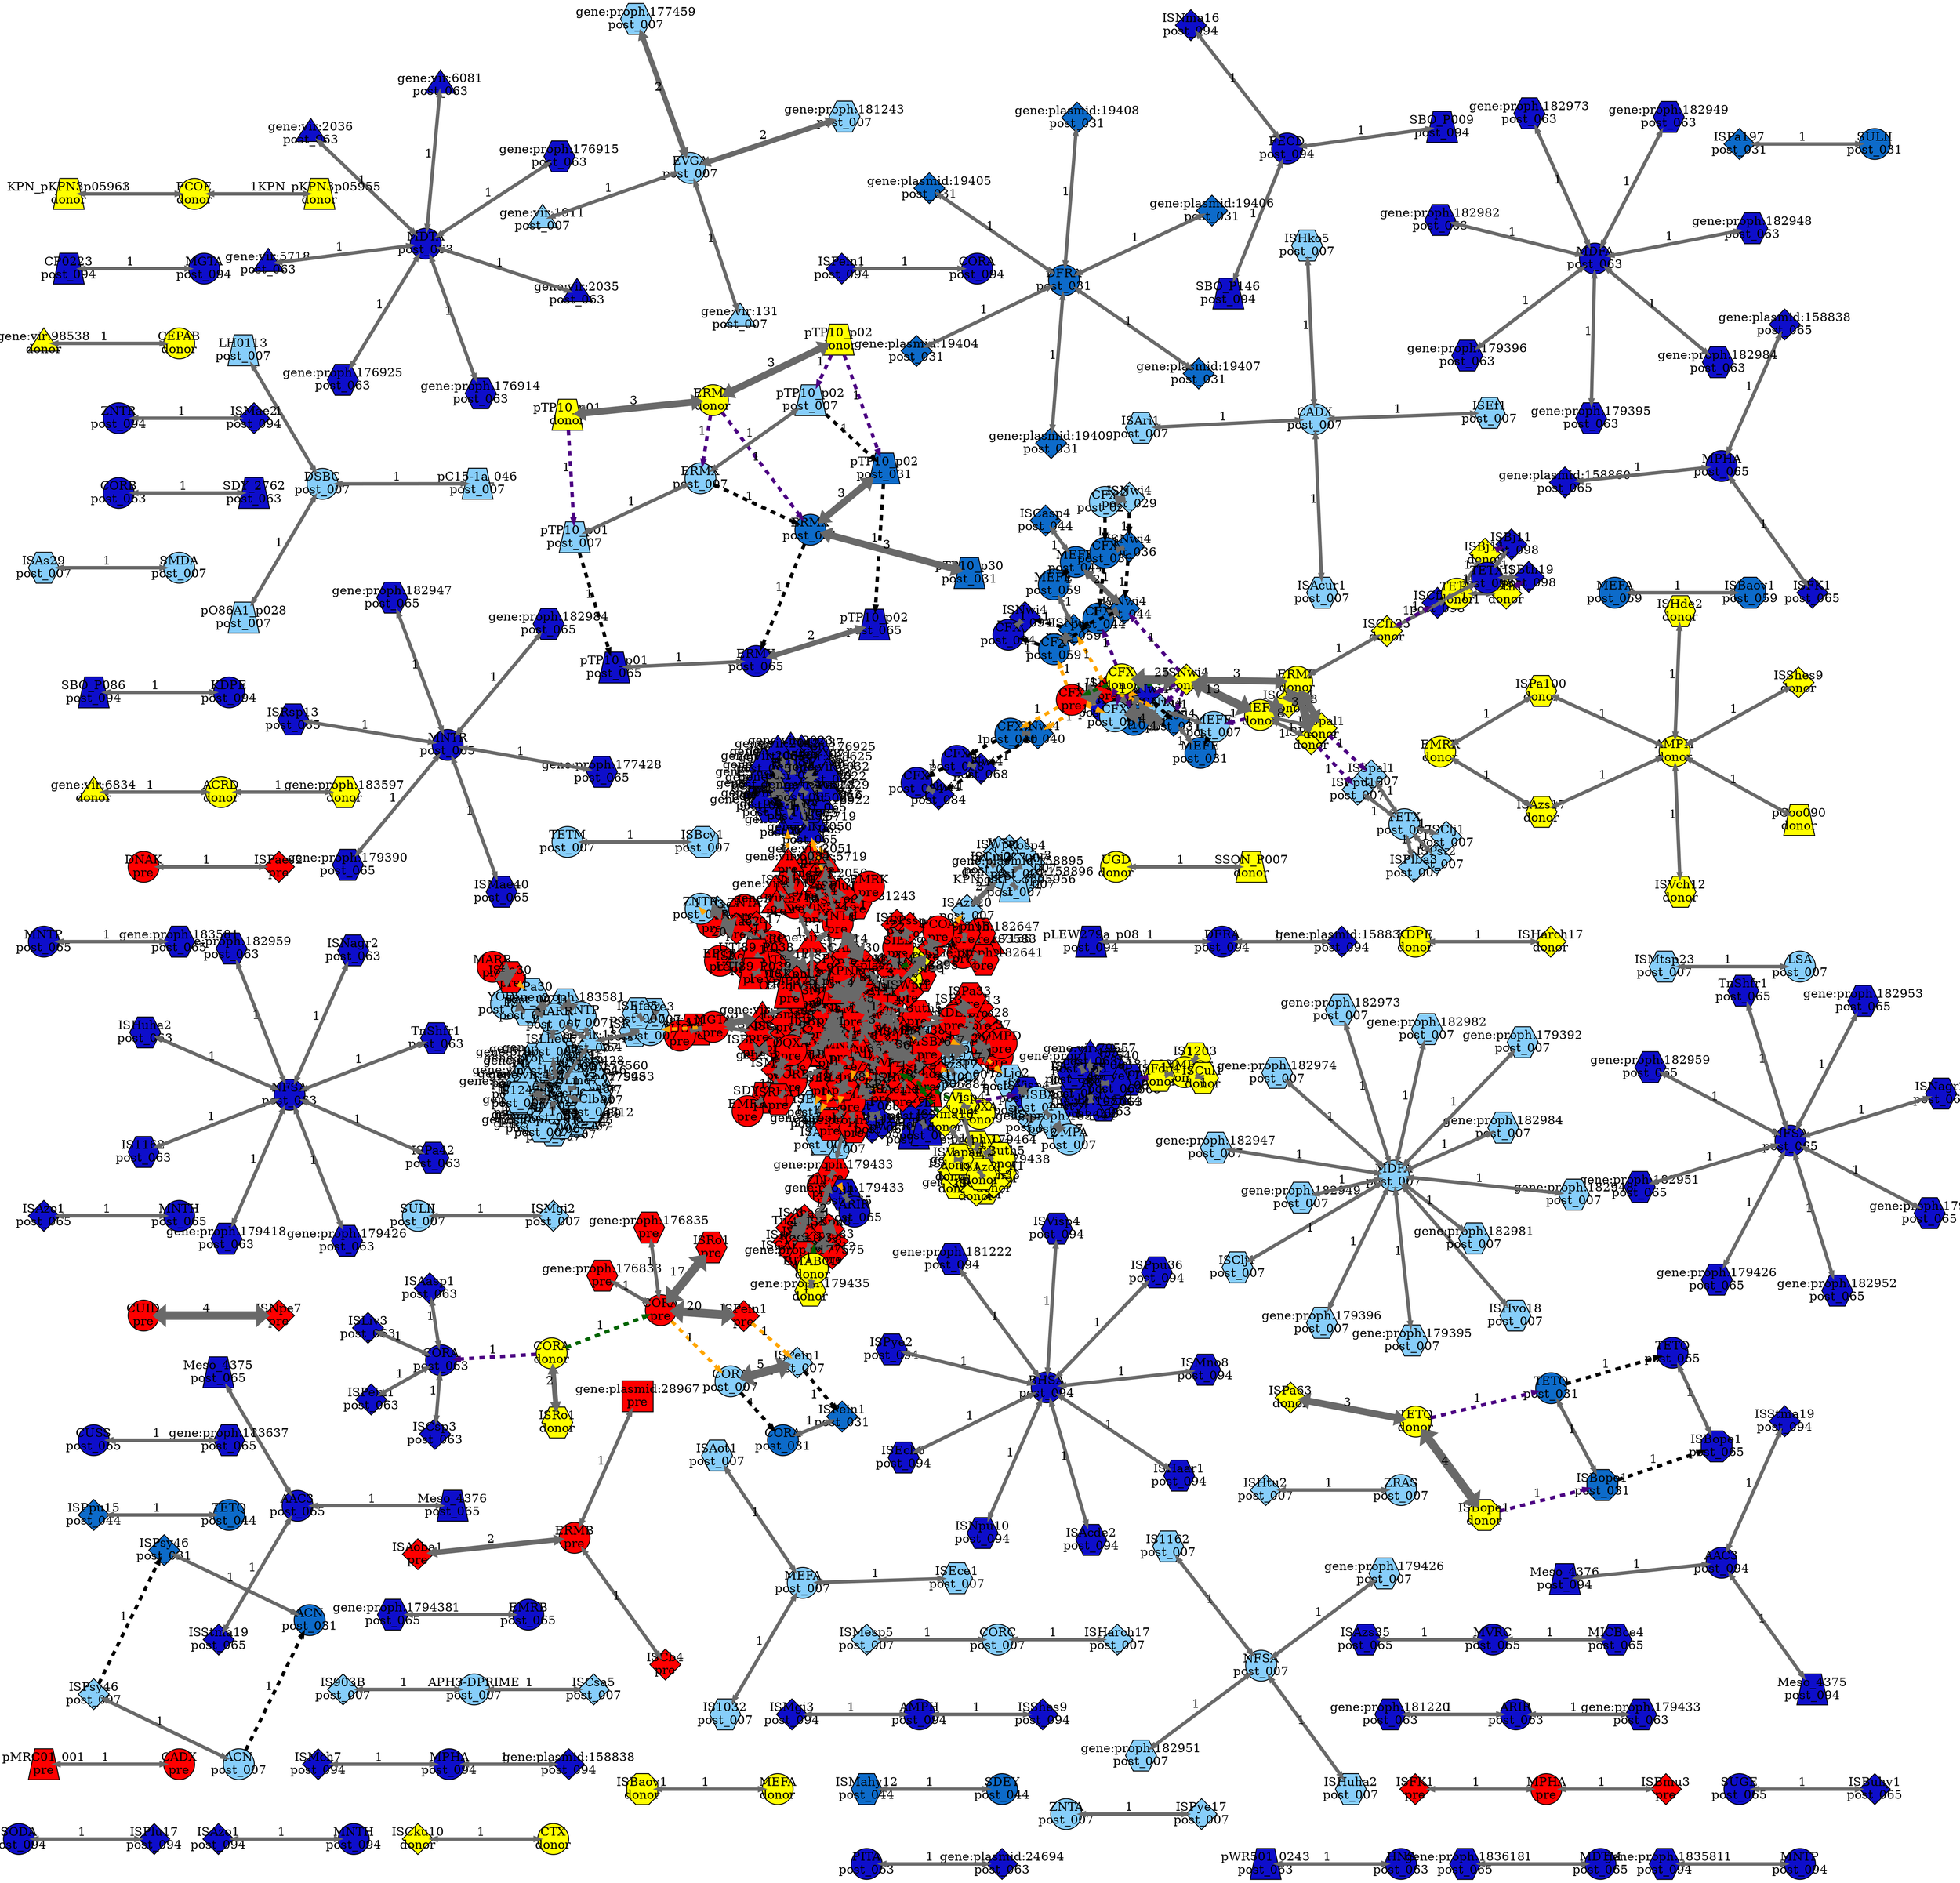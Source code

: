 digraph G {
  layout=sfdp;
  node [style=filled];
  N_1534_MGE_7 [label="ISMae2\npost_007", shape=diamond, fixedsize=true, width=0.5, height=0.5, fillcolor="#87CEFA"]
  N_268_ARG_0 [label="ZINT\npre", shape=circle, fixedsize=true, width=0.5, height=0.5, fillcolor="red"]
  N_266_ARG_7 [label="YODB\npost_007", shape=circle, fixedsize=true, width=0.5, height=0.5, fillcolor="#87CEFA"]
  N_263_ARG_0 [label="YGJH\npre", shape=circle, fixedsize=true, width=0.5, height=0.5, fillcolor="red"]
  N_1005_MGE_0 [label="ISEhe4\npre", shape=octagon, fixedsize=true, width=0.5, height=0.5, fillcolor="red"]
  N_258_ARG_0 [label="YBTP\npre", shape=circle, fixedsize=true, width=0.5, height=0.5, fillcolor="red"]
  N_1197_MGE_1000 [label="SSON_P007\ndonor", shape=trapezium, fixedsize=true, width=0.5, height=0.5, fillcolor="yellow"]
  N_251_ARG_7 [label="TOLC\npost_007", shape=circle, fixedsize=true, width=0.5, height=0.5, fillcolor="#87CEFA"]
  N_1339_MGE_98 [label="ISCfr25\npost_098", shape=diamond, fixedsize=true, width=0.5, height=0.5, fillcolor="#0e0ecbff"]
  N_1338_MGE_98 [label="ISBj11\npost_098", shape=diamond, fixedsize=true, width=0.5, height=0.5, fillcolor="#0e0ecbff"]
  N_1449_MGE_7 [label="ISPst2\npost_007", shape=diamond, fixedsize=true, width=0.5, height=0.5, fillcolor="#87CEFA"]
  N_1447_MGE_7 [label="ISClj1\npost_007", shape=diamond, fixedsize=true, width=0.5, height=0.5, fillcolor="#87CEFA"]
  N_1444_MGE_7 [label="ISSpal1\npost_007", shape=diamond, fixedsize=true, width=0.5, height=0.5, fillcolor="#87CEFA"]
  N_1441_MGE_7 [label="ISPlba3\npost_007", shape=diamond, fixedsize=true, width=0.5, height=0.5, fillcolor="#87CEFA"]
  N_1440_MGE_7 [label="ISPpu15\npost_007", shape=diamond, fixedsize=true, width=0.5, height=0.5, fillcolor="#87CEFA"]
  N_250_ARG_1000 [label="TETX\ndonor", shape=circle, fixedsize=true, width=0.5, height=0.5, fillcolor="yellow"]
  N_1013_MGE_65 [label="ISBope1\npost_065", shape=octagon, fixedsize=true, width=0.5, height=0.5, fillcolor="#0e0ecbff"]
  N_1013_MGE_31 [label="ISBope1\npost_031", shape=octagon, fixedsize=true, width=0.5, height=0.5, fillcolor="#0d6bcaff"]
  N_1052_MGE_1000 [label="ISPa63\ndonor", shape=diamond, fixedsize=true, width=0.5, height=0.5, fillcolor="yellow"]
  N_1013_MGE_1000 [label="ISBope1\ndonor", shape=octagon, fixedsize=true, width=0.5, height=0.5, fillcolor="yellow"]
  N_1007_MGE_7 [label="ISBcy1\npost_007", shape=octagon, fixedsize=true, width=0.5, height=0.5, fillcolor="#87CEFA"]
  N_245_ARG_7 [label="TETM\npost_007", shape=circle, fixedsize=true, width=0.5, height=0.5, fillcolor="#87CEFA"]
  N_4030_MGE_7 [label="gene:vir:474\npost_007", shape=triangle, fixedsize=true, width=0.5, height=0.5, fillcolor="#87CEFA"]
  N_4028_MGE_7 [label="gene:vir:469\npost_007", shape=triangle, fixedsize=true, width=0.5, height=0.5, fillcolor="#87CEFA"]
  N_3919_MGE_7 [label="gene:vir:3434\npost_007", shape=triangle, fixedsize=true, width=0.5, height=0.5, fillcolor="#87CEFA"]
  N_3915_MGE_7 [label="gene:vir:3430\npost_007", shape=triangle, fixedsize=true, width=0.5, height=0.5, fillcolor="#87CEFA"]
  N_247_ARG_1000 [label="TETQ\ndonor", shape=circle, fixedsize=true, width=0.5, height=0.5, fillcolor="yellow"]
  N_3913_MGE_7 [label="gene:vir:3428\npost_007", shape=triangle, fixedsize=true, width=0.5, height=0.5, fillcolor="#87CEFA"]
  N_3794_MGE_7 [label="gene:vir:108646\npost_007", shape=triangle, fixedsize=true, width=0.5, height=0.5, fillcolor="#87CEFA"]
  N_3275_MGE_7 [label="gene:proph:179454\npost_007", shape=hexagon, fixedsize=true, width=0.5, height=0.5, fillcolor="#87CEFA"]
  N_3274_MGE_7 [label="gene:proph:179453\npost_007", shape=hexagon, fixedsize=true, width=0.5, height=0.5, fillcolor="#87CEFA"]
  N_3272_MGE_7 [label="gene:proph:179451\npost_007", shape=hexagon, fixedsize=true, width=0.5, height=0.5, fillcolor="#87CEFA"]
  N_3205_MGE_7 [label="gene:proph:177598\npost_007", shape=hexagon, fixedsize=true, width=0.5, height=0.5, fillcolor="#87CEFA"]
  N_3197_MGE_7 [label="gene:proph:177562\npost_007", shape=hexagon, fixedsize=true, width=0.5, height=0.5, fillcolor="#87CEFA"]
  N_3196_MGE_7 [label="gene:proph:177560\npost_007", shape=hexagon, fixedsize=true, width=0.5, height=0.5, fillcolor="#87CEFA"]
  N_3122_MGE_7 [label="gene:proph:176835\npost_007", shape=hexagon, fixedsize=true, width=0.5, height=0.5, fillcolor="#87CEFA"]
  N_3121_MGE_7 [label="gene:proph:176833\npost_007", shape=hexagon, fixedsize=true, width=0.5, height=0.5, fillcolor="#87CEFA"]
  N_3101_MGE_7 [label="gene:proph:176812\npost_007", shape=hexagon, fixedsize=true, width=0.5, height=0.5, fillcolor="#87CEFA"]
  N_3023_MGE_7 [label="ISEnu1\npost_007", shape=hexagon, fixedsize=true, width=0.5, height=0.5, fillcolor="#87CEFA"]
  N_2906_MGE_7 [label="ISPpu27\npost_007", shape=hexagon, fixedsize=true, width=0.5, height=0.5, fillcolor="#87CEFA"]
  N_2904_MGE_7 [label="ISAeme19\npost_007", shape=hexagon, fixedsize=true, width=0.5, height=0.5, fillcolor="#87CEFA"]
  N_2900_MGE_7 [label="ISPa126\npost_007", shape=hexagon, fixedsize=true, width=0.5, height=0.5, fillcolor="#87CEFA"]
  N_2783_MGE_7 [label="ISCARN110\npost_007", shape=hexagon, fixedsize=true, width=0.5, height=0.5, fillcolor="#87CEFA"]
  N_2700_MGE_7 [label="ISRsp21\npost_007", shape=hexagon, fixedsize=true, width=0.5, height=0.5, fillcolor="#87CEFA"]
  N_2481_MGE_7 [label="ISTcSa\npost_007", shape=hexagon, fixedsize=true, width=0.5, height=0.5, fillcolor="#87CEFA"]
  N_2480_MGE_7 [label="ISSpn5\npost_007", shape=hexagon, fixedsize=true, width=0.5, height=0.5, fillcolor="#87CEFA"]
  N_2478_MGE_7 [label="ISBf11\npost_007", shape=hexagon, fixedsize=true, width=0.5, height=0.5, fillcolor="#87CEFA"]
  N_2476_MGE_7 [label="ISCth13\npost_007", shape=hexagon, fixedsize=true, width=0.5, height=0.5, fillcolor="#87CEFA"]
  N_2475_MGE_7 [label="ISVer1\npost_007", shape=hexagon, fixedsize=true, width=0.5, height=0.5, fillcolor="#87CEFA"]
  N_2473_MGE_7 [label="ISRso9\npost_007", shape=hexagon, fixedsize=true, width=0.5, height=0.5, fillcolor="#87CEFA"]
  N_233_ARG_7 [label="TEHA\npost_007", shape=circle, fixedsize=true, width=0.5, height=0.5, fillcolor="#87CEFA"]
  N_1378_MGE_7 [label="ISMgi2\npost_007", shape=diamond, fixedsize=true, width=0.5, height=0.5, fillcolor="#87CEFA"]
  N_231_ARG_7 [label="SULII\npost_007", shape=circle, fixedsize=true, width=0.5, height=0.5, fillcolor="#87CEFA"]
  N_1034_MGE_0 [label="ISBuhy1\npre", shape=diamond, fixedsize=true, width=0.5, height=0.5, fillcolor="red"]
  N_229_ARG_0 [label="SUGE\npre", shape=circle, fixedsize=true, width=0.5, height=0.5, fillcolor="red"]
  N_4095_MGE_65 [label="gene:vir:6084\npost_065", shape=triangle, fixedsize=true, width=0.5, height=0.5, fillcolor="#0e0ecbff"]
  N_4092_MGE_65 [label="gene:vir:6080\npost_065", shape=triangle, fixedsize=true, width=0.5, height=0.5, fillcolor="#0e0ecbff"]
  N_4090_MGE_65 [label="gene:vir:6078\npost_065", shape=triangle, fixedsize=true, width=0.5, height=0.5, fillcolor="#0e0ecbff"]
  N_4083_MGE_65 [label="gene:vir:6071\npost_065", shape=triangle, fixedsize=true, width=0.5, height=0.5, fillcolor="#0e0ecbff"]
  N_4082_MGE_65 [label="gene:vir:6070\npost_065", shape=triangle, fixedsize=true, width=0.5, height=0.5, fillcolor="#0e0ecbff"]
  N_4078_MGE_65 [label="gene:vir:6066\npost_065", shape=triangle, fixedsize=true, width=0.5, height=0.5, fillcolor="#0e0ecbff"]
  N_4076_MGE_65 [label="gene:vir:6064\npost_065", shape=triangle, fixedsize=true, width=0.5, height=0.5, fillcolor="#0e0ecbff"]
  N_4069_MGE_65 [label="gene:vir:5729\npost_065", shape=triangle, fixedsize=true, width=0.5, height=0.5, fillcolor="#0e0ecbff"]
  N_4063_MGE_65 [label="gene:vir:5722\npost_065", shape=triangle, fixedsize=true, width=0.5, height=0.5, fillcolor="#0e0ecbff"]
  N_4062_MGE_65 [label="gene:vir:5721\npost_065", shape=triangle, fixedsize=true, width=0.5, height=0.5, fillcolor="#0e0ecbff"]
  N_4061_MGE_65 [label="gene:vir:5720\npost_065", shape=triangle, fixedsize=true, width=0.5, height=0.5, fillcolor="#0e0ecbff"]
  N_3436_MGE_7 [label="gene:proph:181243\npost_007", shape=hexagon, fixedsize=true, width=0.5, height=0.5, fillcolor="#87CEFA"]
  N_3181_MGE_7 [label="gene:proph:177459\npost_007", shape=hexagon, fixedsize=true, width=0.5, height=0.5, fillcolor="#87CEFA"]
  N_3831_MGE_7 [label="gene:vir:1911\npost_007", shape=triangle, fixedsize=true, width=0.5, height=0.5, fillcolor="#87CEFA"]
  N_1510_MGE_31 [label="pTP10_p02\npost_031", shape=trapezium, fixedsize=true, width=0.5, height=0.5, fillcolor="#0d6bcaff"]
  N_1434_MGE_0 [label="ISKpn31\npre", shape=diamond, fixedsize=true, width=0.5, height=0.5, fillcolor="red"]
  N_273_ARG_7 [label="ZRAS\npost_007", shape=circle, fixedsize=true, width=0.5, height=0.5, fillcolor="#87CEFA"]
  N_269_ARG_0 [label="ZNTA\npre", shape=circle, fixedsize=true, width=0.5, height=0.5, fillcolor="red"]
  N_2469_MGE_7 [label="ISBth5\npost_007", shape=hexagon, fixedsize=true, width=0.5, height=0.5, fillcolor="#87CEFA"]
  N_3850_MGE_65 [label="gene:vir:2022\npost_065", shape=triangle, fixedsize=true, width=0.5, height=0.5, fillcolor="#0e0ecbff"]
  N_1509_MGE_7 [label="pTP10_p01\npost_007", shape=trapezium, fixedsize=true, width=0.5, height=0.5, fillcolor="#87CEFA"]
  N_1974_MGE_1000 [label="ISHarch17\ndonor", shape=diamond, fixedsize=true, width=0.5, height=0.5, fillcolor="yellow"]
  N_1510_MGE_1000 [label="pTP10_p02\ndonor", shape=trapezium, fixedsize=true, width=0.5, height=0.5, fillcolor="yellow"]
  N_86_ARG_1000 [label="ERMX\ndonor", shape=circle, fixedsize=true, width=0.5, height=0.5, fillcolor="yellow"]
  N_150_ARG_65 [label="MNTR\npost_065", shape=circle, fixedsize=true, width=0.5, height=0.5, fillcolor="#0e0ecbff"]
  N_1440_MGE_1000 [label="ISPpu15\ndonor", shape=diamond, fixedsize=true, width=0.5, height=0.5, fillcolor="yellow"]
  N_4049_MGE_65 [label="gene:vir:5706\npost_065", shape=triangle, fixedsize=true, width=0.5, height=0.5, fillcolor="#0e0ecbff"]
  N_2054_MGE_0 [label="ISCb4\npre", shape=diamond, fixedsize=true, width=0.5, height=0.5, fillcolor="red"]
  N_2623_MGE_7 [label="ISPa30\npost_007", shape=hexagon, fixedsize=true, width=0.5, height=0.5, fillcolor="#87CEFA"]
  N_2053_MGE_0 [label="gene:plasmid:28967\npre", shape=box, fixedsize=true, width=0.5, height=0.5, fillcolor="red"]
  N_76_ARG_65 [label="EMRB\npost_065", shape=circle, fixedsize=true, width=0.5, height=0.5, fillcolor="#0e0ecbff"]
  N_48_ARG_94 [label="CORA\npost_094", shape=circle, fixedsize=true, width=0.5, height=0.5, fillcolor="#0e0ecbff"]
  N_83_ARG_0 [label="ERMB\npre", shape=circle, fixedsize=true, width=0.5, height=0.5, fillcolor="red"]
  N_3436_MGE_0 [label="gene:proph:181243\npre", shape=hexagon, fixedsize=true, width=0.5, height=0.5, fillcolor="red"]
  N_2899_MGE_7 [label="ISRssp6\npost_007", shape=hexagon, fixedsize=true, width=0.5, height=0.5, fillcolor="#87CEFA"]
  N_2995_MGE_63 [label="ISCARN1\npost_063", shape=hexagon, fixedsize=true, width=0.5, height=0.5, fillcolor="#0e0ecbff"]
  N_3263_MGE_65 [label="gene:proph:179438\npost_065", shape=hexagon, fixedsize=true, width=0.5, height=0.5, fillcolor="#0e0ecbff"]
  N_1501_MGE_7 [label="pC15-1a_046\npost_007", shape=trapezium, fixedsize=true, width=0.5, height=0.5, fillcolor="#87CEFA"]
  N_1156_MGE_7 [label="LH0113\npost_007", shape=trapezium, fixedsize=true, width=0.5, height=0.5, fillcolor="#87CEFA"]
  N_139_ARG_1000 [label="MEFE\ndonor", shape=circle, fixedsize=true, width=0.5, height=0.5, fillcolor="yellow"]
  N_4041_MGE_65 [label="gene:vir:5693\npost_065", shape=triangle, fixedsize=true, width=0.5, height=0.5, fillcolor="#0e0ecbff"]
  N_1800_MGE_0 [label="ISPaes2\npre", shape=diamond, fixedsize=true, width=0.5, height=0.5, fillcolor="red"]
  N_1111_MGE_94 [label="Meso_4375\npost_094", shape=trapezium, fixedsize=true, width=0.5, height=0.5, fillcolor="#0e0ecbff"]
  N_1327_MGE_0 [label="ISHvo12\npre", shape=diamond, fixedsize=true, width=0.5, height=0.5, fillcolor="red"]
  N_139_ARG_31 [label="MEFE\npost_031", shape=circle, fixedsize=true, width=0.5, height=0.5, fillcolor="#0d6bcaff"]
  N_2727_MGE_0 [label="ISAzo1\npre", shape=hexagon, fixedsize=true, width=0.5, height=0.5, fillcolor="red"]
  N_1813_MGE_94 [label="gene:plasmid:158836\npost_094", shape=diamond, fixedsize=true, width=0.5, height=0.5, fillcolor="#0e0ecbff"]
  N_2509_MGE_1000 [label="ISThni1\ndonor", shape=hexagon, fixedsize=true, width=0.5, height=0.5, fillcolor="yellow"]
  N_64_ARG_94 [label="DFRA\npost_094", shape=circle, fixedsize=true, width=0.5, height=0.5, fillcolor="#0e0ecbff"]
  N_4101_MGE_0 [label="gene:vir:7156\npre", shape=triangle, fixedsize=true, width=0.5, height=0.5, fillcolor="red"]
  N_1057_MGE_0 [label="pO86A1_p036\npre", shape=trapezium, fixedsize=true, width=0.5, height=0.5, fillcolor="red"]
  N_3026_MGE_7 [label="ISShdy4\npost_007", shape=hexagon, fixedsize=true, width=0.5, height=0.5, fillcolor="#87CEFA"]
  N_1913_MGE_0 [label="ISNpe7\npre", shape=diamond, fixedsize=true, width=0.5, height=0.5, fillcolor="red"]
  N_79_ARG_1000 [label="EMRR\ndonor", shape=circle, fixedsize=true, width=0.5, height=0.5, fillcolor="yellow"]
  N_2991_MGE_7 [label="ISHko5\npost_007", shape=hexagon, fixedsize=true, width=0.5, height=0.5, fillcolor="#87CEFA"]
  N_2477_MGE_7 [label="ISCpo1\npost_007", shape=hexagon, fixedsize=true, width=0.5, height=0.5, fillcolor="#87CEFA"]
  N_1112_MGE_65 [label="Meso_4376\npost_065", shape=trapezium, fixedsize=true, width=0.5, height=0.5, fillcolor="#0e0ecbff"]
  N_1372_MGE_0 [label="ISAzo1\npre", shape=diamond, fixedsize=true, width=0.5, height=0.5, fillcolor="red"]
  N_1880_MGE_65 [label="gene:plasmid:19426\npost_065", shape=diamond, fixedsize=true, width=0.5, height=0.5, fillcolor="#0e0ecbff"]
  N_3247_MGE_7 [label="gene:proph:179392\npost_007", shape=hexagon, fixedsize=true, width=0.5, height=0.5, fillcolor="#87CEFA"]
  N_3511_MGE_65 [label="gene:proph:182984\npost_065", shape=hexagon, fixedsize=true, width=0.5, height=0.5, fillcolor="#0e0ecbff"]
  N_2417_MGE_0 [label="ISChy3\npre", shape=diamond, fixedsize=true, width=0.5, height=0.5, fillcolor="red"]
  N_1960_MGE_63 [label="ISPein1\npost_063", shape=diamond, fixedsize=true, width=0.5, height=0.5, fillcolor="#0e0ecbff"]
  N_3511_MGE_7 [label="gene:proph:182984\npost_007", shape=hexagon, fixedsize=true, width=0.5, height=0.5, fillcolor="#87CEFA"]
  N_1014_MGE_59 [label="ISBaov1\npost_059", shape=octagon, fixedsize=true, width=0.5, height=0.5, fillcolor="#0d6bcaff"]
  N_2165_MGE_0 [label="ISCade1\npre", shape=diamond, fixedsize=true, width=0.5, height=0.5, fillcolor="red"]
  N_1760_MGE_0 [label="PV139\npre", shape=trapezium, fixedsize=true, width=0.5, height=0.5, fillcolor="red"]
  N_82_ARG_0 [label="EPTB\npre", shape=circle, fixedsize=true, width=0.5, height=0.5, fillcolor="red"]
  N_1108_MGE_0 [label="ISCARN103\npre", shape=diamond, fixedsize=true, width=0.5, height=0.5, fillcolor="red"]
  N_1534_MGE_0 [label="ISMae2\npre", shape=diamond, fixedsize=true, width=0.5, height=0.5, fillcolor="red"]
  N_52_ARG_0 [label="CRP\npre", shape=circle, fixedsize=true, width=0.5, height=0.5, fillcolor="red"]
  N_4065_MGE_0 [label="gene:vir:5725\npre", shape=triangle, fixedsize=true, width=0.5, height=0.5, fillcolor="red"]
  N_1534_MGE_94 [label="ISMae2\npost_094", shape=diamond, fixedsize=true, width=0.5, height=0.5, fillcolor="#0e0ecbff"]
  N_51_ARG_0 [label="CPXAR\npre", shape=circle, fixedsize=true, width=0.5, height=0.5, fillcolor="red"]
  N_3985_MGE_1000 [label="gene:vir:4452\ndonor", shape=triangle, fixedsize=true, width=0.5, height=0.5, fillcolor="yellow"]
  N_1974_MGE_7 [label="ISHarch17\npost_007", shape=diamond, fixedsize=true, width=0.5, height=0.5, fillcolor="#87CEFA"]
  N_50_ARG_7 [label="CORC\npost_007", shape=circle, fixedsize=true, width=0.5, height=0.5, fillcolor="#87CEFA"]
  N_2639_MGE_63 [label="SDY_2762\npost_063", shape=trapezium, fixedsize=true, width=0.5, height=0.5, fillcolor="#0e0ecbff"]
  N_2739_MGE_0 [label="ISButh5\npre", shape=hexagon, fixedsize=true, width=0.5, height=0.5, fillcolor="red"]
  N_49_ARG_63 [label="CORB\npost_063", shape=circle, fixedsize=true, width=0.5, height=0.5, fillcolor="#0e0ecbff"]
  N_111_ARG_94 [label="KDPE\npost_094", shape=circle, fixedsize=true, width=0.5, height=0.5, fillcolor="#0e0ecbff"]
  N_1510_MGE_7 [label="pTP10_p02\npost_007", shape=trapezium, fixedsize=true, width=0.5, height=0.5, fillcolor="#87CEFA"]
  N_2639_MGE_0 [label="SDY_2762\npre", shape=trapezium, fixedsize=true, width=0.5, height=0.5, fillcolor="red"]
  N_1917_MGE_0 [label="ISMme1\npre", shape=diamond, fixedsize=true, width=0.5, height=0.5, fillcolor="red"]
  N_1079_MGE_0 [label="SC177\npre", shape=trapezium, fixedsize=true, width=0.5, height=0.5, fillcolor="red"]
  N_3255_MGE_7 [label="gene:proph:179426\npost_007", shape=hexagon, fixedsize=true, width=0.5, height=0.5, fillcolor="#87CEFA"]
  N_4044_MGE_65 [label="gene:vir:5698\npost_065", shape=triangle, fixedsize=true, width=0.5, height=0.5, fillcolor="#0e0ecbff"]
  N_1744_MGE_0 [label="ISNma16\npre", shape=diamond, fixedsize=true, width=0.5, height=0.5, fillcolor="red"]
  N_1960_MGE_94 [label="ISPein1\npost_094", shape=diamond, fixedsize=true, width=0.5, height=0.5, fillcolor="#0e0ecbff"]
  N_253_ARG_1000 [label="UGD\ndonor", shape=circle, fixedsize=true, width=0.5, height=0.5, fillcolor="yellow"]
  N_2574_MGE_65 [label="MICBce4\npost_065", shape=hexagon, fixedsize=true, width=0.5, height=0.5, fillcolor="#0e0ecbff"]
  N_87_ARG_7 [label="EVGA\npost_007", shape=circle, fixedsize=true, width=0.5, height=0.5, fillcolor="#87CEFA"]
  N_79_ARG_0 [label="EMRR\npre", shape=circle, fixedsize=true, width=0.5, height=0.5, fillcolor="red"]
  N_4060_MGE_0 [label="gene:vir:5719\npre", shape=triangle, fixedsize=true, width=0.5, height=0.5, fillcolor="red"]
  N_1908_MGE_7 [label="ISCsa5\npost_007", shape=diamond, fixedsize=true, width=0.5, height=0.5, fillcolor="#87CEFA"]
  N_1960_MGE_31 [label="ISPein1\npost_031", shape=diamond, fixedsize=true, width=0.5, height=0.5, fillcolor="#0d6bcaff"]
  N_1960_MGE_7 [label="ISPein1\npost_007", shape=diamond, fixedsize=true, width=0.5, height=0.5, fillcolor="#87CEFA"]
  N_2472_MGE_7 [label="ISFps1\npost_007", shape=hexagon, fixedsize=true, width=0.5, height=0.5, fillcolor="#87CEFA"]
  N_2484_MGE_0 [label="ISRo1\npre", shape=hexagon, fixedsize=true, width=0.5, height=0.5, fillcolor="red"]
  N_48_ARG_0 [label="CORA\npre", shape=circle, fixedsize=true, width=0.5, height=0.5, fillcolor="red"]
  N_48_ARG_1000 [label="CORA\ndonor", shape=circle, fixedsize=true, width=0.5, height=0.5, fillcolor="yellow"]
  N_2799_MGE_7 [label="ISHaar1\npost_007", shape=hexagon, fixedsize=true, width=0.5, height=0.5, fillcolor="#87CEFA"]
  N_85_ARG_1000 [label="ERMF\ndonor", shape=circle, fixedsize=true, width=0.5, height=0.5, fillcolor="yellow"]
  N_42_ARG_65 [label="CFX\npost_065", shape=circle, fixedsize=true, width=0.5, height=0.5, fillcolor="#0e0ecbff"]
  N_3568_MGE_65 [label="gene:proph:183637\npost_065", shape=hexagon, fixedsize=true, width=0.5, height=0.5, fillcolor="#0e0ecbff"]
  N_2798_MGE_7 [label="ISPye2\npost_007", shape=hexagon, fixedsize=true, width=0.5, height=0.5, fillcolor="#87CEFA"]
  N_2875_MGE_1000 [label="ISEli1\ndonor", shape=hexagon, fixedsize=true, width=0.5, height=0.5, fillcolor="yellow"]
  N_247_ARG_44 [label="TETQ\npost_044", shape=circle, fixedsize=true, width=0.5, height=0.5, fillcolor="#0d6bcaff"]
  N_1506_MGE_94 [label="ISStma19\npost_094", shape=diamond, fixedsize=true, width=0.5, height=0.5, fillcolor="#0e0ecbff"]
  N_2797_MGE_7 [label="ISAcp1\npost_007", shape=hexagon, fixedsize=true, width=0.5, height=0.5, fillcolor="#87CEFA"]
  N_2573_MGE_63 [label="ISBmu7\npost_063", shape=hexagon, fixedsize=true, width=0.5, height=0.5, fillcolor="#0e0ecbff"]
  N_2796_MGE_7 [label="ISMno8\npost_007", shape=hexagon, fixedsize=true, width=0.5, height=0.5, fillcolor="#87CEFA"]
  N_161_ARG_63 [label="NFSA\npost_063", shape=circle, fixedsize=true, width=0.5, height=0.5, fillcolor="#0e0ecbff"]
  N_3920_MGE_7 [label="gene:vir:3435\npost_007", shape=triangle, fixedsize=true, width=0.5, height=0.5, fillcolor="#87CEFA"]
  N_2795_MGE_7 [label="ISPpu36\npost_007", shape=hexagon, fixedsize=true, width=0.5, height=0.5, fillcolor="#87CEFA"]
  N_2794_MGE_7 [label="ISAcde2\npost_007", shape=hexagon, fixedsize=true, width=0.5, height=0.5, fillcolor="#87CEFA"]
  N_139_ARG_59 [label="MEFE\npost_059", shape=circle, fixedsize=true, width=0.5, height=0.5, fillcolor="#0d6bcaff"]
  N_2793_MGE_7 [label="ISEch6\npost_007", shape=hexagon, fixedsize=true, width=0.5, height=0.5, fillcolor="#87CEFA"]
  N_138_ARG_59 [label="MEFA\npost_059", shape=circle, fixedsize=true, width=0.5, height=0.5, fillcolor="#0d6bcaff"]
  N_214_ARG_44 [label="SDEY\npost_044", shape=circle, fixedsize=true, width=0.5, height=0.5, fillcolor="#0d6bcaff"]
  N_2792_MGE_7 [label="ISVisp4\npost_007", shape=hexagon, fixedsize=true, width=0.5, height=0.5, fillcolor="#87CEFA"]
  N_1722_MGE_0 [label="ISWpi1\npre", shape=diamond, fixedsize=true, width=0.5, height=0.5, fillcolor="red"]
  N_1445_MGE_84 [label="ISNwi4\npost_084", shape=diamond, fixedsize=true, width=0.5, height=0.5, fillcolor="#0e0ecbff"]
  N_1269_MGE_0 [label="ISHco2\npre", shape=diamond, fixedsize=true, width=0.5, height=0.5, fillcolor="red"]
  N_126_ARG_7 [label="LSA\npost_007", shape=circle, fixedsize=true, width=0.5, height=0.5, fillcolor="#87CEFA"]
  N_158_ARG_63 [label="MVRC\npost_063", shape=circle, fixedsize=true, width=0.5, height=0.5, fillcolor="#0e0ecbff"]
  N_1445_MGE_68 [label="ISNwi4\npost_068", shape=diamond, fixedsize=true, width=0.5, height=0.5, fillcolor="#0e0ecbff"]
  N_70_ARG_0 [label="DSBA\npre", shape=circle, fixedsize=true, width=0.5, height=0.5, fillcolor="red"]
  N_1445_MGE_59 [label="ISNwi4\npost_059", shape=diamond, fixedsize=true, width=0.5, height=0.5, fillcolor="#0d6bcaff"]
  N_3554_MGE_7 [label="gene:proph:183581\npost_007", shape=hexagon, fixedsize=true, width=0.5, height=0.5, fillcolor="#87CEFA"]
  N_2845_MGE_63 [label="ISNagr2\npost_063", shape=hexagon, fixedsize=true, width=0.5, height=0.5, fillcolor="#0e0ecbff"]
  N_2111_MGE_0 [label="ISAcba1\npre", shape=diamond, fixedsize=true, width=0.5, height=0.5, fillcolor="red"]
  N_146_ARG_94 [label="MGTA\npost_094", shape=circle, fixedsize=true, width=0.5, height=0.5, fillcolor="#0e0ecbff"]
  N_53_ARG_0 [label="CTX\npre", shape=circle, fixedsize=true, width=0.5, height=0.5, fillcolor="red"]
  N_42_ARG_68 [label="CFX\npost_068", shape=circle, fixedsize=true, width=0.5, height=0.5, fillcolor="#0e0ecbff"]
  N_46_ARG_7 [label="COMR\npost_007", shape=circle, fixedsize=true, width=0.5, height=0.5, fillcolor="#87CEFA"]
  N_1445_MGE_36 [label="ISNwi4\npost_036", shape=diamond, fixedsize=true, width=0.5, height=0.5, fillcolor="#0d6bcaff"]
  N_3509_MGE_7 [label="gene:proph:182982\npost_007", shape=hexagon, fixedsize=true, width=0.5, height=0.5, fillcolor="#87CEFA"]
  N_48_ARG_7 [label="CORA\npost_007", shape=circle, fixedsize=true, width=0.5, height=0.5, fillcolor="#87CEFA"]
  N_7_ARG_0 [label="ACRD\npre", shape=circle, fixedsize=true, width=0.5, height=0.5, fillcolor="red"]
  N_2223_MGE_0 [label="ISShes9\npre", shape=diamond, fixedsize=true, width=0.5, height=0.5, fillcolor="red"]
  N_2990_MGE_7 [label="ISAri1\npost_007", shape=hexagon, fixedsize=true, width=0.5, height=0.5, fillcolor="#87CEFA"]
  N_21_ARG_7 [label="ARSB\npost_007", shape=circle, fixedsize=true, width=0.5, height=0.5, fillcolor="#87CEFA"]
  N_42_ARG_44 [label="CFX\npost_044", shape=circle, fixedsize=true, width=0.5, height=0.5, fillcolor="#0d6bcaff"]
  N_1445_MGE_1000 [label="ISNwi4\ndonor", shape=diamond, fixedsize=true, width=0.5, height=0.5, fillcolor="yellow"]
  N_17_ARG_63 [label="ARIR\npost_063", shape=circle, fixedsize=true, width=0.5, height=0.5, fillcolor="#0e0ecbff"]
  N_138_ARG_1000 [label="MEFA\ndonor", shape=circle, fixedsize=true, width=0.5, height=0.5, fillcolor="yellow"]
  N_21_ARG_0 [label="ARSB\npre", shape=circle, fixedsize=true, width=0.5, height=0.5, fillcolor="red"]
  N_3740_MGE_0 [label="gene:vir:105410\npre", shape=triangle, fixedsize=true, width=0.5, height=0.5, fillcolor="red"]
  N_1234_MGE_63 [label="ISAasp1\npost_063", shape=diamond, fixedsize=true, width=0.5, height=0.5, fillcolor="#0e0ecbff"]
  N_3494_MGE_65 [label="gene:proph:182951\npost_065", shape=hexagon, fixedsize=true, width=0.5, height=0.5, fillcolor="#0e0ecbff"]
  N_1611_MGE_0 [label="ISAzs20\npre", shape=diamond, fixedsize=true, width=0.5, height=0.5, fillcolor="red"]
  N_2223_MGE_1000 [label="ISShes9\ndonor", shape=diamond, fixedsize=true, width=0.5, height=0.5, fillcolor="yellow"]
  N_2359_MGE_0 [label="ISAzs17\npre", shape=diamond, fixedsize=true, width=0.5, height=0.5, fillcolor="red"]
  N_1510_MGE_65 [label="pTP10_p02\npost_065", shape=trapezium, fixedsize=true, width=0.5, height=0.5, fillcolor="#0e0ecbff"]
  N_3498_MGE_63 [label="gene:proph:182959\npost_063", shape=hexagon, fixedsize=true, width=0.5, height=0.5, fillcolor="#0e0ecbff"]
  N_170_ARG_0 [label="OMP37\npre", shape=circle, fixedsize=true, width=0.5, height=0.5, fillcolor="red"]
  N_2792_MGE_0 [label="ISVisp4\npre", shape=hexagon, fixedsize=true, width=0.5, height=0.5, fillcolor="red"]
  N_1140_MGE_7 [label="ISPye17\npost_007", shape=diamond, fixedsize=true, width=0.5, height=0.5, fillcolor="#87CEFA"]
  N_3016_MGE_1000 [label="IS1203\ndonor", shape=hexagon, fixedsize=true, width=0.5, height=0.5, fillcolor="yellow"]
  N_17_ARG_0 [label="ARIR\npre", shape=circle, fixedsize=true, width=0.5, height=0.5, fillcolor="red"]
  N_2506_MGE_1000 [label="ISGte1\ndonor", shape=hexagon, fixedsize=true, width=0.5, height=0.5, fillcolor="yellow"]
  N_1509_MGE_1000 [label="pTP10_p01\ndonor", shape=trapezium, fixedsize=true, width=0.5, height=0.5, fillcolor="yellow"]
  N_3259_MGE_63 [label="gene:proph:179433\npost_063", shape=hexagon, fixedsize=true, width=0.5, height=0.5, fillcolor="#0e0ecbff"]
  N_2994_MGE_94 [label="ISNpu10\npost_094", shape=hexagon, fixedsize=true, width=0.5, height=0.5, fillcolor="#0e0ecbff"]
  N_139_ARG_44 [label="MEFE\npost_044", shape=circle, fixedsize=true, width=0.5, height=0.5, fillcolor="#0d6bcaff"]
  N_166_ARG_1000 [label="NMPC\ndonor", shape=circle, fixedsize=true, width=0.5, height=0.5, fillcolor="yellow"]
  N_14_ARG_7 [label="APH3-DPRIME\npost_007", shape=circle, fixedsize=true, width=0.5, height=0.5, fillcolor="#87CEFA"]
  N_2424_MGE_0 [label="ISAli13\npre", shape=diamond, fixedsize=true, width=0.5, height=0.5, fillcolor="red"]
  N_48_ARG_63 [label="CORA\npost_063", shape=circle, fixedsize=true, width=0.5, height=0.5, fillcolor="#0e0ecbff"]
  N_3502_MGE_7 [label="gene:proph:182973\npost_007", shape=hexagon, fixedsize=true, width=0.5, height=0.5, fillcolor="#87CEFA"]
  N_1288_MGE_0 [label="ISSph3\npre", shape=diamond, fixedsize=true, width=0.5, height=0.5, fillcolor="red"]
  N_2223_MGE_94 [label="ISShes9\npost_094", shape=diamond, fixedsize=true, width=0.5, height=0.5, fillcolor="#0e0ecbff"]
  N_3861_MGE_65 [label="gene:vir:2033\npost_065", shape=triangle, fixedsize=true, width=0.5, height=0.5, fillcolor="#0e0ecbff"]
  N_1513_MGE_31 [label="pTP10_p30\npost_031", shape=trapezium, fixedsize=true, width=0.5, height=0.5, fillcolor="#0d6bcaff"]
  N_4_ARG_31 [label="ACN\npost_031", shape=circle, fixedsize=true, width=0.5, height=0.5, fillcolor="#0d6bcaff"]
  N_132_ARG_63 [label="MDTA\npost_063", shape=circle, fixedsize=true, width=0.5, height=0.5, fillcolor="#0e0ecbff"]
  N_42_ARG_84 [label="CFX\npost_084", shape=circle, fixedsize=true, width=0.5, height=0.5, fillcolor="#0e0ecbff"]
  N_2_ARG_94 [label="AAC3\npost_094", shape=circle, fixedsize=true, width=0.5, height=0.5, fillcolor="#0e0ecbff"]
  N_2794_MGE_94 [label="ISAcde2\npost_094", shape=hexagon, fixedsize=true, width=0.5, height=0.5, fillcolor="#0e0ecbff"]
  N_2967_MGE_63 [label="ISHuha2\npost_063", shape=hexagon, fixedsize=true, width=0.5, height=0.5, fillcolor="#0e0ecbff"]
  N_3259_MGE_0 [label="gene:proph:179433\npre", shape=hexagon, fixedsize=true, width=0.5, height=0.5, fillcolor="red"]
  N_4060_MGE_65 [label="gene:vir:5719\npost_065", shape=triangle, fixedsize=true, width=0.5, height=0.5, fillcolor="#0e0ecbff"]
  N_42_ARG_31 [label="CFX\npost_031", shape=circle, fixedsize=true, width=0.5, height=0.5, fillcolor="#0d6bcaff"]
  N_2421_MGE_0 [label="ISPye33\npre", shape=diamond, fixedsize=true, width=0.5, height=0.5, fillcolor="red"]
  N_1112_MGE_94 [label="Meso_4376\npost_094", shape=trapezium, fixedsize=true, width=0.5, height=0.5, fillcolor="#0e0ecbff"]
  N_41_ARG_1000 [label="CEPAB\ndonor", shape=circle, fixedsize=true, width=0.5, height=0.5, fillcolor="yellow"]
  N_3259_MGE_65 [label="gene:proph:179433\npost_065", shape=hexagon, fixedsize=true, width=0.5, height=0.5, fillcolor="#0e0ecbff"]
  N_3491_MGE_7 [label="gene:proph:182947\npost_007", shape=hexagon, fixedsize=true, width=0.5, height=0.5, fillcolor="#87CEFA"]
  N_3395_MGE_63 [label="gene:proph:181169\npost_063", shape=hexagon, fixedsize=true, width=0.5, height=0.5, fillcolor="#0e0ecbff"]
  N_1445_MGE_44 [label="ISNwi4\npost_044", shape=diamond, fixedsize=true, width=0.5, height=0.5, fillcolor="#0d6bcaff"]
  N_194_ARG_0 [label="PSTS\npre", shape=circle, fixedsize=true, width=0.5, height=0.5, fillcolor="red"]
  N_11_ARG_1000 [label="AMPH\ndonor", shape=circle, fixedsize=true, width=0.5, height=0.5, fillcolor="yellow"]
  N_2798_MGE_0 [label="ISPye2\npre", shape=hexagon, fixedsize=true, width=0.5, height=0.5, fillcolor="red"]
  N_3556_MGE_1000 [label="gene:proph:183597\ndonor", shape=hexagon, fixedsize=true, width=0.5, height=0.5, fillcolor="yellow"]
  N_1106_MGE_0 [label="ISSlo1\npre", shape=diamond, fixedsize=true, width=0.5, height=0.5, fillcolor="red"]
  N_26_ARG_0 [label="ARSRM\npre", shape=circle, fixedsize=true, width=0.5, height=0.5, fillcolor="red"]
  N_1815_MGE_94 [label="gene:plasmid:158838\npost_094", shape=diamond, fixedsize=true, width=0.5, height=0.5, fillcolor="#0e0ecbff"]
  N_48_ARG_31 [label="CORA\npost_031", shape=circle, fixedsize=true, width=0.5, height=0.5, fillcolor="#0d6bcaff"]
  N_224_ARG_7 [label="SMDA\npost_007", shape=circle, fixedsize=true, width=0.5, height=0.5, fillcolor="#87CEFA"]
  N_1111_MGE_65 [label="Meso_4375\npost_065", shape=trapezium, fixedsize=true, width=0.5, height=0.5, fillcolor="#0e0ecbff"]
  N_1236_MGE_63 [label="ISCsp3\npost_063", shape=diamond, fixedsize=true, width=0.5, height=0.5, fillcolor="#0e0ecbff"]
  N_2049_MGE_31 [label="ISPsy46\npost_031", shape=diamond, fixedsize=true, width=0.5, height=0.5, fillcolor="#0d6bcaff"]
  N_1338_MGE_1000 [label="ISBj11\ndonor", shape=diamond, fixedsize=true, width=0.5, height=0.5, fillcolor="yellow"]
  N_2694_MGE_7 [label="ISPpu23\npost_007", shape=hexagon, fixedsize=true, width=0.5, height=0.5, fillcolor="#87CEFA"]
  N_2209_MGE_0 [label="ISWco1\npre", shape=diamond, fixedsize=true, width=0.5, height=0.5, fillcolor="red"]
  N_3015_MGE_1000 [label="ISFop4\ndonor", shape=hexagon, fixedsize=true, width=0.5, height=0.5, fillcolor="yellow"]
  N_2484_MGE_1000 [label="ISRo1\ndonor", shape=hexagon, fixedsize=true, width=0.5, height=0.5, fillcolor="yellow"]
  N_1808_MGE_65 [label="ISFK1\npost_065", shape=diamond, fixedsize=true, width=0.5, height=0.5, fillcolor="#0e0ecbff"]
  N_2224_MGE_94 [label="ISMgi3\npost_094", shape=diamond, fixedsize=true, width=0.5, height=0.5, fillcolor="#0e0ecbff"]
  N_3100_MGE_7 [label="gene:proph:176811\npost_007", shape=hexagon, fixedsize=true, width=0.5, height=0.5, fillcolor="#87CEFA"]
  N_1975_MGE_7 [label="ISMesp5\npost_007", shape=diamond, fixedsize=true, width=0.5, height=0.5, fillcolor="#87CEFA"]
  N_3281_MGE_1000 [label="gene:proph:179464\ndonor", shape=hexagon, fixedsize=true, width=0.5, height=0.5, fillcolor="yellow"]
  N_2250_MGE_0 [label="ISKpn33\npre", shape=diamond, fixedsize=true, width=0.5, height=0.5, fillcolor="red"]
  N_86_ARG_65 [label="ERMX\npost_065", shape=circle, fixedsize=true, width=0.5, height=0.5, fillcolor="#0e0ecbff"]
  N_42_ARG_94 [label="CFX\npost_094", shape=circle, fixedsize=true, width=0.5, height=0.5, fillcolor="#0e0ecbff"]
  N_1445_MGE_0 [label="ISNwi4\npre", shape=diamond, fixedsize=true, width=0.5, height=0.5, fillcolor="red"]
  N_2222_MGE_0 [label="ISMmo2\npre", shape=diamond, fixedsize=true, width=0.5, height=0.5, fillcolor="red"]
  N_1140_MGE_0 [label="ISPye17\npre", shape=diamond, fixedsize=true, width=0.5, height=0.5, fillcolor="red"]
  N_56_ARG_0 [label="CUID\npre", shape=circle, fixedsize=true, width=0.5, height=0.5, fillcolor="red"]
  N_36_ARG_7 [label="CADX\npost_007", shape=circle, fixedsize=true, width=0.5, height=0.5, fillcolor="#87CEFA"]
  N_2989_MGE_7 [label="ISAcur1\npost_007", shape=hexagon, fixedsize=true, width=0.5, height=0.5, fillcolor="#87CEFA"]
  N_90_ARG_94 [label="FECD\npost_094", shape=circle, fixedsize=true, width=0.5, height=0.5, fillcolor="#0e0ecbff"]
  N_4197_MGE_1000 [label="gene:vir:98538\ndonor", shape=triangle, fixedsize=true, width=0.5, height=0.5, fillcolor="yellow"]
  N_3876_MGE_0 [label="gene:vir:2050\npre", shape=triangle, fixedsize=true, width=0.5, height=0.5, fillcolor="red"]
  N_2794_MGE_0 [label="ISAcde2\npre", shape=hexagon, fixedsize=true, width=0.5, height=0.5, fillcolor="red"]
  N_2049_MGE_7 [label="ISPsy46\npost_007", shape=diamond, fixedsize=true, width=0.5, height=0.5, fillcolor="#87CEFA"]
  N_1876_MGE_31 [label="gene:plasmid:19407\npost_031", shape=diamond, fixedsize=true, width=0.5, height=0.5, fillcolor="#0d6bcaff"]
  N_3863_MGE_63 [label="gene:vir:2036\npost_063", shape=triangle, fixedsize=true, width=0.5, height=0.5, fillcolor="#0e0ecbff"]
  N_2798_MGE_94 [label="ISPye2\npost_094", shape=hexagon, fixedsize=true, width=0.5, height=0.5, fillcolor="#0e0ecbff"]
  N_1289_MGE_0 [label="ISRpa10\npre", shape=diamond, fixedsize=true, width=0.5, height=0.5, fillcolor="red"]
  N_3503_MGE_7 [label="gene:proph:182974\npost_007", shape=hexagon, fixedsize=true, width=0.5, height=0.5, fillcolor="#87CEFA"]
  N_3255_MGE_65 [label="gene:proph:179426\npost_065", shape=hexagon, fixedsize=true, width=0.5, height=0.5, fillcolor="#0e0ecbff"]
  N_2750_MGE_1000 [label="ISAzs17\ndonor", shape=hexagon, fixedsize=true, width=0.5, height=0.5, fillcolor="yellow"]
  N_2793_MGE_94 [label="ISEch6\npost_094", shape=hexagon, fixedsize=true, width=0.5, height=0.5, fillcolor="#0e0ecbff"]
  N_2751_MGE_1000 [label="ISVch12\ndonor", shape=hexagon, fixedsize=true, width=0.5, height=0.5, fillcolor="yellow"]
  N_2420_MGE_0 [label="ISCARN30\npre", shape=diamond, fixedsize=true, width=0.5, height=0.5, fillcolor="red"]
  N_2440_MGE_63 [label="ISLmo21\npost_063", shape=hexagon, fixedsize=true, width=0.5, height=0.5, fillcolor="#0e0ecbff"]
  N_3261_MGE_1000 [label="gene:proph:179435\ndonor", shape=hexagon, fixedsize=true, width=0.5, height=0.5, fillcolor="yellow"]
  N_86_ARG_31 [label="ERMX\npost_031", shape=circle, fixedsize=true, width=0.5, height=0.5, fillcolor="#0d6bcaff"]
  N_42_ARG_0 [label="CFX\npre", shape=circle, fixedsize=true, width=0.5, height=0.5, fillcolor="red"]
  N_2096_MGE_0 [label="ISPlu17\npre", shape=diamond, fixedsize=true, width=0.5, height=0.5, fillcolor="red"]
  N_1815_MGE_65 [label="gene:plasmid:158838\npost_065", shape=diamond, fixedsize=true, width=0.5, height=0.5, fillcolor="#0e0ecbff"]
  N_1875_MGE_31 [label="gene:plasmid:19406\npost_031", shape=diamond, fixedsize=true, width=0.5, height=0.5, fillcolor="#0d6bcaff"]
  N_1839_MGE_0 [label="ISArsp6\npre", shape=diamond, fixedsize=true, width=0.5, height=0.5, fillcolor="red"]
  N_2738_MGE_1000 [label="ISMno38\ndonor", shape=hexagon, fixedsize=true, width=0.5, height=0.5, fillcolor="yellow"]
  N_2640_MGE_0 [label="ISPfr13\npre", shape=hexagon, fixedsize=true, width=0.5, height=0.5, fillcolor="red"]
  N_1445_MGE_31 [label="ISNwi4\npost_031", shape=diamond, fixedsize=true, width=0.5, height=0.5, fillcolor="#0d6bcaff"]
  N_153_ARG_65 [label="MPHA\npost_065", shape=circle, fixedsize=true, width=0.5, height=0.5, fillcolor="#0e0ecbff"]
  N_1432_MGE_65 [label="ISAjo4\npost_065", shape=diamond, fixedsize=true, width=0.5, height=0.5, fillcolor="#0e0ecbff"]
  N_69_ARG_0 [label="DNAK\npre", shape=circle, fixedsize=true, width=0.5, height=0.5, fillcolor="red"]
  N_176_ARG_1000 [label="OQXA\ndonor", shape=circle, fixedsize=true, width=0.5, height=0.5, fillcolor="yellow"]
  N_1909_MGE_7 [label="IS903B\npost_007", shape=diamond, fixedsize=true, width=0.5, height=0.5, fillcolor="#87CEFA"]
  N_3877_MGE_0 [label="gene:vir:2051\npre", shape=triangle, fixedsize=true, width=0.5, height=0.5, fillcolor="red"]
  N_2795_MGE_0 [label="ISPpu36\npre", shape=hexagon, fixedsize=true, width=0.5, height=0.5, fillcolor="red"]
  N_17_ARG_65 [label="ARIR\npost_065", shape=circle, fixedsize=true, width=0.5, height=0.5, fillcolor="#0e0ecbff"]
  N_3568_MGE_0 [label="gene:proph:183637\npre", shape=hexagon, fixedsize=true, width=0.5, height=0.5, fillcolor="red"]
  N_2797_MGE_0 [label="ISAcp1\npre", shape=hexagon, fixedsize=true, width=0.5, height=0.5, fillcolor="red"]
  N_1337_MGE_98 [label="ISBth19\npost_098", shape=diamond, fixedsize=true, width=0.5, height=0.5, fillcolor="#0e0ecbff"]
  N_42_ARG_29 [label="CFX\npost_029", shape=circle, fixedsize=true, width=0.5, height=0.5, fillcolor="#87CEFA"]
  N_4059_MGE_63 [label="gene:vir:5718\npost_063", shape=triangle, fixedsize=true, width=0.5, height=0.5, fillcolor="#0e0ecbff"]
  N_250_ARG_7 [label="TETX\npost_007", shape=circle, fixedsize=true, width=0.5, height=0.5, fillcolor="#87CEFA"]
  N_3555_MGE_0 [label="gene:proph:183583\npre", shape=hexagon, fixedsize=true, width=0.5, height=0.5, fillcolor="red"]
  N_2793_MGE_0 [label="ISEch6\npre", shape=hexagon, fixedsize=true, width=0.5, height=0.5, fillcolor="red"]
  N_90_ARG_0 [label="FECD\npre", shape=circle, fixedsize=true, width=0.5, height=0.5, fillcolor="red"]
  N_101_ARG_0 [label="GLPF\npre", shape=circle, fixedsize=true, width=0.5, height=0.5, fillcolor="red"]
  N_1542_MGE_1000 [label="pCoo090\ndonor", shape=trapezium, fixedsize=true, width=0.5, height=0.5, fillcolor="yellow"]
  N_1744_MGE_7 [label="ISNma16\npost_007", shape=diamond, fixedsize=true, width=0.5, height=0.5, fillcolor="#87CEFA"]
  N_2155_MGE_7 [label="IS607\npost_007", shape=diamond, fixedsize=true, width=0.5, height=0.5, fillcolor="#87CEFA"]
  N_2224_MGE_7 [label="ISMgi3\npost_007", shape=diamond, fixedsize=true, width=0.5, height=0.5, fillcolor="#87CEFA"]
  N_1056_MGE_7 [label="pO86A1_p028\npost_007", shape=trapezium, fixedsize=true, width=0.5, height=0.5, fillcolor="#87CEFA"]
  N_3554_MGE_65 [label="gene:proph:183581\npost_065", shape=hexagon, fixedsize=true, width=0.5, height=0.5, fillcolor="#0e0ecbff"]
  N_1877_MGE_31 [label="gene:plasmid:19408\npost_031", shape=diamond, fixedsize=true, width=0.5, height=0.5, fillcolor="#0d6bcaff"]
  N_2359_MGE_7 [label="ISAzs17\npost_007", shape=diamond, fixedsize=true, width=0.5, height=0.5, fillcolor="#87CEFA"]
  N_1806_MGE_0 [label="ISBmu3\npre", shape=diamond, fixedsize=true, width=0.5, height=0.5, fillcolor="red"]
  N_3169_MGE_65 [label="gene:proph:176922\npost_065", shape=hexagon, fixedsize=true, width=0.5, height=0.5, fillcolor="#0e0ecbff"]
  N_2356_MGE_7 [label="Ent638_4224\npost_007", shape=trapezium, fixedsize=true, width=0.5, height=0.5, fillcolor="#87CEFA"]
  N_2905_MGE_7 [label="ISMae9\npost_007", shape=hexagon, fixedsize=true, width=0.5, height=0.5, fillcolor="#87CEFA"]
  N_3001_MGE_63 [label="ISMpo2\npost_063", shape=hexagon, fixedsize=true, width=0.5, height=0.5, fillcolor="#0e0ecbff"]
  N_221_ARG_1000 [label="SILP\ndonor", shape=circle, fixedsize=true, width=0.5, height=0.5, fillcolor="yellow"]
  N_3121_MGE_0 [label="gene:proph:176833\npre", shape=hexagon, fixedsize=true, width=0.5, height=0.5, fillcolor="red"]
  N_2792_MGE_63 [label="ISVisp4\npost_063", shape=hexagon, fixedsize=true, width=0.5, height=0.5, fillcolor="#0e0ecbff"]
  N_1065_MGE_0 [label="ISAzs18\npre", shape=diamond, fixedsize=true, width=0.5, height=0.5, fillcolor="red"]
  N_247_ARG_65 [label="TETQ\npost_065", shape=circle, fixedsize=true, width=0.5, height=0.5, fillcolor="#0e0ecbff"]
  N_1339_MGE_1000 [label="ISCfr25\ndonor", shape=diamond, fixedsize=true, width=0.5, height=0.5, fillcolor="yellow"]
  N_1606_MGE_0 [label="ISLdr1\npre", shape=diamond, fixedsize=true, width=0.5, height=0.5, fillcolor="red"]
  N_2553_MGE_7 [label="ISLjo2\npost_007", shape=hexagon, fixedsize=true, width=0.5, height=0.5, fillcolor="#87CEFA"]
  N_61_ARG_65 [label="CUSS\npost_065", shape=circle, fixedsize=true, width=0.5, height=0.5, fillcolor="#0e0ecbff"]
  N_1063_MGE_0 [label="ISLar1\npre", shape=diamond, fixedsize=true, width=0.5, height=0.5, fillcolor="red"]
  N_4056_MGE_0 [label="gene:vir:5715\npre", shape=triangle, fixedsize=true, width=0.5, height=0.5, fillcolor="red"]
  N_1874_MGE_31 [label="gene:plasmid:19405\npost_031", shape=diamond, fixedsize=true, width=0.5, height=0.5, fillcolor="#0d6bcaff"]
  N_1838_MGE_0 [label="p165897_096\npre", shape=trapezium, fixedsize=true, width=0.5, height=0.5, fillcolor="red"]
  N_2352_MGE_0 [label="ISAzs17\npre", shape=diamond, fixedsize=true, width=0.5, height=0.5, fillcolor="red"]
  N_1270_MGE_0 [label="ISEc83\npre", shape=diamond, fixedsize=true, width=0.5, height=0.5, fillcolor="red"]
  N_1067_MGE_0 [label="IS3506\npre", shape=diamond, fixedsize=true, width=0.5, height=0.5, fillcolor="red"]
  N_4100_MGE_1000 [label="gene:vir:6834\ndonor", shape=triangle, fixedsize=true, width=0.5, height=0.5, fillcolor="yellow"]
  N_3171_MGE_63 [label="gene:proph:176925\npost_063", shape=hexagon, fixedsize=true, width=0.5, height=0.5, fillcolor="#0e0ecbff"]
  N_4133_MGE_63 [label="gene:vir:79568\npost_063", shape=triangle, fixedsize=true, width=0.5, height=0.5, fillcolor="#0e0ecbff"]
  N_64_ARG_31 [label="DFRA\npost_031", shape=circle, fixedsize=true, width=0.5, height=0.5, fillcolor="#0d6bcaff"]
  N_60_ARG_0 [label="CUSR\npre", shape=circle, fixedsize=true, width=0.5, height=0.5, fillcolor="red"]
  N_1090_MGE_0 [label="SC174\npre", shape=trapezium, fixedsize=true, width=0.5, height=0.5, fillcolor="red"]
  N_2559_MGE_1000 [label="ISCul1\ndonor", shape=hexagon, fixedsize=true, width=0.5, height=0.5, fillcolor="yellow"]
  N_2224_MGE_0 [label="ISMgi3\npre", shape=diamond, fixedsize=true, width=0.5, height=0.5, fillcolor="red"]
  N_1453_MGE_0 [label="SBO_P009\npre", shape=trapezium, fixedsize=true, width=0.5, height=0.5, fillcolor="red"]
  N_3806_MGE_7 [label="gene:vir:131\npost_007", shape=triangle, fixedsize=true, width=0.5, height=0.5, fillcolor="#87CEFA"]
  N_1445_MGE_7 [label="ISNwi4\npost_007", shape=diamond, fixedsize=true, width=0.5, height=0.5, fillcolor="#87CEFA"]
  N_1759_MGE_0 [label="ISBfun2\npre", shape=diamond, fixedsize=true, width=0.5, height=0.5, fillcolor="red"]
  N_1445_MGE_94 [label="ISNwi4\npost_094", shape=diamond, fixedsize=true, width=0.5, height=0.5, fillcolor="#0e0ecbff"]
  N_1245_MGE_0 [label="TnAs2\npre", shape=diamond, fixedsize=true, width=0.5, height=0.5, fillcolor="red"]
  N_42_ARG_40 [label="CFX\npost_040", shape=circle, fixedsize=true, width=0.5, height=0.5, fillcolor="#0d6bcaff"]
  N_1445_MGE_40 [label="ISNwi4\npost_040", shape=diamond, fixedsize=true, width=0.5, height=0.5, fillcolor="#0d6bcaff"]
  N_1799_MGE_0 [label="pB171_060\npre", shape=trapezium, fixedsize=true, width=0.5, height=0.5, fillcolor="red"]
  N_1038_MGE_0 [label="ISBph1\npre", shape=diamond, fixedsize=true, width=0.5, height=0.5, fillcolor="red"]
  N_1252_MGE_0 [label="ISKpn28\npre", shape=diamond, fixedsize=true, width=0.5, height=0.5, fillcolor="red"]
  N_3015_MGE_63 [label="ISFop4\npost_063", shape=hexagon, fixedsize=true, width=0.5, height=0.5, fillcolor="#0e0ecbff"]
  N_1821_MGE_7 [label="gene:plasmid:158896\npost_007", shape=diamond, fixedsize=true, width=0.5, height=0.5, fillcolor="#87CEFA"]
  N_71_ARG_7 [label="DSBC\npost_007", shape=circle, fixedsize=true, width=0.5, height=0.5, fillcolor="#87CEFA"]
  N_3492_MGE_63 [label="gene:proph:182948\npost_063", shape=hexagon, fixedsize=true, width=0.5, height=0.5, fillcolor="#0e0ecbff"]
  N_3164_MGE_65 [label="gene:proph:176915\npost_065", shape=hexagon, fixedsize=true, width=0.5, height=0.5, fillcolor="#0e0ecbff"]
  N_3493_MGE_63 [label="gene:proph:182949\npost_063", shape=hexagon, fixedsize=true, width=0.5, height=0.5, fillcolor="#0e0ecbff"]
  N_3165_MGE_65 [label="gene:proph:176916\npost_065", shape=hexagon, fixedsize=true, width=0.5, height=0.5, fillcolor="#0e0ecbff"]
  N_3567_MGE_0 [label="gene:proph:183636\npre", shape=hexagon, fixedsize=true, width=0.5, height=0.5, fillcolor="red"]
  N_2796_MGE_0 [label="ISMno8\npre", shape=hexagon, fixedsize=true, width=0.5, height=0.5, fillcolor="red"]
  N_3468_MGE_7 [label="gene:proph:181317\npost_007", shape=hexagon, fixedsize=true, width=0.5, height=0.5, fillcolor="#87CEFA"]
  N_1506_MGE_65 [label="ISStma19\npost_065", shape=diamond, fixedsize=true, width=0.5, height=0.5, fillcolor="#0e0ecbff"]
  N_148_ARG_65 [label="MNTH\npost_065", shape=circle, fixedsize=true, width=0.5, height=0.5, fillcolor="#0e0ecbff"]
  N_1511_MGE_0 [label="ISPvu1\npre", shape=diamond, fixedsize=true, width=0.5, height=0.5, fillcolor="red"]
  N_4153_MGE_7 [label="gene:vir:93603\npost_007", shape=triangle, fixedsize=true, width=0.5, height=0.5, fillcolor="#87CEFA"]
  N_3020_MGE_7 [label="ISTni1\npost_007", shape=hexagon, fixedsize=true, width=0.5, height=0.5, fillcolor="#87CEFA"]
  N_1915_MGE_0 [label="ISMav7\npre", shape=diamond, fixedsize=true, width=0.5, height=0.5, fillcolor="red"]
  N_3807_MGE_0 [label="gene:vir:1321\npre", shape=triangle, fixedsize=true, width=0.5, height=0.5, fillcolor="red"]
  N_2507_MGE_1000 [label="IS679\ndonor", shape=hexagon, fixedsize=true, width=0.5, height=0.5, fillcolor="yellow"]
  N_1444_MGE_1000 [label="ISSpal1\ndonor", shape=diamond, fixedsize=true, width=0.5, height=0.5, fillcolor="yellow"]
  N_32_ARG_94 [label="BHSA\npost_094", shape=circle, fixedsize=true, width=0.5, height=0.5, fillcolor="#0e0ecbff"]
  N_2479_MGE_7 [label="ISNagr3\npost_007", shape=hexagon, fixedsize=true, width=0.5, height=0.5, fillcolor="#87CEFA"]
  N_3852_MGE_65 [label="gene:vir:2024\npost_065", shape=triangle, fixedsize=true, width=0.5, height=0.5, fillcolor="#0e0ecbff"]
  N_270_ARG_0 [label="ZNTR\npre", shape=circle, fixedsize=true, width=0.5, height=0.5, fillcolor="red"]
  N_2474_MGE_7 [label="ISMba6\npost_007", shape=hexagon, fixedsize=true, width=0.5, height=0.5, fillcolor="#87CEFA"]
  N_2753_MGE_1000 [label="ISHde2\ndonor", shape=hexagon, fixedsize=true, width=0.5, height=0.5, fillcolor="yellow"]
  N_2970_MGE_7 [label="IS1162\npost_007", shape=hexagon, fixedsize=true, width=0.5, height=0.5, fillcolor="#87CEFA"]
  N_4059_MGE_0 [label="gene:vir:5718\npre", shape=triangle, fixedsize=true, width=0.5, height=0.5, fillcolor="red"]
  N_1445_MGE_29 [label="ISNwi4\npost_029", shape=diamond, fixedsize=true, width=0.5, height=0.5, fillcolor="#87CEFA"]
  N_2792_MGE_94 [label="ISVisp4\npost_094", shape=hexagon, fixedsize=true, width=0.5, height=0.5, fillcolor="#0e0ecbff"]
  N_42_ARG_1000 [label="CFX\ndonor", shape=circle, fixedsize=true, width=0.5, height=0.5, fillcolor="yellow"]
  N_4031_MGE_7 [label="gene:vir:475\npost_007", shape=triangle, fixedsize=true, width=0.5, height=0.5, fillcolor="#87CEFA"]
  N_2898_MGE_7 [label="ISPpr11\npost_007", shape=hexagon, fixedsize=true, width=0.5, height=0.5, fillcolor="#87CEFA"]
  N_2994_MGE_63 [label="ISNpu10\npost_063", shape=hexagon, fixedsize=true, width=0.5, height=0.5, fillcolor="#0e0ecbff"]
  N_1271_MGE_0 [label="IS1X2\npre", shape=diamond, fixedsize=true, width=0.5, height=0.5, fillcolor="red"]
  N_3466_MGE_7 [label="gene:proph:181315\npost_007", shape=hexagon, fixedsize=true, width=0.5, height=0.5, fillcolor="#87CEFA"]
  N_3478_MGE_0 [label="gene:proph:182647\npre", shape=hexagon, fixedsize=true, width=0.5, height=0.5, fillcolor="red"]
  N_2796_MGE_94 [label="ISMno8\npost_094", shape=hexagon, fixedsize=true, width=0.5, height=0.5, fillcolor="#0e0ecbff"]
  N_2799_MGE_94 [label="ISHaar1\npost_094", shape=hexagon, fixedsize=true, width=0.5, height=0.5, fillcolor="#0e0ecbff"]
  N_1235_MGE_63 [label="ISLiv3\npost_063", shape=diamond, fixedsize=true, width=0.5, height=0.5, fillcolor="#0e0ecbff"]
  N_3495_MGE_65 [label="gene:proph:182952\npost_065", shape=hexagon, fixedsize=true, width=0.5, height=0.5, fillcolor="#0e0ecbff"]
  N_3122_MGE_0 [label="gene:proph:176835\npre", shape=hexagon, fixedsize=true, width=0.5, height=0.5, fillcolor="red"]
  N_36_ARG_0 [label="CADX\npre", shape=circle, fixedsize=true, width=0.5, height=0.5, fillcolor="red"]
  N_1089_MGE_0 [label="SC173\npre", shape=trapezium, fixedsize=true, width=0.5, height=0.5, fillcolor="red"]
  N_1851_MGE_94 [label="ISPlu17\npost_094", shape=diamond, fixedsize=true, width=0.5, height=0.5, fillcolor="#0e0ecbff"]
  N_4073_MGE_65 [label="gene:vir:6061\npost_065", shape=triangle, fixedsize=true, width=0.5, height=0.5, fillcolor="#0e0ecbff"]
  N_148_ARG_94 [label="MNTH\npost_094", shape=circle, fixedsize=true, width=0.5, height=0.5, fillcolor="#0e0ecbff"]
  N_2692_MGE_7 [label="ISAot1\npost_007", shape=hexagon, fixedsize=true, width=0.5, height=0.5, fillcolor="#87CEFA"]
  N_1860_MGE_0 [label="pMRC01_001\npre", shape=trapezium, fixedsize=true, width=0.5, height=0.5, fillcolor="red"]
  N_1960_MGE_0 [label="ISPein1\npre", shape=diamond, fixedsize=true, width=0.5, height=0.5, fillcolor="red"]
  N_1744_MGE_94 [label="ISNma16\npost_094", shape=diamond, fixedsize=true, width=0.5, height=0.5, fillcolor="#0e0ecbff"]
  N_2846_MGE_63 [label="TnShfr1\npost_063", shape=hexagon, fixedsize=true, width=0.5, height=0.5, fillcolor="#0e0ecbff"]
  N_2992_MGE_7 [label="ISEf1\npost_007", shape=hexagon, fixedsize=true, width=0.5, height=0.5, fillcolor="#87CEFA"]
  N_42_ARG_7 [label="CFX\npost_007", shape=circle, fixedsize=true, width=0.5, height=0.5, fillcolor="#87CEFA"]
  N_2216_MGE_0 [label="KPN_pKPN3p05884\npre", shape=trapezium, fixedsize=true, width=0.5, height=0.5, fillcolor="red"]
  N_27_ARG_0 [label="ASMA\npre", shape=circle, fixedsize=true, width=0.5, height=0.5, fillcolor="red"]
  N_1134_MGE_0 [label="UTI89_P038\npre", shape=trapezium, fixedsize=true, width=0.5, height=0.5, fillcolor="red"]
  N_53_ARG_1000 [label="CTX\ndonor", shape=circle, fixedsize=true, width=0.5, height=0.5, fillcolor="yellow"]
  N_111_ARG_1000 [label="KDPE\ndonor", shape=circle, fixedsize=true, width=0.5, height=0.5, fillcolor="yellow"]
  N_3263_MGE_1000 [label="gene:proph:179438\ndonor", shape=hexagon, fixedsize=true, width=0.5, height=0.5, fillcolor="yellow"]
  N_3252_MGE_65 [label="gene:proph:179418\npost_065", shape=hexagon, fixedsize=true, width=0.5, height=0.5, fillcolor="#0e0ecbff"]
  N_2795_MGE_94 [label="ISPpu36\npost_094", shape=hexagon, fixedsize=true, width=0.5, height=0.5, fillcolor="#0e0ecbff"]
  N_1986_MGE_63 [label="gene:plasmid:24694\npost_063", shape=diamond, fixedsize=true, width=0.5, height=0.5, fillcolor="#0e0ecbff"]
  N_3523_MGE_0 [label="gene:proph:183012\npre", shape=hexagon, fixedsize=true, width=0.5, height=0.5, fillcolor="red"]
  N_42_ARG_59 [label="CFX\npost_059", shape=circle, fixedsize=true, width=0.5, height=0.5, fillcolor="#0d6bcaff"]
  N_218_ARG_7 [label="SILC\npost_007", shape=circle, fixedsize=true, width=0.5, height=0.5, fillcolor="#87CEFA"]
  N_1446_MGE_1000 [label="ISCasp4\ndonor", shape=diamond, fixedsize=true, width=0.5, height=0.5, fillcolor="yellow"]
  N_90_ARG_65 [label="FECD\npost_065", shape=circle, fixedsize=true, width=0.5, height=0.5, fillcolor="#0e0ecbff"]
  N_1538_MGE_0 [label="ISBce18\npre", shape=diamond, fixedsize=true, width=0.5, height=0.5, fillcolor="red"]
  N_1545_MGE_0 [label="ISHwa12\npre", shape=diamond, fixedsize=true, width=0.5, height=0.5, fillcolor="red"]
  N_1550_MGE_0 [label="ISAeme17\npre", shape=diamond, fixedsize=true, width=0.5, height=0.5, fillcolor="red"]
  N_1551_MGE_0 [label="ISShdy1\npre", shape=diamond, fixedsize=true, width=0.5, height=0.5, fillcolor="red"]
  N_4029_MGE_7 [label="gene:vir:473\npost_007", shape=triangle, fixedsize=true, width=0.5, height=0.5, fillcolor="#87CEFA"]
  N_2035_MGE_65 [label="pWR501_0170\npost_065", shape=trapezium, fixedsize=true, width=0.5, height=0.5, fillcolor="#0e0ecbff"]
  N_7_ARG_1000 [label="ACRD\ndonor", shape=circle, fixedsize=true, width=0.5, height=0.5, fillcolor="yellow"]
  N_2047_MGE_65 [label="CP0269\npost_065", shape=trapezium, fixedsize=true, width=0.5, height=0.5, fillcolor="#0e0ecbff"]
  N_3502_MGE_63 [label="gene:proph:182973\npost_063", shape=hexagon, fixedsize=true, width=0.5, height=0.5, fillcolor="#0e0ecbff"]
  N_247_ARG_31 [label="TETQ\npost_031", shape=circle, fixedsize=true, width=0.5, height=0.5, fillcolor="#0d6bcaff"]
  N_1246_MGE_0 [label="ISAba64\npre", shape=diamond, fixedsize=true, width=0.5, height=0.5, fillcolor="red"]
  N_1452_MGE_94 [label="SBO_P146\npost_094", shape=trapezium, fixedsize=true, width=0.5, height=0.5, fillcolor="#0e0ecbff"]
  N_1453_MGE_94 [label="SBO_P009\npost_094", shape=trapezium, fixedsize=true, width=0.5, height=0.5, fillcolor="#0e0ecbff"]
  N_3509_MGE_63 [label="gene:proph:182982\npost_063", shape=hexagon, fixedsize=true, width=0.5, height=0.5, fillcolor="#0e0ecbff"]
  N_153_ARG_0 [label="MPHA\npre", shape=circle, fixedsize=true, width=0.5, height=0.5, fillcolor="red"]
  N_2551_MGE_0 [label="ISNph10\npre", shape=hexagon, fixedsize=true, width=0.5, height=0.5, fillcolor="red"]
  N_1836_MGE_0 [label="ISCARN78\npre", shape=diamond, fixedsize=true, width=0.5, height=0.5, fillcolor="red"]
  N_4054_MGE_0 [label="gene:vir:5712\npre", shape=triangle, fixedsize=true, width=0.5, height=0.5, fillcolor="red"]
  N_3493_MGE_7 [label="gene:proph:182949\npost_007", shape=hexagon, fixedsize=true, width=0.5, height=0.5, fillcolor="#87CEFA"]
  N_1873_MGE_31 [label="gene:plasmid:19404\npost_031", shape=diamond, fixedsize=true, width=0.5, height=0.5, fillcolor="#0d6bcaff"]
  N_4055_MGE_0 [label="gene:vir:5713\npre", shape=triangle, fixedsize=true, width=0.5, height=0.5, fillcolor="red"]
  N_1440_MGE_44 [label="ISPpu15\npost_044", shape=diamond, fixedsize=true, width=0.5, height=0.5, fillcolor="#0d6bcaff"]
  N_3494_MGE_7 [label="gene:proph:182951\npost_007", shape=hexagon, fixedsize=true, width=0.5, height=0.5, fillcolor="#87CEFA"]
  N_4095_MGE_0 [label="gene:vir:6084\npre", shape=triangle, fixedsize=true, width=0.5, height=0.5, fillcolor="red"]
  N_107_ARG_0 [label="HNS\npre", shape=circle, fixedsize=true, width=0.5, height=0.5, fillcolor="red"]
  N_49_ARG_0 [label="CORB\npre", shape=circle, fixedsize=true, width=0.5, height=0.5, fillcolor="red"]
  N_2241_MGE_7 [label="ISGsu3\npost_007", shape=diamond, fixedsize=true, width=0.5, height=0.5, fillcolor="#87CEFA"]
  N_107_ARG_63 [label="HNS\npost_063", shape=circle, fixedsize=true, width=0.5, height=0.5, fillcolor="#0e0ecbff"]
  N_139_ARG_7 [label="MEFE\npost_007", shape=circle, fixedsize=true, width=0.5, height=0.5, fillcolor="#87CEFA"]
  N_2040_MGE_63 [label="pWR501_0243\npost_063", shape=trapezium, fixedsize=true, width=0.5, height=0.5, fillcolor="#0e0ecbff"]
  N_2365_MGE_7 [label="ISPa64\npost_007", shape=diamond, fixedsize=true, width=0.5, height=0.5, fillcolor="#87CEFA"]
  N_110_ARG_0 [label="KDEA\npre", shape=circle, fixedsize=true, width=0.5, height=0.5, fillcolor="red"]
  N_3918_MGE_7 [label="gene:vir:3433\npost_007", shape=triangle, fixedsize=true, width=0.5, height=0.5, fillcolor="#87CEFA"]
  N_2785_MGE_7 [label="ISLmo7\npost_007", shape=hexagon, fixedsize=true, width=0.5, height=0.5, fillcolor="#87CEFA"]
  N_2561_MGE_63 [label="ISBli35\npost_063", shape=hexagon, fixedsize=true, width=0.5, height=0.5, fillcolor="#0e0ecbff"]
  N_1303_MGE_0 [label="ISShsp4\npre", shape=diamond, fixedsize=true, width=0.5, height=0.5, fillcolor="red"]
  N_4034_MGE_7 [label="gene:vir:478\npost_007", shape=triangle, fixedsize=true, width=0.5, height=0.5, fillcolor="#87CEFA"]
  N_1844_MGE_0 [label="ISBlo10\npre", shape=diamond, fixedsize=true, width=0.5, height=0.5, fillcolor="red"]
  N_223_ARG_0 [label="SITABCD\npre", shape=circle, fixedsize=true, width=0.5, height=0.5, fillcolor="red"]
  N_2418_MGE_0 [label="ISSma17\npre", shape=diamond, fixedsize=true, width=0.5, height=0.5, fillcolor="red"]
  N_2446_MGE_63 [label="ISCwa3\npost_063", shape=hexagon, fixedsize=true, width=0.5, height=0.5, fillcolor="#0e0ecbff"]
  N_1309_MGE_0 [label="ISMno28\npre", shape=diamond, fixedsize=true, width=0.5, height=0.5, fillcolor="red"]
  N_2553_MGE_0 [label="ISLjo2\npre", shape=hexagon, fixedsize=true, width=0.5, height=0.5, fillcolor="red"]
  N_2840_MGE_0 [label="ISPa33\npre", shape=hexagon, fixedsize=true, width=0.5, height=0.5, fillcolor="red"]
  N_133_ARG_0 [label="MDTB\npre", shape=circle, fixedsize=true, width=0.5, height=0.5, fillcolor="red"]
  N_270_ARG_94 [label="ZNTR\npost_094", shape=circle, fixedsize=true, width=0.5, height=0.5, fillcolor="#0e0ecbff"]
  N_1726_MGE_1000 [label="ISAar21\ndonor", shape=diamond, fixedsize=true, width=0.5, height=0.5, fillcolor="yellow"]
  N_1457_MGE_94 [label="SBO_P086\npost_094", shape=trapezium, fixedsize=true, width=0.5, height=0.5, fillcolor="#0e0ecbff"]
  N_113_ARG_0 [label="KMRA\npre", shape=circle, fixedsize=true, width=0.5, height=0.5, fillcolor="red"]
  N_1840_MGE_0 [label="ISRpa9\npre", shape=diamond, fixedsize=true, width=0.5, height=0.5, fillcolor="red"]
  N_3517_MGE_0 [label="gene:proph:183000\npre", shape=hexagon, fixedsize=true, width=0.5, height=0.5, fillcolor="red"]
  N_2739_MGE_1000 [label="ISButh5\ndonor", shape=hexagon, fixedsize=true, width=0.5, height=0.5, fillcolor="yellow"]
  N_219_ARG_0 [label="SILE\npre", shape=circle, fixedsize=true, width=0.5, height=0.5, fillcolor="red"]
  N_4033_MGE_7 [label="gene:vir:477\npost_007", shape=triangle, fixedsize=true, width=0.5, height=0.5, fillcolor="#87CEFA"]
  N_1843_MGE_0 [label="ISPman1\npre", shape=diamond, fixedsize=true, width=0.5, height=0.5, fillcolor="red"]
  N_1739_MGE_1000 [label="ISCku10\ndonor", shape=diamond, fixedsize=true, width=0.5, height=0.5, fillcolor="yellow"]
  N_1446_MGE_44 [label="ISCasp4\npost_044", shape=diamond, fixedsize=true, width=0.5, height=0.5, fillcolor="#0d6bcaff"]
  N_2069_MGE_0 [label="YpIP275_pIP1202_0178\npre", shape=trapezium, fixedsize=true, width=0.5, height=0.5, fillcolor="red"]
  N_1239_MGE_7 [label="ISBvi2\npost_007", shape=diamond, fixedsize=true, width=0.5, height=0.5, fillcolor="#87CEFA"]
  N_2364_MGE_7 [label="ISRosp4\npost_007", shape=diamond, fixedsize=true, width=0.5, height=0.5, fillcolor="#87CEFA"]
  N_116_ARG_0 [label="KPNE\npre", shape=circle, fixedsize=true, width=0.5, height=0.5, fillcolor="red"]
  N_2907_MGE_7 [label="ISMtsp23\npost_007", shape=hexagon, fixedsize=true, width=0.5, height=0.5, fillcolor="#87CEFA"]
  N_2352_MGE_7 [label="ISAzs17\npost_007", shape=diamond, fixedsize=true, width=0.5, height=0.5, fillcolor="#87CEFA"]
  N_128_ARG_0 [label="MARR\npre", shape=circle, fixedsize=true, width=0.5, height=0.5, fillcolor="red"]
  N_2623_MGE_0 [label="ISPa30\npre", shape=hexagon, fixedsize=true, width=0.5, height=0.5, fillcolor="red"]
  N_2559_MGE_7 [label="ISCul1\npost_007", shape=hexagon, fixedsize=true, width=0.5, height=0.5, fillcolor="#87CEFA"]
  N_3807_MGE_7 [label="gene:vir:1321\npost_007", shape=triangle, fixedsize=true, width=0.5, height=0.5, fillcolor="#87CEFA"]
  N_1266_MGE_0 [label="ISSphsp8\npre", shape=diamond, fixedsize=true, width=0.5, height=0.5, fillcolor="red"]
  N_131_ARG_7 [label="MDFA\npost_007", shape=circle, fixedsize=true, width=0.5, height=0.5, fillcolor="#87CEFA"]
  N_78_ARG_0 [label="EMRK\npre", shape=circle, fixedsize=true, width=0.5, height=0.5, fillcolor="red"]
  N_1445_MGE_65 [label="ISNwi4\npost_065", shape=diamond, fixedsize=true, width=0.5, height=0.5, fillcolor="#0e0ecbff"]
  N_2546_MGE_65 [label="ISMaca1\npost_065", shape=hexagon, fixedsize=true, width=0.5, height=0.5, fillcolor="#0e0ecbff"]
  N_3511_MGE_63 [label="gene:proph:182984\npost_063", shape=hexagon, fixedsize=true, width=0.5, height=0.5, fillcolor="#0e0ecbff"]
  N_2500_MGE_7 [label="ISClj1\npost_007", shape=hexagon, fixedsize=true, width=0.5, height=0.5, fillcolor="#87CEFA"]
  N_269_ARG_7 [label="ZNTA\npost_007", shape=circle, fixedsize=true, width=0.5, height=0.5, fillcolor="#87CEFA"]
  N_3862_MGE_65 [label="gene:vir:2035\npost_065", shape=triangle, fixedsize=true, width=0.5, height=0.5, fillcolor="#0e0ecbff"]
  N_1412_MGE_0 [label="ISAoba1\npre", shape=diamond, fixedsize=true, width=0.5, height=0.5, fillcolor="red"]
  N_2501_MGE_7 [label="ISHvo18\npost_007", shape=hexagon, fixedsize=true, width=0.5, height=0.5, fillcolor="#87CEFA"]
  N_3249_MGE_7 [label="gene:proph:179395\npost_007", shape=hexagon, fixedsize=true, width=0.5, height=0.5, fillcolor="#87CEFA"]
  N_3250_MGE_7 [label="gene:proph:179396\npost_007", shape=hexagon, fixedsize=true, width=0.5, height=0.5, fillcolor="#87CEFA"]
  N_3498_MGE_65 [label="gene:proph:182959\npost_065", shape=hexagon, fixedsize=true, width=0.5, height=0.5, fillcolor="#0e0ecbff"]
  N_4093_MGE_63 [label="gene:vir:6081\npost_063", shape=triangle, fixedsize=true, width=0.5, height=0.5, fillcolor="#0e0ecbff"]
  N_1611_MGE_7 [label="ISAzs20\npost_007", shape=diamond, fixedsize=true, width=0.5, height=0.5, fillcolor="#87CEFA"]
  N_4047_MGE_65 [label="gene:vir:5704\npost_065", shape=triangle, fixedsize=true, width=0.5, height=0.5, fillcolor="#0e0ecbff"]
  N_3508_MGE_7 [label="gene:proph:182981\npost_007", shape=hexagon, fixedsize=true, width=0.5, height=0.5, fillcolor="#87CEFA"]
  N_2967_MGE_7 [label="ISHuha2\npost_007", shape=hexagon, fixedsize=true, width=0.5, height=0.5, fillcolor="#87CEFA"]
  N_131_ARG_63 [label="MDFA\npost_063", shape=circle, fixedsize=true, width=0.5, height=0.5, fillcolor="#0e0ecbff"]
  N_2570_MGE_65 [label="ISAzs35\npost_065", shape=hexagon, fixedsize=true, width=0.5, height=0.5, fillcolor="#0e0ecbff"]
  N_3249_MGE_63 [label="gene:proph:179395\npost_063", shape=hexagon, fixedsize=true, width=0.5, height=0.5, fillcolor="#0e0ecbff"]
  N_3250_MGE_63 [label="gene:proph:179396\npost_063", shape=hexagon, fixedsize=true, width=0.5, height=0.5, fillcolor="#0e0ecbff"]
  N_3163_MGE_63 [label="gene:proph:176914\npost_063", shape=hexagon, fixedsize=true, width=0.5, height=0.5, fillcolor="#0e0ecbff"]
  N_3491_MGE_65 [label="gene:proph:182947\npost_065", shape=hexagon, fixedsize=true, width=0.5, height=0.5, fillcolor="#0e0ecbff"]
  N_3164_MGE_63 [label="gene:proph:176915\npost_063", shape=hexagon, fixedsize=true, width=0.5, height=0.5, fillcolor="#0e0ecbff"]
  N_1609_MGE_0 [label="ISArch2\npre", shape=diamond, fixedsize=true, width=0.5, height=0.5, fillcolor="red"]
  N_2965_MGE_0 [label="ISRhtr1\npre", shape=hexagon, fixedsize=true, width=0.5, height=0.5, fillcolor="red"]
  N_3862_MGE_63 [label="gene:vir:2035\npost_063", shape=triangle, fixedsize=true, width=0.5, height=0.5, fillcolor="#0e0ecbff"]
  N_136_ARG_65 [label="MDTM\npost_065", shape=circle, fixedsize=true, width=0.5, height=0.5, fillcolor="#0e0ecbff"]
  N_1492_MGE_7 [label="ISWpi1\npost_007", shape=diamond, fixedsize=true, width=0.5, height=0.5, fillcolor="#87CEFA"]
  N_3562_MGE_65 [label="gene:proph:183618\npost_065", shape=hexagon, fixedsize=true, width=0.5, height=0.5, fillcolor="#0e0ecbff"]
  N_1014_MGE_1000 [label="ISBaov1\ndonor", shape=octagon, fixedsize=true, width=0.5, height=0.5, fillcolor="yellow"]
  N_138_ARG_7 [label="MEFA\npost_007", shape=circle, fixedsize=true, width=0.5, height=0.5, fillcolor="#87CEFA"]
  N_2908_MGE_7 [label="IS1032\npost_007", shape=hexagon, fixedsize=true, width=0.5, height=0.5, fillcolor="#87CEFA"]
  N_1253_MGE_0 [label="O2ColV51\npre", shape=trapezium, fixedsize=true, width=0.5, height=0.5, fillcolor="red"]
  N_146_ARG_0 [label="MGTA\npre", shape=circle, fixedsize=true, width=0.5, height=0.5, fillcolor="red"]
  N_1509_MGE_65 [label="pTP10_p01\npost_065", shape=trapezium, fixedsize=true, width=0.5, height=0.5, fillcolor="#0e0ecbff"]
  N_1249_MGE_0 [label="ISKpn8\npre", shape=diamond, fixedsize=true, width=0.5, height=0.5, fillcolor="red"]
  N_146_ARG_7 [label="MGTA\npost_007", shape=circle, fixedsize=true, width=0.5, height=0.5, fillcolor="#87CEFA"]
  N_2699_MGE_7 [label="ISPre3\npost_007", shape=hexagon, fixedsize=true, width=0.5, height=0.5, fillcolor="#87CEFA"]
  N_1061_MGE_0 [label="ISSma5\npre", shape=diamond, fixedsize=true, width=0.5, height=0.5, fillcolor="red"]
  N_2150_MGE_7 [label="KPN_pKPN3p05956\npost_007", shape=trapezium, fixedsize=true, width=0.5, height=0.5, fillcolor="#87CEFA"]
  N_2046_MGE_94 [label="CP0223\npost_094", shape=trapezium, fixedsize=true, width=0.5, height=0.5, fillcolor="#0e0ecbff"]
  N_3465_MGE_7 [label="gene:proph:181314\npost_007", shape=hexagon, fixedsize=true, width=0.5, height=0.5, fillcolor="#87CEFA"]
  N_3477_MGE_0 [label="gene:proph:182641\npre", shape=hexagon, fixedsize=true, width=0.5, height=0.5, fillcolor="red"]
  N_148_ARG_0 [label="MNTH\npre", shape=circle, fixedsize=true, width=0.5, height=0.5, fillcolor="red"]
  N_1372_MGE_65 [label="ISAzo1\npost_065", shape=diamond, fixedsize=true, width=0.5, height=0.5, fillcolor="#0e0ecbff"]
  N_1372_MGE_94 [label="ISAzo1\npost_094", shape=diamond, fixedsize=true, width=0.5, height=0.5, fillcolor="#0e0ecbff"]
  N_149_ARG_7 [label="MNTP\npost_007", shape=circle, fixedsize=true, width=0.5, height=0.5, fillcolor="#87CEFA"]
  N_1512_MGE_0 [label="ISBmo1\npre", shape=diamond, fixedsize=true, width=0.5, height=0.5, fillcolor="red"]
  N_149_ARG_65 [label="MNTP\npost_065", shape=circle, fixedsize=true, width=0.5, height=0.5, fillcolor="#0e0ecbff"]
  N_1337_MGE_1000 [label="ISBth19\ndonor", shape=diamond, fixedsize=true, width=0.5, height=0.5, fillcolor="yellow"]
  N_4074_MGE_65 [label="gene:vir:6062\npost_065", shape=triangle, fixedsize=true, width=0.5, height=0.5, fillcolor="#0e0ecbff"]
  N_2693_MGE_7 [label="ISEfa5\npost_007", shape=hexagon, fixedsize=true, width=0.5, height=0.5, fillcolor="#87CEFA"]
  N_149_ARG_94 [label="MNTP\npost_094", shape=circle, fixedsize=true, width=0.5, height=0.5, fillcolor="#0e0ecbff"]
  N_3554_MGE_94 [label="gene:proph:183581\npost_094", shape=hexagon, fixedsize=true, width=0.5, height=0.5, fillcolor="#0e0ecbff"]
  N_2452_MGE_65 [label="ISRsp13\npost_065", shape=hexagon, fixedsize=true, width=0.5, height=0.5, fillcolor="#0e0ecbff"]
  N_3173_MGE_65 [label="gene:proph:177428\npost_065", shape=hexagon, fixedsize=true, width=0.5, height=0.5, fillcolor="#0e0ecbff"]
  N_3246_MGE_65 [label="gene:proph:179390\npost_065", shape=hexagon, fixedsize=true, width=0.5, height=0.5, fillcolor="#0e0ecbff"]
  N_2747_MGE_1000 [label="ISPa100\ndonor", shape=hexagon, fixedsize=true, width=0.5, height=0.5, fillcolor="yellow"]
  N_1744_MGE_1000 [label="ISNma16\ndonor", shape=diamond, fixedsize=true, width=0.5, height=0.5, fillcolor="yellow"]
  N_1808_MGE_0 [label="ISFK1\npre", shape=diamond, fixedsize=true, width=0.5, height=0.5, fillcolor="red"]
  N_1034_MGE_65 [label="ISBuhy1\npost_065", shape=diamond, fixedsize=true, width=0.5, height=0.5, fillcolor="#0e0ecbff"]
  N_3492_MGE_7 [label="gene:proph:182948\npost_007", shape=hexagon, fixedsize=true, width=0.5, height=0.5, fillcolor="#87CEFA"]
  N_187_ARG_0 [label="PCOA\npre", shape=circle, fixedsize=true, width=0.5, height=0.5, fillcolor="red"]
  N_3425_MGE_63 [label="gene:proph:181220\npost_063", shape=hexagon, fixedsize=true, width=0.5, height=0.5, fillcolor="#0e0ecbff"]
  N_128_ARG_7 [label="MARR\npost_007", shape=circle, fixedsize=true, width=0.5, height=0.5, fillcolor="#87CEFA"]
  N_1267_MGE_0 [label="ISHahl1\npre", shape=diamond, fixedsize=true, width=0.5, height=0.5, fillcolor="red"]
  N_3171_MGE_65 [label="gene:proph:176925\npost_065", shape=hexagon, fixedsize=true, width=0.5, height=0.5, fillcolor="#0e0ecbff"]
  N_1817_MGE_65 [label="gene:plasmid:158860\npost_065", shape=diamond, fixedsize=true, width=0.5, height=0.5, fillcolor="#0e0ecbff"]
  N_229_ARG_65 [label="SUGE\npost_065", shape=circle, fixedsize=true, width=0.5, height=0.5, fillcolor="#0e0ecbff"]
  N_4070_MGE_65 [label="gene:vir:6058\npost_065", shape=triangle, fixedsize=true, width=0.5, height=0.5, fillcolor="#0e0ecbff"]
  N_2705_MGE_7 [label="ISLhe66\npost_007", shape=hexagon, fixedsize=true, width=0.5, height=0.5, fillcolor="#87CEFA"]
  N_153_ARG_94 [label="MPHA\npost_094", shape=circle, fixedsize=true, width=0.5, height=0.5, fillcolor="#0e0ecbff"]
  N_155_ARG_1000 [label="MSBA\ndonor", shape=circle, fixedsize=true, width=0.5, height=0.5, fillcolor="yellow"]
  N_1297_MGE_7 [label="ISHtu2\npost_007", shape=diamond, fixedsize=true, width=0.5, height=0.5, fillcolor="#87CEFA"]
  N_42_ARG_36 [label="CFX\npost_036", shape=circle, fixedsize=true, width=0.5, height=0.5, fillcolor="#0d6bcaff"]
  N_1730_MGE_1000 [label="ISChy6\ndonor", shape=diamond, fixedsize=true, width=0.5, height=0.5, fillcolor="yellow"]
  N_2250_MGE_1000 [label="ISKpn33\ndonor", shape=diamond, fixedsize=true, width=0.5, height=0.5, fillcolor="yellow"]
  N_2508_MGE_1000 [label="ISVapa4\ndonor", shape=hexagon, fixedsize=true, width=0.5, height=0.5, fillcolor="yellow"]
  N_2792_MGE_1000 [label="ISVisp4\ndonor", shape=hexagon, fixedsize=true, width=0.5, height=0.5, fillcolor="yellow"]
  N_231_ARG_31 [label="SULII\npost_031", shape=circle, fixedsize=true, width=0.5, height=0.5, fillcolor="#0d6bcaff"]
  N_155_ARG_0 [label="MSBA\npre", shape=circle, fixedsize=true, width=0.5, height=0.5, fillcolor="red"]
  N_155_ARG_7 [label="MSBA\npost_007", shape=circle, fixedsize=true, width=0.5, height=0.5, fillcolor="#87CEFA"]
  N_3569_MGE_7 [label="gene:proph:183644\npost_007", shape=hexagon, fixedsize=true, width=0.5, height=0.5, fillcolor="#87CEFA"]
  N_3917_MGE_7 [label="gene:vir:3432\npost_007", shape=triangle, fixedsize=true, width=0.5, height=0.5, fillcolor="#87CEFA"]
  N_2560_MGE_63 [label="ISPye17\npost_063", shape=hexagon, fixedsize=true, width=0.5, height=0.5, fillcolor="#0e0ecbff"]
  N_11_ARG_94 [label="AMPH\npost_094", shape=circle, fixedsize=true, width=0.5, height=0.5, fillcolor="#0e0ecbff"]
  N_2791_MGE_63 [label="IS4351\npost_063", shape=hexagon, fixedsize=true, width=0.5, height=0.5, fillcolor="#0e0ecbff"]
  N_2641_MGE_0 [label="ISSph13\npre", shape=hexagon, fixedsize=true, width=0.5, height=0.5, fillcolor="red"]
  N_161_ARG_65 [label="NFSA\npost_065", shape=circle, fixedsize=true, width=0.5, height=0.5, fillcolor="#0e0ecbff"]
  N_3065_MGE_63 [label="ISGbe1\npost_063", shape=hexagon, fixedsize=true, width=0.5, height=0.5, fillcolor="#0e0ecbff"]
  N_2101_MGE_0 [label="SF0157_p76\npre", shape=trapezium, fixedsize=true, width=0.5, height=0.5, fillcolor="red"]
  N_3190_MGE_63 [label="gene:proph:177540\npost_063", shape=hexagon, fixedsize=true, width=0.5, height=0.5, fillcolor="#0e0ecbff"]
  N_53_ARG_65 [label="CTX\npost_065", shape=circle, fixedsize=true, width=0.5, height=0.5, fillcolor="#0e0ecbff"]
  N_3790_MGE_63 [label="gene:vir:108544\npost_063", shape=triangle, fixedsize=true, width=0.5, height=0.5, fillcolor="#0e0ecbff"]
  N_4126_MGE_63 [label="gene:vir:79557\npost_063", shape=triangle, fixedsize=true, width=0.5, height=0.5, fillcolor="#0e0ecbff"]
  N_226_ARG_94 [label="SODA\npost_094", shape=circle, fixedsize=true, width=0.5, height=0.5, fillcolor="#0e0ecbff"]
  N_158_ARG_65 [label="MVRC\npost_065", shape=circle, fixedsize=true, width=0.5, height=0.5, fillcolor="#0e0ecbff"]
  N_2065_MGE_94 [label="pLEW279a_p08\npost_094", shape=trapezium, fixedsize=true, width=0.5, height=0.5, fillcolor="#0e0ecbff"]
  N_161_ARG_7 [label="NFSA\npost_007", shape=circle, fixedsize=true, width=0.5, height=0.5, fillcolor="#87CEFA"]
  N_2842_MGE_63 [label="IS1162\npost_063", shape=hexagon, fixedsize=true, width=0.5, height=0.5, fillcolor="#0e0ecbff"]
  N_2_ARG_65 [label="AAC3\npost_065", shape=circle, fixedsize=true, width=0.5, height=0.5, fillcolor="#0e0ecbff"]
  N_3847_MGE_65 [label="gene:vir:2018\npost_065", shape=triangle, fixedsize=true, width=0.5, height=0.5, fillcolor="#0e0ecbff"]
  N_2844_MGE_63 [label="ISPa42\npost_063", shape=hexagon, fixedsize=true, width=0.5, height=0.5, fillcolor="#0e0ecbff"]
  N_3252_MGE_63 [label="gene:proph:179418\npost_063", shape=hexagon, fixedsize=true, width=0.5, height=0.5, fillcolor="#0e0ecbff"]
  N_3255_MGE_63 [label="gene:proph:179426\npost_063", shape=hexagon, fixedsize=true, width=0.5, height=0.5, fillcolor="#0e0ecbff"]
  N_250_ARG_98 [label="TETX\npost_098", shape=circle, fixedsize=true, width=0.5, height=0.5, fillcolor="#0e0ecbff"]
  N_2846_MGE_65 [label="TnShfr1\npost_065", shape=hexagon, fixedsize=true, width=0.5, height=0.5, fillcolor="#0e0ecbff"]
  N_3496_MGE_65 [label="gene:proph:182953\npost_065", shape=hexagon, fixedsize=true, width=0.5, height=0.5, fillcolor="#0e0ecbff"]
  N_2158_MGE_7 [label="ISCni2\npost_007", shape=diamond, fixedsize=true, width=0.5, height=0.5, fillcolor="#87CEFA"]
  N_1290_MGE_0 [label="ISRso12\npre", shape=diamond, fixedsize=true, width=0.5, height=0.5, fillcolor="red"]
  N_171_ARG_7 [label="OMPA\npost_007", shape=circle, fixedsize=true, width=0.5, height=0.5, fillcolor="#87CEFA"]
  N_2536_MGE_44 [label="ISMahy12\npost_044", shape=hexagon, fixedsize=true, width=0.5, height=0.5, fillcolor="#0d6bcaff"]
  N_172_ARG_0 [label="OMPD\npre", shape=circle, fixedsize=true, width=0.5, height=0.5, fillcolor="red"]
  N_1287_MGE_0 [label="ISHph1\npre", shape=diamond, fixedsize=true, width=0.5, height=0.5, fillcolor="red"]
  N_2727_MGE_1000 [label="ISAzo1\ndonor", shape=hexagon, fixedsize=true, width=0.5, height=0.5, fillcolor="yellow"]
  N_176_ARG_0 [label="OQXA\npre", shape=circle, fixedsize=true, width=0.5, height=0.5, fillcolor="red"]
  N_223_ARG_1000 [label="SITABCD\ndonor", shape=circle, fixedsize=true, width=0.5, height=0.5, fillcolor="yellow"]
  N_188_ARG_1000 [label="PCOE\ndonor", shape=circle, fixedsize=true, width=0.5, height=0.5, fillcolor="yellow"]
  N_3426_MGE_94 [label="gene:proph:181222\npost_094", shape=hexagon, fixedsize=true, width=0.5, height=0.5, fillcolor="#0e0ecbff"]
  N_2149_MGE_1000 [label="KPN_pKPN3p05955\ndonor", shape=trapezium, fixedsize=true, width=0.5, height=0.5, fillcolor="yellow"]
  N_3864_MGE_65 [label="gene:vir:2037\npost_065", shape=triangle, fixedsize=true, width=0.5, height=0.5, fillcolor="#0e0ecbff"]
  N_2157_MGE_1000 [label="KPN_pKPN3p05963\ndonor", shape=trapezium, fixedsize=true, width=0.5, height=0.5, fillcolor="yellow"]
  N_191_ARG_63 [label="PITA\npost_063", shape=circle, fixedsize=true, width=0.5, height=0.5, fillcolor="#0e0ecbff"]
  N_4_ARG_7 [label="ACN\npost_007", shape=circle, fixedsize=true, width=0.5, height=0.5, fillcolor="#87CEFA"]
  N_1135_MGE_0 [label="UTI89_P039\npre", shape=trapezium, fixedsize=true, width=0.5, height=0.5, fillcolor="red"]
  N_1820_MGE_7 [label="gene:plasmid:158895\npost_007", shape=diamond, fixedsize=true, width=0.5, height=0.5, fillcolor="#87CEFA"]
  N_2968_MGE_65 [label="ISNagr2\npost_065", shape=hexagon, fixedsize=true, width=0.5, height=0.5, fillcolor="#0e0ecbff"]
  N_1607_MGE_0 [label="ISPssp4\npre", shape=diamond, fixedsize=true, width=0.5, height=0.5, fillcolor="red"]
  N_1820_MGE_0 [label="gene:plasmid:158895\npre", shape=diamond, fixedsize=true, width=0.5, height=0.5, fillcolor="red"]
  N_221_ARG_0 [label="SILP\npre", shape=circle, fixedsize=true, width=0.5, height=0.5, fillcolor="red"]
  N_1609_MGE_1000 [label="ISArch2\ndonor", shape=diamond, fixedsize=true, width=0.5, height=0.5, fillcolor="yellow"]
  N_2691_MGE_7 [label="ISEce1\npost_007", shape=hexagon, fixedsize=true, width=0.5, height=0.5, fillcolor="#87CEFA"]
  N_2971_MGE_65 [label="ISMae40\npost_065", shape=hexagon, fixedsize=true, width=0.5, height=0.5, fillcolor="#0e0ecbff"]
  N_1610_MGE_0 [label="ISWpi1\npre", shape=diamond, fixedsize=true, width=0.5, height=0.5, fillcolor="red"]
  N_2356_MGE_0 [label="Ent638_4224\npre", shape=trapezium, fixedsize=true, width=0.5, height=0.5, fillcolor="red"]
  N_2124_MGE_94 [label="ISMch7\npost_094", shape=diamond, fixedsize=true, width=0.5, height=0.5, fillcolor="#0e0ecbff"]
  N_1247_MGE_0 [label="ISCARN25\npre", shape=diamond, fixedsize=true, width=0.5, height=0.5, fillcolor="red"]
  N_1268_MGE_0 [label="ISCfr12\npre", shape=diamond, fixedsize=true, width=0.5, height=0.5, fillcolor="red"]
  N_3198_MGE_0 [label="gene:proph:177575\npre", shape=hexagon, fixedsize=true, width=0.5, height=0.5, fillcolor="red"]
  N_1789_MGE_31 [label="ISPa197\npost_031", shape=diamond, fixedsize=true, width=0.5, height=0.5, fillcolor="#0d6bcaff"]
  N_2762_MGE_7 [label="ISAs29\npost_007", shape=hexagon, fixedsize=true, width=0.5, height=0.5, fillcolor="#87CEFA"]
  N_226_ARG_65 [label="SODA\npost_065", shape=circle, fixedsize=true, width=0.5, height=0.5, fillcolor="#0e0ecbff"]
  N_86_ARG_7 [label="ERMX\npost_007", shape=circle, fixedsize=true, width=0.5, height=0.5, fillcolor="#87CEFA"]
  N_2550_MGE_65 [label="ISAjo4\npost_065", shape=hexagon, fixedsize=true, width=0.5, height=0.5, fillcolor="#0e0ecbff"]
  N_1878_MGE_31 [label="gene:plasmid:19409\npost_031", shape=diamond, fixedsize=true, width=0.5, height=0.5, fillcolor="#0d6bcaff"]
  N_3792_MGE_65 [label="gene:vir:108625\npost_065", shape=triangle, fixedsize=true, width=0.5, height=0.5, fillcolor="#0e0ecbff"]
  N_270_ARG_7 [label="ZNTR\npost_007", shape=circle, fixedsize=true, width=0.5, height=0.5, fillcolor="#87CEFA"]
  N_2470_MGE_7 [label="IS1245\npost_007", shape=hexagon, fixedsize=true, width=0.5, height=0.5, fillcolor="#87CEFA"]
  N_3851_MGE_65 [label="gene:vir:2023\npost_065", shape=triangle, fixedsize=true, width=0.5, height=0.5, fillcolor="#0e0ecbff"]
  N_3857_MGE_65 [label="gene:vir:2029\npost_065", shape=triangle, fixedsize=true, width=0.5, height=0.5, fillcolor="#0e0ecbff"]
  N_3859_MGE_65 [label="gene:vir:2031\npost_065", shape=triangle, fixedsize=true, width=0.5, height=0.5, fillcolor="#0e0ecbff"]
  N_2471_MGE_7 [label="ISClba1\npost_007", shape=hexagon, fixedsize=true, width=0.5, height=0.5, fillcolor="#87CEFA"]
  N_3860_MGE_65 [label="gene:vir:2032\npost_065", shape=triangle, fixedsize=true, width=0.5, height=0.5, fillcolor="#0e0ecbff"]
  N_3868_MGE_65 [label="gene:vir:2042\npost_065", shape=triangle, fixedsize=true, width=0.5, height=0.5, fillcolor="#0e0ecbff"]
  N_3876_MGE_65 [label="gene:vir:2050\npost_065", shape=triangle, fixedsize=true, width=0.5, height=0.5, fillcolor="#0e0ecbff"]
  N_3878_MGE_65 [label="gene:vir:2052\npost_065", shape=triangle, fixedsize=true, width=0.5, height=0.5, fillcolor="#0e0ecbff"]
  N_2_ARG_65 -> N_1111_MGE_65 [style=solid, color="#696969", arrowsize=0.3, penwidth=4, label="1", dir=both]
  N_2_ARG_65 -> N_1112_MGE_65 [style=solid, color="#696969", arrowsize=0.3, penwidth=4, label="1", dir=both]
  N_2_ARG_65 -> N_1506_MGE_65 [style=solid, color="#696969", arrowsize=0.3, penwidth=4, label="1", dir=both]
  N_2_ARG_94 -> N_1111_MGE_94 [style=solid, color="#696969", arrowsize=0.3, penwidth=4, label="1", dir=both]
  N_2_ARG_94 -> N_1112_MGE_94 [style=solid, color="#696969", arrowsize=0.3, penwidth=4, label="1", dir=both]
  N_2_ARG_94 -> N_1506_MGE_94 [style=solid, color="#696969", arrowsize=0.3, penwidth=4, label="1", dir=both]
  N_4_ARG_7 -> N_4_ARG_31 [style=dashed, color="black", arrowsize=0.3, penwidth=4, label="1"]
  N_4_ARG_7 -> N_2049_MGE_7 [style=solid, color="#696969", arrowsize=0.3, penwidth=4, label="1", dir=both]
  N_4_ARG_31 -> N_2049_MGE_31 [style=solid, color="#696969", arrowsize=0.3, penwidth=4, label="1", dir=both]
  N_7_ARG_1000 -> N_3556_MGE_1000 [style=solid, color="#696969", arrowsize=0.3, penwidth=4, label="1", dir=both]
  N_7_ARG_1000 -> N_4100_MGE_1000 [style=solid, color="#696969", arrowsize=0.3, penwidth=4, label="1", dir=both]
  N_7_ARG_0 -> N_2640_MGE_0 [style=solid, color="#696969", arrowsize=0.3, penwidth=4, label="1", dir=both]
  N_7_ARG_0 -> N_2641_MGE_0 [style=solid, color="#696969", arrowsize=0.3, penwidth=4, label="1", dir=both]
  N_7_ARG_0 -> N_3477_MGE_0 [style=solid, color="#696969", arrowsize=0.3, penwidth=6, label="2", dir=both]
  N_7_ARG_0 -> N_3478_MGE_0 [style=solid, color="#696969", arrowsize=0.3, penwidth=6, label="2", dir=both]
  N_7_ARG_0 -> N_3555_MGE_0 [style=solid, color="#696969", arrowsize=0.3, penwidth=8, label="3", dir=both]
  N_7_ARG_0 -> N_4101_MGE_0 [style=solid, color="#696969", arrowsize=0.3, penwidth=8, label="3", dir=both]
  N_11_ARG_1000 -> N_1542_MGE_1000 [style=solid, color="#696969", arrowsize=0.3, penwidth=4, label="1", dir=both]
  N_11_ARG_1000 -> N_2223_MGE_1000 [style=solid, color="#696969", arrowsize=0.3, penwidth=4, label="1", dir=both]
  N_11_ARG_1000 -> N_2747_MGE_1000 [style=solid, color="#696969", arrowsize=0.3, penwidth=4, label="1", dir=both]
  N_11_ARG_1000 -> N_2750_MGE_1000 [style=solid, color="#696969", arrowsize=0.3, penwidth=4, label="1", dir=both]
  N_11_ARG_1000 -> N_2751_MGE_1000 [style=solid, color="#696969", arrowsize=0.3, penwidth=4, label="1", dir=both]
  N_11_ARG_1000 -> N_2753_MGE_1000 [style=solid, color="#696969", arrowsize=0.3, penwidth=4, label="1", dir=both]
  N_11_ARG_94 -> N_2223_MGE_94 [style=solid, color="#696969", arrowsize=0.3, penwidth=4, label="1", dir=both]
  N_11_ARG_94 -> N_2224_MGE_94 [style=solid, color="#696969", arrowsize=0.3, penwidth=4, label="1", dir=both]
  N_14_ARG_7 -> N_1908_MGE_7 [style=solid, color="#696969", arrowsize=0.3, penwidth=4, label="1", dir=both]
  N_14_ARG_7 -> N_1909_MGE_7 [style=solid, color="#696969", arrowsize=0.3, penwidth=4, label="1", dir=both]
  N_17_ARG_0 -> N_2792_MGE_0 [style=solid, color="#696969", arrowsize=0.3, penwidth=8, label="3", dir=both]
  N_17_ARG_0 -> N_2793_MGE_0 [style=solid, color="#696969", arrowsize=0.3, penwidth=8, label="3", dir=both]
  N_17_ARG_0 -> N_2794_MGE_0 [style=solid, color="#696969", arrowsize=0.3, penwidth=8, label="3", dir=both]
  N_17_ARG_0 -> N_2795_MGE_0 [style=solid, color="#696969", arrowsize=0.3, penwidth=8, label="3", dir=both]
  N_17_ARG_0 -> N_2796_MGE_0 [style=solid, color="#696969", arrowsize=0.3, penwidth=8, label="3", dir=both]
  N_17_ARG_0 -> N_2797_MGE_0 [style=solid, color="#696969", arrowsize=0.3, penwidth=6, label="2", dir=both]
  N_17_ARG_0 -> N_2798_MGE_0 [style=solid, color="#696969", arrowsize=0.3, penwidth=8, label="3", dir=both]
  N_17_ARG_0 -> N_3259_MGE_0 [style=solid, color="#696969", arrowsize=0.3, penwidth=4, label="1", dir=both]
  N_17_ARG_0 -> N_3567_MGE_0 [style=solid, color="#696969", arrowsize=0.3, penwidth=4, label="1", dir=both]
  N_17_ARG_0 -> N_3568_MGE_0 [style=solid, color="#696969", arrowsize=0.3, penwidth=4, label="1", dir=both]
  N_17_ARG_0 -> N_3740_MGE_0 [style=solid, color="#696969", arrowsize=0.3, penwidth=4, label="1", dir=both]
  N_17_ARG_63 -> N_3259_MGE_63 [style=solid, color="#696969", arrowsize=0.3, penwidth=4, label="1", dir=both]
  N_17_ARG_63 -> N_3425_MGE_63 [style=solid, color="#696969", arrowsize=0.3, penwidth=4, label="1", dir=both]
  N_17_ARG_65 -> N_3259_MGE_65 [style=solid, color="#696969", arrowsize=0.3, penwidth=4, label="1", dir=both]
  N_21_ARG_0 -> N_21_ARG_7 [style=dashed, color="orange", arrowsize=0.3, penwidth=4, label="1"]
  N_21_ARG_0 -> N_2209_MGE_0 [style=solid, color="#696969", arrowsize=0.3, penwidth=4, label="1", dir=both]
  N_21_ARG_0 -> N_2224_MGE_0 [style=solid, color="#696969", arrowsize=0.3, penwidth=6, label="2", dir=both]
  N_21_ARG_0 -> N_2352_MGE_0 [style=solid, color="#696969", arrowsize=0.3, penwidth=8, label="3", dir=both]
  N_21_ARG_0 -> N_2356_MGE_0 [style=solid, color="#696969", arrowsize=0.3, penwidth=4, label="1", dir=both]
  N_21_ARG_0 -> N_2359_MGE_0 [style=solid, color="#696969", arrowsize=0.3, penwidth=8, label="3", dir=both]
  N_21_ARG_0 -> N_2727_MGE_0 [style=solid, color="#696969", arrowsize=0.3, penwidth=4, label="1", dir=both]
  N_21_ARG_0 -> N_2792_MGE_0 [style=solid, color="#696969", arrowsize=0.3, penwidth=4, label="1", dir=both]
  N_21_ARG_7 -> N_1744_MGE_7 [style=solid, color="#696969", arrowsize=0.3, penwidth=4, label="1", dir=both]
  N_21_ARG_7 -> N_2155_MGE_7 [style=solid, color="#696969", arrowsize=0.3, penwidth=4, label="1", dir=both]
  N_21_ARG_7 -> N_2224_MGE_7 [style=solid, color="#696969", arrowsize=0.3, penwidth=4, label="1", dir=both]
  N_21_ARG_7 -> N_2352_MGE_7 [style=solid, color="#696969", arrowsize=0.3, penwidth=4, label="1", dir=both]
  N_21_ARG_7 -> N_2356_MGE_7 [style=solid, color="#696969", arrowsize=0.3, penwidth=4, label="1", dir=both]
  N_21_ARG_7 -> N_2359_MGE_7 [style=solid, color="#696969", arrowsize=0.3, penwidth=4, label="1", dir=both]
  N_26_ARG_0 -> N_1061_MGE_0 [style=solid, color="#696969", arrowsize=0.3, penwidth=4, label="1", dir=both]
  N_26_ARG_0 -> N_1063_MGE_0 [style=solid, color="#696969", arrowsize=0.3, penwidth=4, label="1", dir=both]
  N_26_ARG_0 -> N_1065_MGE_0 [style=solid, color="#696969", arrowsize=0.3, penwidth=4, label="1", dir=both]
  N_26_ARG_0 -> N_1067_MGE_0 [style=solid, color="#696969", arrowsize=0.3, penwidth=4, label="1", dir=both]
  N_26_ARG_0 -> N_1089_MGE_0 [style=solid, color="#696969", arrowsize=0.3, penwidth=4, label="1", dir=both]
  N_26_ARG_0 -> N_1090_MGE_0 [style=solid, color="#696969", arrowsize=0.3, penwidth=4, label="1", dir=both]
  N_26_ARG_0 -> N_1453_MGE_0 [style=solid, color="#696969", arrowsize=0.3, penwidth=8, label="3", dir=both]
  N_26_ARG_0 -> N_1722_MGE_0 [style=solid, color="#696969", arrowsize=0.3, penwidth=8, label="3", dir=both]
  N_26_ARG_0 -> N_1759_MGE_0 [style=solid, color="#696969", arrowsize=0.3, penwidth=4, label="1", dir=both]
  N_26_ARG_0 -> N_1799_MGE_0 [style=solid, color="#696969", arrowsize=0.3, penwidth=4, label="1", dir=both]
  N_26_ARG_0 -> N_1836_MGE_0 [style=solid, color="#696969", arrowsize=0.3, penwidth=6, label="2", dir=both]
  N_26_ARG_0 -> N_2250_MGE_0 [style=solid, color="#696969", arrowsize=0.3, penwidth=10, label="13", dir=both]
  N_26_ARG_0 -> N_3517_MGE_0 [style=solid, color="#696969", arrowsize=0.3, penwidth=4, label="1", dir=both]
  N_27_ARG_0 -> N_1038_MGE_0 [style=solid, color="#696969", arrowsize=0.3, penwidth=4, label="1", dir=both]
  N_27_ARG_0 -> N_1252_MGE_0 [style=solid, color="#696969", arrowsize=0.3, penwidth=4, label="1", dir=both]
  N_27_ARG_0 -> N_1253_MGE_0 [style=solid, color="#696969", arrowsize=0.3, penwidth=4, label="1", dir=both]
  N_27_ARG_0 -> N_1287_MGE_0 [style=solid, color="#696969", arrowsize=0.3, penwidth=4, label="1", dir=both]
  N_27_ARG_0 -> N_1288_MGE_0 [style=solid, color="#696969", arrowsize=0.3, penwidth=4, label="1", dir=both]
  N_27_ARG_0 -> N_1289_MGE_0 [style=solid, color="#696969", arrowsize=0.3, penwidth=4, label="1", dir=both]
  N_27_ARG_0 -> N_1290_MGE_0 [style=solid, color="#696969", arrowsize=0.3, penwidth=4, label="1", dir=both]
  N_27_ARG_0 -> N_1511_MGE_0 [style=solid, color="#696969", arrowsize=0.3, penwidth=6, label="2", dir=both]
  N_27_ARG_0 -> N_1512_MGE_0 [style=solid, color="#696969", arrowsize=0.3, penwidth=6, label="2", dir=both]
  N_27_ARG_0 -> N_1915_MGE_0 [style=solid, color="#696969", arrowsize=0.3, penwidth=4, label="1", dir=both]
  N_27_ARG_0 -> N_3807_MGE_0 [style=solid, color="#696969", arrowsize=0.3, penwidth=4, label="1", dir=both]
  N_27_ARG_0 -> N_4059_MGE_0 [style=solid, color="#696969", arrowsize=0.3, penwidth=4, label="1", dir=both]
  N_32_ARG_94 -> N_2792_MGE_94 [style=solid, color="#696969", arrowsize=0.3, penwidth=4, label="1", dir=both]
  N_32_ARG_94 -> N_2793_MGE_94 [style=solid, color="#696969", arrowsize=0.3, penwidth=4, label="1", dir=both]
  N_32_ARG_94 -> N_2794_MGE_94 [style=solid, color="#696969", arrowsize=0.3, penwidth=4, label="1", dir=both]
  N_32_ARG_94 -> N_2795_MGE_94 [style=solid, color="#696969", arrowsize=0.3, penwidth=4, label="1", dir=both]
  N_32_ARG_94 -> N_2796_MGE_94 [style=solid, color="#696969", arrowsize=0.3, penwidth=4, label="1", dir=both]
  N_32_ARG_94 -> N_2798_MGE_94 [style=solid, color="#696969", arrowsize=0.3, penwidth=4, label="1", dir=both]
  N_32_ARG_94 -> N_2799_MGE_94 [style=solid, color="#696969", arrowsize=0.3, penwidth=4, label="1", dir=both]
  N_32_ARG_94 -> N_2994_MGE_94 [style=solid, color="#696969", arrowsize=0.3, penwidth=4, label="1", dir=both]
  N_32_ARG_94 -> N_3426_MGE_94 [style=solid, color="#696969", arrowsize=0.3, penwidth=4, label="1", dir=both]
  N_36_ARG_0 -> N_1860_MGE_0 [style=solid, color="#696969", arrowsize=0.3, penwidth=4, label="1", dir=both]
  N_36_ARG_7 -> N_2989_MGE_7 [style=solid, color="#696969", arrowsize=0.3, penwidth=4, label="1", dir=both]
  N_36_ARG_7 -> N_2990_MGE_7 [style=solid, color="#696969", arrowsize=0.3, penwidth=4, label="1", dir=both]
  N_36_ARG_7 -> N_2991_MGE_7 [style=solid, color="#696969", arrowsize=0.3, penwidth=4, label="1", dir=both]
  N_36_ARG_7 -> N_2992_MGE_7 [style=solid, color="#696969", arrowsize=0.3, penwidth=4, label="1", dir=both]
  N_41_ARG_1000 -> N_4197_MGE_1000 [style=solid, color="#696969", arrowsize=0.3, penwidth=4, label="1", dir=both]
  N_42_ARG_1000 -> N_42_ARG_0 [style=dashed, color="#006400", arrowsize=0.3, penwidth=4, label="1"]
  N_42_ARG_1000 -> N_42_ARG_7 [style=dashed, color="#4B0082", arrowsize=0.3, penwidth=4, label="1"]
  N_42_ARG_1000 -> N_42_ARG_31 [style=dashed, color="#4B0082", arrowsize=0.3, penwidth=4, label="1"]
  N_42_ARG_1000 -> N_42_ARG_44 [style=dashed, color="#4B0082", arrowsize=0.3, penwidth=4, label="1"]
  N_42_ARG_1000 -> N_42_ARG_65 [style=dashed, color="#4B0082", arrowsize=0.3, penwidth=4, label="1"]
  N_42_ARG_1000 -> N_1445_MGE_1000 [style=solid, color="#696969", arrowsize=0.3, penwidth=10, label="25", dir=both]
  N_42_ARG_0 -> N_42_ARG_7 [style=dashed, color="orange", arrowsize=0.3, penwidth=4, label="1"]
  N_42_ARG_0 -> N_42_ARG_40 [style=dashed, color="orange", arrowsize=0.3, penwidth=4, label="1"]
  N_42_ARG_0 -> N_42_ARG_59 [style=dashed, color="orange", arrowsize=0.3, penwidth=4, label="1"]
  N_42_ARG_0 -> N_42_ARG_65 [style=dashed, color="orange", arrowsize=0.3, penwidth=4, label="1"]
  N_42_ARG_0 -> N_1445_MGE_0 [style=solid, color="#696969", arrowsize=0.3, penwidth=10, label="11", dir=both]
  N_42_ARG_7 -> N_42_ARG_31 [style=dashed, color="black", arrowsize=0.3, penwidth=4, label="1"]
  N_42_ARG_7 -> N_1445_MGE_7 [style=solid, color="#696969", arrowsize=0.3, penwidth=10, label="4", dir=both]
  N_42_ARG_29 -> N_42_ARG_36 [style=dashed, color="black", arrowsize=0.3, penwidth=4, label="1"]
  N_42_ARG_29 -> N_1445_MGE_29 [style=solid, color="#696969", arrowsize=0.3, penwidth=6, label="2", dir=both]
  N_42_ARG_31 -> N_42_ARG_65 [style=dashed, color="black", arrowsize=0.3, penwidth=4, label="1"]
  N_42_ARG_31 -> N_1445_MGE_31 [style=solid, color="#696969", arrowsize=0.3, penwidth=10, label="4", dir=both]
  N_42_ARG_36 -> N_42_ARG_44 [style=dashed, color="black", arrowsize=0.3, penwidth=4, label="1"]
  N_42_ARG_36 -> N_1445_MGE_36 [style=solid, color="#696969", arrowsize=0.3, penwidth=4, label="1", dir=both]
  N_42_ARG_40 -> N_42_ARG_68 [style=dashed, color="black", arrowsize=0.3, penwidth=4, label="1"]
  N_42_ARG_40 -> N_1445_MGE_40 [style=solid, color="#696969", arrowsize=0.3, penwidth=4, label="1", dir=both]
  N_42_ARG_44 -> N_42_ARG_59 [style=dashed, color="black", arrowsize=0.3, penwidth=4, label="1"]
  N_42_ARG_44 -> N_1445_MGE_44 [style=solid, color="#696969", arrowsize=0.3, penwidth=6, label="2", dir=both]
  N_42_ARG_59 -> N_42_ARG_94 [style=dashed, color="black", arrowsize=0.3, penwidth=4, label="1"]
  N_42_ARG_59 -> N_1445_MGE_59 [style=solid, color="#696969", arrowsize=0.3, penwidth=6, label="2", dir=both]
  N_42_ARG_65 -> N_1445_MGE_65 [style=solid, color="#696969", arrowsize=0.3, penwidth=10, label="4", dir=both]
  N_42_ARG_68 -> N_42_ARG_84 [style=dashed, color="black", arrowsize=0.3, penwidth=4, label="1"]
  N_42_ARG_68 -> N_1445_MGE_68 [style=solid, color="#696969", arrowsize=0.3, penwidth=4, label="1", dir=both]
  N_42_ARG_84 -> N_1445_MGE_84 [style=solid, color="#696969", arrowsize=0.3, penwidth=4, label="1", dir=both]
  N_42_ARG_94 -> N_1445_MGE_94 [style=solid, color="#696969", arrowsize=0.3, penwidth=4, label="1", dir=both]
  N_46_ARG_7 -> N_2792_MGE_7 [style=solid, color="#696969", arrowsize=0.3, penwidth=4, label="1", dir=both]
  N_46_ARG_7 -> N_2793_MGE_7 [style=solid, color="#696969", arrowsize=0.3, penwidth=4, label="1", dir=both]
  N_46_ARG_7 -> N_2794_MGE_7 [style=solid, color="#696969", arrowsize=0.3, penwidth=4, label="1", dir=both]
  N_46_ARG_7 -> N_2795_MGE_7 [style=solid, color="#696969", arrowsize=0.3, penwidth=4, label="1", dir=both]
  N_46_ARG_7 -> N_2796_MGE_7 [style=solid, color="#696969", arrowsize=0.3, penwidth=4, label="1", dir=both]
  N_46_ARG_7 -> N_2797_MGE_7 [style=solid, color="#696969", arrowsize=0.3, penwidth=4, label="1", dir=both]
  N_46_ARG_7 -> N_2798_MGE_7 [style=solid, color="#696969", arrowsize=0.3, penwidth=4, label="1", dir=both]
  N_46_ARG_7 -> N_2799_MGE_7 [style=solid, color="#696969", arrowsize=0.3, penwidth=4, label="1", dir=both]
  N_48_ARG_1000 -> N_48_ARG_0 [style=dashed, color="#006400", arrowsize=0.3, penwidth=4, label="1"]
  N_48_ARG_1000 -> N_48_ARG_63 [style=dashed, color="#4B0082", arrowsize=0.3, penwidth=4, label="1"]
  N_48_ARG_1000 -> N_2484_MGE_1000 [style=solid, color="#696969", arrowsize=0.3, penwidth=6, label="2", dir=both]
  N_48_ARG_0 -> N_48_ARG_7 [style=dashed, color="orange", arrowsize=0.3, penwidth=4, label="1"]
  N_48_ARG_0 -> N_1960_MGE_0 [style=solid, color="#696969", arrowsize=0.3, penwidth=10, label="20", dir=both]
  N_48_ARG_0 -> N_2484_MGE_0 [style=solid, color="#696969", arrowsize=0.3, penwidth=10, label="17", dir=both]
  N_48_ARG_0 -> N_3121_MGE_0 [style=solid, color="#696969", arrowsize=0.3, penwidth=4, label="1", dir=both]
  N_48_ARG_0 -> N_3122_MGE_0 [style=solid, color="#696969", arrowsize=0.3, penwidth=4, label="1", dir=both]
  N_48_ARG_7 -> N_48_ARG_31 [style=dashed, color="black", arrowsize=0.3, penwidth=4, label="1"]
  N_48_ARG_7 -> N_1960_MGE_7 [style=solid, color="#696969", arrowsize=0.3, penwidth=10, label="5", dir=both]
  N_48_ARG_31 -> N_1960_MGE_31 [style=solid, color="#696969", arrowsize=0.3, penwidth=4, label="1", dir=both]
  N_48_ARG_63 -> N_1234_MGE_63 [style=solid, color="#696969", arrowsize=0.3, penwidth=4, label="1", dir=both]
  N_48_ARG_63 -> N_1235_MGE_63 [style=solid, color="#696969", arrowsize=0.3, penwidth=4, label="1", dir=both]
  N_48_ARG_63 -> N_1236_MGE_63 [style=solid, color="#696969", arrowsize=0.3, penwidth=4, label="1", dir=both]
  N_48_ARG_63 -> N_1960_MGE_63 [style=solid, color="#696969", arrowsize=0.3, penwidth=4, label="1", dir=both]
  N_48_ARG_94 -> N_1960_MGE_94 [style=solid, color="#696969", arrowsize=0.3, penwidth=4, label="1", dir=both]
  N_49_ARG_0 -> N_1917_MGE_0 [style=solid, color="#696969", arrowsize=0.3, penwidth=6, label="2", dir=both]
  N_49_ARG_0 -> N_2639_MGE_0 [style=solid, color="#696969", arrowsize=0.3, penwidth=10, label="11", dir=both]
  N_49_ARG_0 -> N_2965_MGE_0 [style=solid, color="#696969", arrowsize=0.3, penwidth=4, label="1", dir=both]
  N_49_ARG_0 -> N_3517_MGE_0 [style=solid, color="#696969", arrowsize=0.3, penwidth=4, label="1", dir=both]
  N_49_ARG_0 -> N_3523_MGE_0 [style=solid, color="#696969", arrowsize=0.3, penwidth=4, label="1", dir=both]
  N_49_ARG_63 -> N_2639_MGE_63 [style=solid, color="#696969", arrowsize=0.3, penwidth=4, label="1", dir=both]
  N_50_ARG_7 -> N_1974_MGE_7 [style=solid, color="#696969", arrowsize=0.3, penwidth=4, label="1", dir=both]
  N_50_ARG_7 -> N_1975_MGE_7 [style=solid, color="#696969", arrowsize=0.3, penwidth=4, label="1", dir=both]
  N_51_ARG_0 -> N_3876_MGE_0 [style=solid, color="#696969", arrowsize=0.3, penwidth=6, label="2", dir=both]
  N_51_ARG_0 -> N_3877_MGE_0 [style=solid, color="#696969", arrowsize=0.3, penwidth=4, label="1", dir=both]
  N_51_ARG_0 -> N_4060_MGE_0 [style=solid, color="#696969", arrowsize=0.3, penwidth=8, label="3", dir=both]
  N_51_ARG_0 -> N_4065_MGE_0 [style=solid, color="#696969", arrowsize=0.3, penwidth=4, label="1", dir=both]
  N_52_ARG_0 -> N_1140_MGE_0 [style=solid, color="#696969", arrowsize=0.3, penwidth=4, label="1", dir=both]
  N_52_ARG_0 -> N_1534_MGE_0 [style=solid, color="#696969", arrowsize=0.3, penwidth=4, label="1", dir=both]
  N_52_ARG_0 -> N_1915_MGE_0 [style=solid, color="#696969", arrowsize=0.3, penwidth=10, label="11", dir=both]
  N_53_ARG_1000 -> N_1739_MGE_1000 [style=solid, color="#696969", arrowsize=0.3, penwidth=4, label="1", dir=both]
  N_53_ARG_0 -> N_53_ARG_65 [style=dashed, color="orange", arrowsize=0.3, penwidth=4, label="1"]
  N_53_ARG_0 -> N_1065_MGE_0 [style=solid, color="#696969", arrowsize=0.3, penwidth=6, label="2", dir=both]
  N_53_ARG_0 -> N_1079_MGE_0 [style=solid, color="#696969", arrowsize=0.3, penwidth=4, label="1", dir=both]
  N_53_ARG_0 -> N_1089_MGE_0 [style=solid, color="#696969", arrowsize=0.3, penwidth=6, label="2", dir=both]
  N_53_ARG_0 -> N_1090_MGE_0 [style=solid, color="#696969", arrowsize=0.3, penwidth=6, label="2", dir=both]
  N_53_ARG_0 -> N_1106_MGE_0 [style=solid, color="#696969", arrowsize=0.3, penwidth=6, label="2", dir=both]
  N_53_ARG_0 -> N_1108_MGE_0 [style=solid, color="#696969", arrowsize=0.3, penwidth=4, label="1", dir=both]
  N_53_ARG_0 -> N_1453_MGE_0 [style=solid, color="#696969", arrowsize=0.3, penwidth=10, label="4", dir=both]
  N_53_ARG_0 -> N_1744_MGE_0 [style=solid, color="#696969", arrowsize=0.3, penwidth=4, label="1", dir=both]
  N_53_ARG_0 -> N_1759_MGE_0 [style=solid, color="#696969", arrowsize=0.3, penwidth=6, label="2", dir=both]
  N_53_ARG_0 -> N_1760_MGE_0 [style=solid, color="#696969", arrowsize=0.3, penwidth=4, label="1", dir=both]
  N_53_ARG_0 -> N_1799_MGE_0 [style=solid, color="#696969", arrowsize=0.3, penwidth=6, label="2", dir=both]
  N_53_ARG_0 -> N_2165_MGE_0 [style=solid, color="#696969", arrowsize=0.3, penwidth=6, label="2", dir=both]
  N_53_ARG_0 -> N_2209_MGE_0 [style=solid, color="#696969", arrowsize=0.3, penwidth=6, label="2", dir=both]
  N_53_ARG_0 -> N_2222_MGE_0 [style=solid, color="#696969", arrowsize=0.3, penwidth=4, label="1", dir=both]
  N_53_ARG_0 -> N_2223_MGE_0 [style=solid, color="#696969", arrowsize=0.3, penwidth=4, label="1", dir=both]
  N_53_ARG_0 -> N_2224_MGE_0 [style=solid, color="#696969", arrowsize=0.3, penwidth=6, label="2", dir=both]
  N_53_ARG_0 -> N_2417_MGE_0 [style=solid, color="#696969", arrowsize=0.3, penwidth=4, label="1", dir=both]
  N_53_ARG_0 -> N_2418_MGE_0 [style=solid, color="#696969", arrowsize=0.3, penwidth=4, label="1", dir=both]
  N_53_ARG_0 -> N_3523_MGE_0 [style=solid, color="#696969", arrowsize=0.3, penwidth=4, label="1", dir=both]
  N_53_ARG_65 -> N_1432_MGE_65 [style=solid, color="#696969", arrowsize=0.3, penwidth=4, label="1", dir=both]
  N_53_ARG_65 -> N_1880_MGE_65 [style=solid, color="#696969", arrowsize=0.3, penwidth=4, label="1", dir=both]
  N_56_ARG_0 -> N_1913_MGE_0 [style=solid, color="#696969", arrowsize=0.3, penwidth=10, label="4", dir=both]
  N_60_ARG_0 -> N_1057_MGE_0 [style=solid, color="#696969", arrowsize=0.3, penwidth=4, label="1", dir=both]
  N_61_ARG_65 -> N_3568_MGE_65 [style=solid, color="#696969", arrowsize=0.3, penwidth=4, label="1", dir=both]
  N_64_ARG_31 -> N_1873_MGE_31 [style=solid, color="#696969", arrowsize=0.3, penwidth=4, label="1", dir=both]
  N_64_ARG_31 -> N_1874_MGE_31 [style=solid, color="#696969", arrowsize=0.3, penwidth=4, label="1", dir=both]
  N_64_ARG_31 -> N_1875_MGE_31 [style=solid, color="#696969", arrowsize=0.3, penwidth=4, label="1", dir=both]
  N_64_ARG_31 -> N_1876_MGE_31 [style=solid, color="#696969", arrowsize=0.3, penwidth=4, label="1", dir=both]
  N_64_ARG_31 -> N_1877_MGE_31 [style=solid, color="#696969", arrowsize=0.3, penwidth=4, label="1", dir=both]
  N_64_ARG_31 -> N_1878_MGE_31 [style=solid, color="#696969", arrowsize=0.3, penwidth=4, label="1", dir=both]
  N_64_ARG_94 -> N_1813_MGE_94 [style=solid, color="#696969", arrowsize=0.3, penwidth=4, label="1", dir=both]
  N_64_ARG_94 -> N_2065_MGE_94 [style=solid, color="#696969", arrowsize=0.3, penwidth=4, label="1", dir=both]
  N_69_ARG_0 -> N_1800_MGE_0 [style=solid, color="#696969", arrowsize=0.3, penwidth=4, label="1", dir=both]
  N_70_ARG_0 -> N_1511_MGE_0 [style=solid, color="#696969", arrowsize=0.3, penwidth=4, label="1", dir=both]
  N_70_ARG_0 -> N_2096_MGE_0 [style=solid, color="#696969", arrowsize=0.3, penwidth=6, label="2", dir=both]
  N_70_ARG_0 -> N_3876_MGE_0 [style=solid, color="#696969", arrowsize=0.3, penwidth=4, label="1", dir=both]
  N_70_ARG_0 -> N_4060_MGE_0 [style=solid, color="#696969", arrowsize=0.3, penwidth=4, label="1", dir=both]
  N_70_ARG_0 -> N_4065_MGE_0 [style=solid, color="#696969", arrowsize=0.3, penwidth=4, label="1", dir=both]
  N_71_ARG_7 -> N_1056_MGE_7 [style=solid, color="#696969", arrowsize=0.3, penwidth=4, label="1", dir=both]
  N_71_ARG_7 -> N_1156_MGE_7 [style=solid, color="#696969", arrowsize=0.3, penwidth=4, label="1", dir=both]
  N_71_ARG_7 -> N_1501_MGE_7 [style=solid, color="#696969", arrowsize=0.3, penwidth=4, label="1", dir=both]
  N_76_ARG_65 -> N_3263_MGE_65 [style=solid, color="#696969", arrowsize=0.3, penwidth=4, label="1", dir=both]
  N_78_ARG_0 -> N_3436_MGE_0 [style=solid, color="#696969", arrowsize=0.3, penwidth=4, label="1", dir=both]
  N_79_ARG_1000 -> N_2747_MGE_1000 [style=solid, color="#696969", arrowsize=0.3, penwidth=4, label="1", dir=both]
  N_79_ARG_1000 -> N_2750_MGE_1000 [style=solid, color="#696969", arrowsize=0.3, penwidth=4, label="1", dir=both]
  N_79_ARG_0 -> N_2639_MGE_0 [style=solid, color="#696969", arrowsize=0.3, penwidth=4, label="1", dir=both]
  N_82_ARG_0 -> N_2111_MGE_0 [style=solid, color="#696969", arrowsize=0.3, penwidth=6, label="2", dir=both]
  N_83_ARG_0 -> N_1412_MGE_0 [style=solid, color="#696969", arrowsize=0.3, penwidth=6, label="2", dir=both]
  N_83_ARG_0 -> N_2053_MGE_0 [style=solid, color="#696969", arrowsize=0.3, penwidth=4, label="1", dir=both]
  N_83_ARG_0 -> N_2054_MGE_0 [style=solid, color="#696969", arrowsize=0.3, penwidth=4, label="1", dir=both]
  N_85_ARG_1000 -> N_1339_MGE_1000 [style=solid, color="#696969", arrowsize=0.3, penwidth=4, label="1", dir=both]
  N_85_ARG_1000 -> N_1440_MGE_1000 [style=solid, color="#696969", arrowsize=0.3, penwidth=10, label="4", dir=both]
  N_85_ARG_1000 -> N_1444_MGE_1000 [style=solid, color="#696969", arrowsize=0.3, penwidth=8, label="3", dir=both]
  N_85_ARG_1000 -> N_1445_MGE_1000 [style=solid, color="#696969", arrowsize=0.3, penwidth=8, label="3", dir=both]
  N_85_ARG_1000 -> N_1446_MGE_1000 [style=solid, color="#696969", arrowsize=0.3, penwidth=8, label="3", dir=both]
  N_86_ARG_1000 -> N_86_ARG_7 [style=dashed, color="#4B0082", arrowsize=0.3, penwidth=4, label="1"]
  N_86_ARG_1000 -> N_86_ARG_31 [style=dashed, color="#4B0082", arrowsize=0.3, penwidth=4, label="1"]
  N_86_ARG_1000 -> N_1509_MGE_1000 [style=solid, color="#696969", arrowsize=0.3, penwidth=8, label="3", dir=both]
  N_86_ARG_1000 -> N_1510_MGE_1000 [style=solid, color="#696969", arrowsize=0.3, penwidth=8, label="3", dir=both]
  N_86_ARG_7 -> N_86_ARG_31 [style=dashed, color="black", arrowsize=0.3, penwidth=4, label="1"]
  N_86_ARG_7 -> N_1509_MGE_7 [style=solid, color="#696969", arrowsize=0.3, penwidth=4, label="1", dir=both]
  N_86_ARG_7 -> N_1510_MGE_7 [style=solid, color="#696969", arrowsize=0.3, penwidth=4, label="1", dir=both]
  N_86_ARG_31 -> N_86_ARG_65 [style=dashed, color="black", arrowsize=0.3, penwidth=4, label="1"]
  N_86_ARG_31 -> N_1510_MGE_31 [style=solid, color="#696969", arrowsize=0.3, penwidth=8, label="3", dir=both]
  N_86_ARG_31 -> N_1513_MGE_31 [style=solid, color="#696969", arrowsize=0.3, penwidth=8, label="3", dir=both]
  N_86_ARG_65 -> N_1509_MGE_65 [style=solid, color="#696969", arrowsize=0.3, penwidth=4, label="1", dir=both]
  N_86_ARG_65 -> N_1510_MGE_65 [style=solid, color="#696969", arrowsize=0.3, penwidth=6, label="2", dir=both]
  N_87_ARG_7 -> N_3181_MGE_7 [style=solid, color="#696969", arrowsize=0.3, penwidth=6, label="2", dir=both]
  N_87_ARG_7 -> N_3436_MGE_7 [style=solid, color="#696969", arrowsize=0.3, penwidth=6, label="2", dir=both]
  N_87_ARG_7 -> N_3806_MGE_7 [style=solid, color="#696969", arrowsize=0.3, penwidth=4, label="1", dir=both]
  N_87_ARG_7 -> N_3831_MGE_7 [style=solid, color="#696969", arrowsize=0.3, penwidth=4, label="1", dir=both]
  N_90_ARG_0 -> N_90_ARG_65 [style=dashed, color="orange", arrowsize=0.3, penwidth=4, label="1"]
  N_90_ARG_0 -> N_1538_MGE_0 [style=solid, color="#696969", arrowsize=0.3, penwidth=4, label="1", dir=both]
  N_90_ARG_0 -> N_1545_MGE_0 [style=solid, color="#696969", arrowsize=0.3, penwidth=4, label="1", dir=both]
  N_90_ARG_0 -> N_1550_MGE_0 [style=solid, color="#696969", arrowsize=0.3, penwidth=4, label="1", dir=both]
  N_90_ARG_0 -> N_1551_MGE_0 [style=solid, color="#696969", arrowsize=0.3, penwidth=4, label="1", dir=both]
  N_90_ARG_0 -> N_1744_MGE_0 [style=solid, color="#696969", arrowsize=0.3, penwidth=10, label="16", dir=both]
  N_90_ARG_0 -> N_2209_MGE_0 [style=solid, color="#696969", arrowsize=0.3, penwidth=10, label="4", dir=both]
  N_90_ARG_0 -> N_2216_MGE_0 [style=solid, color="#696969", arrowsize=0.3, penwidth=4, label="1", dir=both]
  N_90_ARG_0 -> N_2222_MGE_0 [style=solid, color="#696969", arrowsize=0.3, penwidth=8, label="3", dir=both]
  N_90_ARG_0 -> N_2223_MGE_0 [style=solid, color="#696969", arrowsize=0.3, penwidth=6, label="2", dir=both]
  N_90_ARG_0 -> N_2224_MGE_0 [style=solid, color="#696969", arrowsize=0.3, penwidth=10, label="6", dir=both]
  N_90_ARG_0 -> N_2352_MGE_0 [style=solid, color="#696969", arrowsize=0.3, penwidth=4, label="1", dir=both]
  N_90_ARG_0 -> N_2359_MGE_0 [style=solid, color="#696969", arrowsize=0.3, penwidth=4, label="1", dir=both]
  N_90_ARG_0 -> N_3740_MGE_0 [style=solid, color="#696969", arrowsize=0.3, penwidth=8, label="3", dir=both]
  N_90_ARG_65 -> N_2035_MGE_65 [style=solid, color="#696969", arrowsize=0.3, penwidth=4, label="1", dir=both]
  N_90_ARG_65 -> N_2047_MGE_65 [style=solid, color="#696969", arrowsize=0.3, penwidth=4, label="1", dir=both]
  N_90_ARG_94 -> N_1452_MGE_94 [style=solid, color="#696969", arrowsize=0.3, penwidth=4, label="1", dir=both]
  N_90_ARG_94 -> N_1453_MGE_94 [style=solid, color="#696969", arrowsize=0.3, penwidth=4, label="1", dir=both]
  N_90_ARG_94 -> N_1744_MGE_94 [style=solid, color="#696969", arrowsize=0.3, penwidth=4, label="1", dir=both]
  N_101_ARG_0 -> N_2551_MGE_0 [style=solid, color="#696969", arrowsize=0.3, penwidth=6, label="2", dir=both]
  N_101_ARG_0 -> N_4054_MGE_0 [style=solid, color="#696969", arrowsize=0.3, penwidth=4, label="1", dir=both]
  N_101_ARG_0 -> N_4055_MGE_0 [style=solid, color="#696969", arrowsize=0.3, penwidth=6, label="2", dir=both]
  N_101_ARG_0 -> N_4056_MGE_0 [style=solid, color="#696969", arrowsize=0.3, penwidth=4, label="1", dir=both]
  N_101_ARG_0 -> N_4059_MGE_0 [style=solid, color="#696969", arrowsize=0.3, penwidth=4, label="1", dir=both]
  N_101_ARG_0 -> N_4095_MGE_0 [style=solid, color="#696969", arrowsize=0.3, penwidth=4, label="1", dir=both]
  N_107_ARG_0 -> N_1038_MGE_0 [style=solid, color="#696969", arrowsize=0.3, penwidth=8, label="3", dir=both]
  N_107_ARG_0 -> N_1287_MGE_0 [style=solid, color="#696969", arrowsize=0.3, penwidth=10, label="4", dir=both]
  N_107_ARG_0 -> N_1288_MGE_0 [style=solid, color="#696969", arrowsize=0.3, penwidth=10, label="4", dir=both]
  N_107_ARG_0 -> N_1289_MGE_0 [style=solid, color="#696969", arrowsize=0.3, penwidth=8, label="3", dir=both]
  N_107_ARG_0 -> N_1290_MGE_0 [style=solid, color="#696969", arrowsize=0.3, penwidth=10, label="4", dir=both]
  N_107_ARG_0 -> N_1512_MGE_0 [style=solid, color="#696969", arrowsize=0.3, penwidth=10, label="7", dir=both]
  N_107_ARG_0 -> N_2792_MGE_0 [style=solid, color="#696969", arrowsize=0.3, penwidth=4, label="1", dir=both]
  N_107_ARG_0 -> N_2793_MGE_0 [style=solid, color="#696969", arrowsize=0.3, penwidth=4, label="1", dir=both]
  N_107_ARG_0 -> N_2794_MGE_0 [style=solid, color="#696969", arrowsize=0.3, penwidth=4, label="1", dir=both]
  N_107_ARG_0 -> N_2795_MGE_0 [style=solid, color="#696969", arrowsize=0.3, penwidth=4, label="1", dir=both]
  N_107_ARG_0 -> N_2796_MGE_0 [style=solid, color="#696969", arrowsize=0.3, penwidth=4, label="1", dir=both]
  N_107_ARG_0 -> N_2797_MGE_0 [style=solid, color="#696969", arrowsize=0.3, penwidth=4, label="1", dir=both]
  N_107_ARG_0 -> N_2798_MGE_0 [style=solid, color="#696969", arrowsize=0.3, penwidth=4, label="1", dir=both]
  N_107_ARG_63 -> N_2040_MGE_63 [style=solid, color="#696969", arrowsize=0.3, penwidth=4, label="1", dir=both]
  N_110_ARG_0 -> N_1303_MGE_0 [style=solid, color="#696969", arrowsize=0.3, penwidth=4, label="1", dir=both]
  N_110_ARG_0 -> N_1309_MGE_0 [style=solid, color="#696969", arrowsize=0.3, penwidth=4, label="1", dir=both]
  N_110_ARG_0 -> N_1327_MGE_0 [style=solid, color="#696969", arrowsize=0.3, penwidth=4, label="1", dir=both]
  N_110_ARG_0 -> N_2424_MGE_0 [style=solid, color="#696969", arrowsize=0.3, penwidth=4, label="1", dir=both]
  N_110_ARG_0 -> N_2553_MGE_0 [style=solid, color="#696969", arrowsize=0.3, penwidth=10, label="7", dir=both]
  N_110_ARG_0 -> N_2727_MGE_0 [style=solid, color="#696969", arrowsize=0.3, penwidth=4, label="1", dir=both]
  N_110_ARG_0 -> N_2739_MGE_0 [style=solid, color="#696969", arrowsize=0.3, penwidth=4, label="1", dir=both]
  N_110_ARG_0 -> N_2840_MGE_0 [style=solid, color="#696969", arrowsize=0.3, penwidth=8, label="3", dir=both]
  N_111_ARG_1000 -> N_1974_MGE_1000 [style=solid, color="#696969", arrowsize=0.3, penwidth=4, label="1", dir=both]
  N_111_ARG_94 -> N_1457_MGE_94 [style=solid, color="#696969", arrowsize=0.3, penwidth=4, label="1", dir=both]
  N_113_ARG_0 -> N_1038_MGE_0 [style=solid, color="#696969", arrowsize=0.3, penwidth=4, label="1", dir=both]
  N_113_ARG_0 -> N_1287_MGE_0 [style=solid, color="#696969", arrowsize=0.3, penwidth=4, label="1", dir=both]
  N_113_ARG_0 -> N_1288_MGE_0 [style=solid, color="#696969", arrowsize=0.3, penwidth=4, label="1", dir=both]
  N_113_ARG_0 -> N_1289_MGE_0 [style=solid, color="#696969", arrowsize=0.3, penwidth=4, label="1", dir=both]
  N_113_ARG_0 -> N_1290_MGE_0 [style=solid, color="#696969", arrowsize=0.3, penwidth=4, label="1", dir=both]
  N_113_ARG_0 -> N_1511_MGE_0 [style=solid, color="#696969", arrowsize=0.3, penwidth=10, label="8", dir=both]
  N_113_ARG_0 -> N_1512_MGE_0 [style=solid, color="#696969", arrowsize=0.3, penwidth=10, label="7", dir=both]
  N_113_ARG_0 -> N_1838_MGE_0 [style=solid, color="#696969", arrowsize=0.3, penwidth=4, label="1", dir=both]
  N_113_ARG_0 -> N_1839_MGE_0 [style=solid, color="#696969", arrowsize=0.3, penwidth=4, label="1", dir=both]
  N_113_ARG_0 -> N_1840_MGE_0 [style=solid, color="#696969", arrowsize=0.3, penwidth=4, label="1", dir=both]
  N_113_ARG_0 -> N_1843_MGE_0 [style=solid, color="#696969", arrowsize=0.3, penwidth=4, label="1", dir=both]
  N_113_ARG_0 -> N_1844_MGE_0 [style=solid, color="#696969", arrowsize=0.3, penwidth=4, label="1", dir=both]
  N_113_ARG_0 -> N_2069_MGE_0 [style=solid, color="#696969", arrowsize=0.3, penwidth=4, label="1", dir=both]
  N_113_ARG_0 -> N_2223_MGE_0 [style=solid, color="#696969", arrowsize=0.3, penwidth=8, label="3", dir=both]
  N_113_ARG_0 -> N_2421_MGE_0 [style=solid, color="#696969", arrowsize=0.3, penwidth=4, label="1", dir=both]
  N_113_ARG_0 -> N_2727_MGE_0 [style=solid, color="#696969", arrowsize=0.3, penwidth=4, label="1", dir=both]
  N_113_ARG_0 -> N_2792_MGE_0 [style=solid, color="#696969", arrowsize=0.3, penwidth=4, label="1", dir=both]
  N_113_ARG_0 -> N_2797_MGE_0 [style=solid, color="#696969", arrowsize=0.3, penwidth=4, label="1", dir=both]
  N_116_ARG_0 -> N_1838_MGE_0 [style=solid, color="#696969", arrowsize=0.3, penwidth=10, label="4", dir=both]
  N_116_ARG_0 -> N_1839_MGE_0 [style=solid, color="#696969", arrowsize=0.3, penwidth=10, label="4", dir=both]
  N_116_ARG_0 -> N_1840_MGE_0 [style=solid, color="#696969", arrowsize=0.3, penwidth=10, label="4", dir=both]
  N_116_ARG_0 -> N_1843_MGE_0 [style=solid, color="#696969", arrowsize=0.3, penwidth=8, label="3", dir=both]
  N_116_ARG_0 -> N_1844_MGE_0 [style=solid, color="#696969", arrowsize=0.3, penwidth=8, label="3", dir=both]
  N_116_ARG_0 -> N_2069_MGE_0 [style=solid, color="#696969", arrowsize=0.3, penwidth=4, label="1", dir=both]
  N_116_ARG_0 -> N_2420_MGE_0 [style=solid, color="#696969", arrowsize=0.3, penwidth=4, label="1", dir=both]
  N_116_ARG_0 -> N_2421_MGE_0 [style=solid, color="#696969", arrowsize=0.3, penwidth=8, label="3", dir=both]
  N_126_ARG_7 -> N_2907_MGE_7 [style=solid, color="#696969", arrowsize=0.3, penwidth=4, label="1", dir=both]
  N_128_ARG_0 -> N_2623_MGE_0 [style=solid, color="#696969", arrowsize=0.3, penwidth=10, label="4", dir=both]
  N_128_ARG_7 -> N_2559_MGE_7 [style=solid, color="#696969", arrowsize=0.3, penwidth=4, label="1", dir=both]
  N_128_ARG_7 -> N_2623_MGE_7 [style=solid, color="#696969", arrowsize=0.3, penwidth=6, label="2", dir=both]
  N_128_ARG_7 -> N_2705_MGE_7 [style=solid, color="#696969", arrowsize=0.3, penwidth=4, label="1", dir=both]
  N_128_ARG_7 -> N_3554_MGE_7 [style=solid, color="#696969", arrowsize=0.3, penwidth=4, label="1", dir=both]
  N_128_ARG_7 -> N_3807_MGE_7 [style=solid, color="#696969", arrowsize=0.3, penwidth=4, label="1", dir=both]
  N_131_ARG_7 -> N_2500_MGE_7 [style=solid, color="#696969", arrowsize=0.3, penwidth=4, label="1", dir=both]
  N_131_ARG_7 -> N_2501_MGE_7 [style=solid, color="#696969", arrowsize=0.3, penwidth=4, label="1", dir=both]
  N_131_ARG_7 -> N_3247_MGE_7 [style=solid, color="#696969", arrowsize=0.3, penwidth=4, label="1", dir=both]
  N_131_ARG_7 -> N_3249_MGE_7 [style=solid, color="#696969", arrowsize=0.3, penwidth=4, label="1", dir=both]
  N_131_ARG_7 -> N_3250_MGE_7 [style=solid, color="#696969", arrowsize=0.3, penwidth=4, label="1", dir=both]
  N_131_ARG_7 -> N_3491_MGE_7 [style=solid, color="#696969", arrowsize=0.3, penwidth=4, label="1", dir=both]
  N_131_ARG_7 -> N_3492_MGE_7 [style=solid, color="#696969", arrowsize=0.3, penwidth=4, label="1", dir=both]
  N_131_ARG_7 -> N_3493_MGE_7 [style=solid, color="#696969", arrowsize=0.3, penwidth=4, label="1", dir=both]
  N_131_ARG_7 -> N_3502_MGE_7 [style=solid, color="#696969", arrowsize=0.3, penwidth=4, label="1", dir=both]
  N_131_ARG_7 -> N_3503_MGE_7 [style=solid, color="#696969", arrowsize=0.3, penwidth=4, label="1", dir=both]
  N_131_ARG_7 -> N_3508_MGE_7 [style=solid, color="#696969", arrowsize=0.3, penwidth=4, label="1", dir=both]
  N_131_ARG_7 -> N_3509_MGE_7 [style=solid, color="#696969", arrowsize=0.3, penwidth=4, label="1", dir=both]
  N_131_ARG_7 -> N_3511_MGE_7 [style=solid, color="#696969", arrowsize=0.3, penwidth=4, label="1", dir=both]
  N_131_ARG_63 -> N_3249_MGE_63 [style=solid, color="#696969", arrowsize=0.3, penwidth=4, label="1", dir=both]
  N_131_ARG_63 -> N_3250_MGE_63 [style=solid, color="#696969", arrowsize=0.3, penwidth=4, label="1", dir=both]
  N_131_ARG_63 -> N_3492_MGE_63 [style=solid, color="#696969", arrowsize=0.3, penwidth=4, label="1", dir=both]
  N_131_ARG_63 -> N_3493_MGE_63 [style=solid, color="#696969", arrowsize=0.3, penwidth=4, label="1", dir=both]
  N_131_ARG_63 -> N_3502_MGE_63 [style=solid, color="#696969", arrowsize=0.3, penwidth=4, label="1", dir=both]
  N_131_ARG_63 -> N_3509_MGE_63 [style=solid, color="#696969", arrowsize=0.3, penwidth=4, label="1", dir=both]
  N_131_ARG_63 -> N_3511_MGE_63 [style=solid, color="#696969", arrowsize=0.3, penwidth=4, label="1", dir=both]
  N_132_ARG_63 -> N_3163_MGE_63 [style=solid, color="#696969", arrowsize=0.3, penwidth=4, label="1", dir=both]
  N_132_ARG_63 -> N_3164_MGE_63 [style=solid, color="#696969", arrowsize=0.3, penwidth=4, label="1", dir=both]
  N_132_ARG_63 -> N_3171_MGE_63 [style=solid, color="#696969", arrowsize=0.3, penwidth=4, label="1", dir=both]
  N_132_ARG_63 -> N_3862_MGE_63 [style=solid, color="#696969", arrowsize=0.3, penwidth=4, label="1", dir=both]
  N_132_ARG_63 -> N_3863_MGE_63 [style=solid, color="#696969", arrowsize=0.3, penwidth=4, label="1", dir=both]
  N_132_ARG_63 -> N_4059_MGE_63 [style=solid, color="#696969", arrowsize=0.3, penwidth=4, label="1", dir=both]
  N_132_ARG_63 -> N_4093_MGE_63 [style=solid, color="#696969", arrowsize=0.3, penwidth=4, label="1", dir=both]
  N_133_ARG_0 -> N_1372_MGE_0 [style=solid, color="#696969", arrowsize=0.3, penwidth=10, label="5", dir=both]
  N_133_ARG_0 -> N_1915_MGE_0 [style=solid, color="#696969", arrowsize=0.3, penwidth=4, label="1", dir=both]
  N_133_ARG_0 -> N_2640_MGE_0 [style=solid, color="#696969", arrowsize=0.3, penwidth=4, label="1", dir=both]
  N_133_ARG_0 -> N_2739_MGE_0 [style=solid, color="#696969", arrowsize=0.3, penwidth=4, label="1", dir=both]
  N_133_ARG_0 -> N_2795_MGE_0 [style=solid, color="#696969", arrowsize=0.3, penwidth=4, label="1", dir=both]
  N_136_ARG_65 -> N_3562_MGE_65 [style=solid, color="#696969", arrowsize=0.3, penwidth=4, label="1", dir=both]
  N_138_ARG_1000 -> N_1014_MGE_1000 [style=solid, color="#696969", arrowsize=0.3, penwidth=4, label="1", dir=both]
  N_138_ARG_7 -> N_2691_MGE_7 [style=solid, color="#696969", arrowsize=0.3, penwidth=4, label="1", dir=both]
  N_138_ARG_7 -> N_2692_MGE_7 [style=solid, color="#696969", arrowsize=0.3, penwidth=4, label="1", dir=both]
  N_138_ARG_7 -> N_2908_MGE_7 [style=solid, color="#696969", arrowsize=0.3, penwidth=4, label="1", dir=both]
  N_138_ARG_59 -> N_1014_MGE_59 [style=solid, color="#696969", arrowsize=0.3, penwidth=4, label="1", dir=both]
  N_139_ARG_1000 -> N_139_ARG_7 [style=dashed, color="#4B0082", arrowsize=0.3, penwidth=4, label="1"]
  N_139_ARG_1000 -> N_1440_MGE_1000 [style=solid, color="#696969", arrowsize=0.3, penwidth=4, label="1", dir=both]
  N_139_ARG_1000 -> N_1444_MGE_1000 [style=solid, color="#696969", arrowsize=0.3, penwidth=4, label="1", dir=both]
  N_139_ARG_1000 -> N_1445_MGE_1000 [style=solid, color="#696969", arrowsize=0.3, penwidth=10, label="13", dir=both]
  N_139_ARG_1000 -> N_1446_MGE_1000 [style=solid, color="#696969", arrowsize=0.3, penwidth=10, label="8", dir=both]
  N_139_ARG_7 -> N_139_ARG_31 [style=dashed, color="black", arrowsize=0.3, penwidth=4, label="1"]
  N_139_ARG_7 -> N_1445_MGE_7 [style=solid, color="#696969", arrowsize=0.3, penwidth=4, label="1", dir=both]
  N_139_ARG_31 -> N_1445_MGE_31 [style=solid, color="#696969", arrowsize=0.3, penwidth=4, label="1", dir=both]
  N_139_ARG_44 -> N_139_ARG_59 [style=dashed, color="black", arrowsize=0.3, penwidth=4, label="1"]
  N_139_ARG_44 -> N_1445_MGE_44 [style=solid, color="#696969", arrowsize=0.3, penwidth=6, label="2", dir=both]
  N_139_ARG_44 -> N_1446_MGE_44 [style=solid, color="#696969", arrowsize=0.3, penwidth=4, label="1", dir=both]
  N_139_ARG_59 -> N_1445_MGE_59 [style=solid, color="#696969", arrowsize=0.3, penwidth=4, label="1", dir=both]
  N_146_ARG_0 -> N_146_ARG_7 [style=dashed, color="orange", arrowsize=0.3, penwidth=4, label="1"]
  N_146_ARG_0 -> N_1057_MGE_0 [style=solid, color="#696969", arrowsize=0.3, penwidth=4, label="1", dir=both]
  N_146_ARG_0 -> N_2250_MGE_0 [style=solid, color="#696969", arrowsize=0.3, penwidth=4, label="1", dir=both]
  N_146_ARG_0 -> N_3807_MGE_0 [style=solid, color="#696969", arrowsize=0.3, penwidth=8, label="3", dir=both]
  N_146_ARG_7 -> N_2693_MGE_7 [style=solid, color="#696969", arrowsize=0.3, penwidth=4, label="1", dir=both]
  N_146_ARG_7 -> N_2694_MGE_7 [style=solid, color="#696969", arrowsize=0.3, penwidth=4, label="1", dir=both]
  N_146_ARG_7 -> N_2699_MGE_7 [style=solid, color="#696969", arrowsize=0.3, penwidth=6, label="2", dir=both]
  N_146_ARG_7 -> N_3807_MGE_7 [style=solid, color="#696969", arrowsize=0.3, penwidth=4, label="1", dir=both]
  N_146_ARG_94 -> N_2046_MGE_94 [style=solid, color="#696969", arrowsize=0.3, penwidth=4, label="1", dir=both]
  N_148_ARG_0 -> N_1372_MGE_0 [style=solid, color="#696969", arrowsize=0.3, penwidth=10, label="14", dir=both]
  N_148_ARG_0 -> N_3436_MGE_0 [style=solid, color="#696969", arrowsize=0.3, penwidth=4, label="1", dir=both]
  N_148_ARG_0 -> N_3876_MGE_0 [style=solid, color="#696969", arrowsize=0.3, penwidth=4, label="1", dir=both]
  N_148_ARG_0 -> N_4056_MGE_0 [style=solid, color="#696969", arrowsize=0.3, penwidth=4, label="1", dir=both]
  N_148_ARG_0 -> N_4059_MGE_0 [style=solid, color="#696969", arrowsize=0.3, penwidth=4, label="1", dir=both]
  N_148_ARG_65 -> N_1372_MGE_65 [style=solid, color="#696969", arrowsize=0.3, penwidth=4, label="1", dir=both]
  N_148_ARG_94 -> N_1372_MGE_94 [style=solid, color="#696969", arrowsize=0.3, penwidth=4, label="1", dir=both]
  N_149_ARG_7 -> N_3554_MGE_7 [style=solid, color="#696969", arrowsize=0.3, penwidth=8, label="3", dir=both]
  N_149_ARG_7 -> N_3807_MGE_7 [style=solid, color="#696969", arrowsize=0.3, penwidth=4, label="1", dir=both]
  N_149_ARG_65 -> N_3554_MGE_65 [style=solid, color="#696969", arrowsize=0.3, penwidth=4, label="1", dir=both]
  N_149_ARG_94 -> N_3554_MGE_94 [style=solid, color="#696969", arrowsize=0.3, penwidth=4, label="1", dir=both]
  N_150_ARG_65 -> N_2452_MGE_65 [style=solid, color="#696969", arrowsize=0.3, penwidth=4, label="1", dir=both]
  N_150_ARG_65 -> N_2971_MGE_65 [style=solid, color="#696969", arrowsize=0.3, penwidth=4, label="1", dir=both]
  N_150_ARG_65 -> N_3173_MGE_65 [style=solid, color="#696969", arrowsize=0.3, penwidth=4, label="1", dir=both]
  N_150_ARG_65 -> N_3246_MGE_65 [style=solid, color="#696969", arrowsize=0.3, penwidth=4, label="1", dir=both]
  N_150_ARG_65 -> N_3491_MGE_65 [style=solid, color="#696969", arrowsize=0.3, penwidth=4, label="1", dir=both]
  N_150_ARG_65 -> N_3511_MGE_65 [style=solid, color="#696969", arrowsize=0.3, penwidth=4, label="1", dir=both]
  N_153_ARG_0 -> N_1806_MGE_0 [style=solid, color="#696969", arrowsize=0.3, penwidth=4, label="1", dir=both]
  N_153_ARG_0 -> N_1808_MGE_0 [style=solid, color="#696969", arrowsize=0.3, penwidth=4, label="1", dir=both]
  N_153_ARG_65 -> N_1808_MGE_65 [style=solid, color="#696969", arrowsize=0.3, penwidth=4, label="1", dir=both]
  N_153_ARG_65 -> N_1815_MGE_65 [style=solid, color="#696969", arrowsize=0.3, penwidth=4, label="1", dir=both]
  N_153_ARG_65 -> N_1817_MGE_65 [style=solid, color="#696969", arrowsize=0.3, penwidth=4, label="1", dir=both]
  N_153_ARG_94 -> N_1815_MGE_94 [style=solid, color="#696969", arrowsize=0.3, penwidth=4, label="1", dir=both]
  N_153_ARG_94 -> N_2124_MGE_94 [style=solid, color="#696969", arrowsize=0.3, penwidth=4, label="1", dir=both]
  N_155_ARG_1000 -> N_1726_MGE_1000 [style=solid, color="#696969", arrowsize=0.3, penwidth=4, label="1", dir=both]
  N_155_ARG_1000 -> N_1730_MGE_1000 [style=solid, color="#696969", arrowsize=0.3, penwidth=4, label="1", dir=both]
  N_155_ARG_1000 -> N_1744_MGE_1000 [style=solid, color="#696969", arrowsize=0.3, penwidth=4, label="1", dir=both]
  N_155_ARG_1000 -> N_2250_MGE_1000 [style=solid, color="#696969", arrowsize=0.3, penwidth=4, label="1", dir=both]
  N_155_ARG_1000 -> N_2506_MGE_1000 [style=solid, color="#696969", arrowsize=0.3, penwidth=4, label="1", dir=both]
  N_155_ARG_1000 -> N_2507_MGE_1000 [style=solid, color="#696969", arrowsize=0.3, penwidth=4, label="1", dir=both]
  N_155_ARG_1000 -> N_2508_MGE_1000 [style=solid, color="#696969", arrowsize=0.3, penwidth=4, label="1", dir=both]
  N_155_ARG_1000 -> N_2509_MGE_1000 [style=solid, color="#696969", arrowsize=0.3, penwidth=4, label="1", dir=both]
  N_155_ARG_1000 -> N_2727_MGE_1000 [style=solid, color="#696969", arrowsize=0.3, penwidth=4, label="1", dir=both]
  N_155_ARG_1000 -> N_2738_MGE_1000 [style=solid, color="#696969", arrowsize=0.3, penwidth=4, label="1", dir=both]
  N_155_ARG_1000 -> N_2739_MGE_1000 [style=solid, color="#696969", arrowsize=0.3, penwidth=4, label="1", dir=both]
  N_155_ARG_1000 -> N_2792_MGE_1000 [style=solid, color="#696969", arrowsize=0.3, penwidth=4, label="1", dir=both]
  N_155_ARG_1000 -> N_2875_MGE_1000 [style=solid, color="#696969", arrowsize=0.3, penwidth=4, label="1", dir=both]
  N_155_ARG_1000 -> N_3263_MGE_1000 [style=solid, color="#696969", arrowsize=0.3, penwidth=4, label="1", dir=both]
  N_155_ARG_1000 -> N_3281_MGE_1000 [style=solid, color="#696969", arrowsize=0.3, penwidth=4, label="1", dir=both]
  N_155_ARG_1000 -> N_3985_MGE_1000 [style=solid, color="#696969", arrowsize=0.3, penwidth=4, label="1", dir=both]
  N_155_ARG_0 -> N_1744_MGE_0 [style=solid, color="#696969", arrowsize=0.3, penwidth=4, label="1", dir=both]
  N_155_ARG_0 -> N_2553_MGE_0 [style=solid, color="#696969", arrowsize=0.3, penwidth=10, label="6", dir=both]
  N_155_ARG_0 -> N_2727_MGE_0 [style=solid, color="#696969", arrowsize=0.3, penwidth=4, label="1", dir=both]
  N_155_ARG_0 -> N_2739_MGE_0 [style=solid, color="#696969", arrowsize=0.3, penwidth=4, label="1", dir=both]
  N_155_ARG_0 -> N_2792_MGE_0 [style=solid, color="#696969", arrowsize=0.3, penwidth=4, label="1", dir=both]
  N_155_ARG_7 -> N_2553_MGE_7 [style=solid, color="#696969", arrowsize=0.3, penwidth=6, label="2", dir=both]
  N_155_ARG_7 -> N_3569_MGE_7 [style=solid, color="#696969", arrowsize=0.3, penwidth=4, label="1", dir=both]
  N_158_ARG_63 -> N_2440_MGE_63 [style=solid, color="#696969", arrowsize=0.3, penwidth=4, label="1", dir=both]
  N_158_ARG_63 -> N_2446_MGE_63 [style=solid, color="#696969", arrowsize=0.3, penwidth=4, label="1", dir=both]
  N_158_ARG_63 -> N_2560_MGE_63 [style=solid, color="#696969", arrowsize=0.3, penwidth=4, label="1", dir=both]
  N_158_ARG_63 -> N_2561_MGE_63 [style=solid, color="#696969", arrowsize=0.3, penwidth=4, label="1", dir=both]
  N_158_ARG_63 -> N_2573_MGE_63 [style=solid, color="#696969", arrowsize=0.3, penwidth=4, label="1", dir=both]
  N_158_ARG_63 -> N_2791_MGE_63 [style=solid, color="#696969", arrowsize=0.3, penwidth=4, label="1", dir=both]
  N_158_ARG_63 -> N_2792_MGE_63 [style=solid, color="#696969", arrowsize=0.3, penwidth=4, label="1", dir=both]
  N_158_ARG_63 -> N_2994_MGE_63 [style=solid, color="#696969", arrowsize=0.3, penwidth=4, label="1", dir=both]
  N_158_ARG_63 -> N_2995_MGE_63 [style=solid, color="#696969", arrowsize=0.3, penwidth=4, label="1", dir=both]
  N_158_ARG_63 -> N_3001_MGE_63 [style=solid, color="#696969", arrowsize=0.3, penwidth=4, label="1", dir=both]
  N_158_ARG_63 -> N_3015_MGE_63 [style=solid, color="#696969", arrowsize=0.3, penwidth=4, label="1", dir=both]
  N_158_ARG_63 -> N_3065_MGE_63 [style=solid, color="#696969", arrowsize=0.3, penwidth=4, label="1", dir=both]
  N_158_ARG_63 -> N_3190_MGE_63 [style=solid, color="#696969", arrowsize=0.3, penwidth=4, label="1", dir=both]
  N_158_ARG_63 -> N_3395_MGE_63 [style=solid, color="#696969", arrowsize=0.3, penwidth=4, label="1", dir=both]
  N_158_ARG_63 -> N_3790_MGE_63 [style=solid, color="#696969", arrowsize=0.3, penwidth=4, label="1", dir=both]
  N_158_ARG_63 -> N_4126_MGE_63 [style=solid, color="#696969", arrowsize=0.3, penwidth=4, label="1", dir=both]
  N_158_ARG_63 -> N_4133_MGE_63 [style=solid, color="#696969", arrowsize=0.3, penwidth=4, label="1", dir=both]
  N_158_ARG_65 -> N_2570_MGE_65 [style=solid, color="#696969", arrowsize=0.3, penwidth=4, label="1", dir=both]
  N_158_ARG_65 -> N_2574_MGE_65 [style=solid, color="#696969", arrowsize=0.3, penwidth=4, label="1", dir=both]
  N_161_ARG_7 -> N_2967_MGE_7 [style=solid, color="#696969", arrowsize=0.3, penwidth=4, label="1", dir=both]
  N_161_ARG_7 -> N_2970_MGE_7 [style=solid, color="#696969", arrowsize=0.3, penwidth=4, label="1", dir=both]
  N_161_ARG_7 -> N_3255_MGE_7 [style=solid, color="#696969", arrowsize=0.3, penwidth=4, label="1", dir=both]
  N_161_ARG_7 -> N_3494_MGE_7 [style=solid, color="#696969", arrowsize=0.3, penwidth=4, label="1", dir=both]
  N_161_ARG_63 -> N_2842_MGE_63 [style=solid, color="#696969", arrowsize=0.3, penwidth=4, label="1", dir=both]
  N_161_ARG_63 -> N_2844_MGE_63 [style=solid, color="#696969", arrowsize=0.3, penwidth=4, label="1", dir=both]
  N_161_ARG_63 -> N_2845_MGE_63 [style=solid, color="#696969", arrowsize=0.3, penwidth=4, label="1", dir=both]
  N_161_ARG_63 -> N_2846_MGE_63 [style=solid, color="#696969", arrowsize=0.3, penwidth=4, label="1", dir=both]
  N_161_ARG_63 -> N_2967_MGE_63 [style=solid, color="#696969", arrowsize=0.3, penwidth=4, label="1", dir=both]
  N_161_ARG_63 -> N_3252_MGE_63 [style=solid, color="#696969", arrowsize=0.3, penwidth=4, label="1", dir=both]
  N_161_ARG_63 -> N_3255_MGE_63 [style=solid, color="#696969", arrowsize=0.3, penwidth=4, label="1", dir=both]
  N_161_ARG_63 -> N_3498_MGE_63 [style=solid, color="#696969", arrowsize=0.3, penwidth=4, label="1", dir=both]
  N_161_ARG_65 -> N_2846_MGE_65 [style=solid, color="#696969", arrowsize=0.3, penwidth=4, label="1", dir=both]
  N_161_ARG_65 -> N_2968_MGE_65 [style=solid, color="#696969", arrowsize=0.3, penwidth=4, label="1", dir=both]
  N_161_ARG_65 -> N_3252_MGE_65 [style=solid, color="#696969", arrowsize=0.3, penwidth=4, label="1", dir=both]
  N_161_ARG_65 -> N_3255_MGE_65 [style=solid, color="#696969", arrowsize=0.3, penwidth=4, label="1", dir=both]
  N_161_ARG_65 -> N_3494_MGE_65 [style=solid, color="#696969", arrowsize=0.3, penwidth=4, label="1", dir=both]
  N_161_ARG_65 -> N_3495_MGE_65 [style=solid, color="#696969", arrowsize=0.3, penwidth=4, label="1", dir=both]
  N_161_ARG_65 -> N_3496_MGE_65 [style=solid, color="#696969", arrowsize=0.3, penwidth=4, label="1", dir=both]
  N_161_ARG_65 -> N_3498_MGE_65 [style=solid, color="#696969", arrowsize=0.3, penwidth=4, label="1", dir=both]
  N_166_ARG_1000 -> N_2559_MGE_1000 [style=solid, color="#696969", arrowsize=0.3, penwidth=4, label="1", dir=both]
  N_166_ARG_1000 -> N_3015_MGE_1000 [style=solid, color="#696969", arrowsize=0.3, penwidth=4, label="1", dir=both]
  N_166_ARG_1000 -> N_3016_MGE_1000 [style=solid, color="#696969", arrowsize=0.3, penwidth=4, label="1", dir=both]
  N_170_ARG_0 -> N_1303_MGE_0 [style=solid, color="#696969", arrowsize=0.3, penwidth=6, label="2", dir=both]
  N_170_ARG_0 -> N_1309_MGE_0 [style=solid, color="#696969", arrowsize=0.3, penwidth=4, label="1", dir=both]
  N_170_ARG_0 -> N_2553_MGE_0 [style=solid, color="#696969", arrowsize=0.3, penwidth=6, label="2", dir=both]
  N_171_ARG_7 -> N_3569_MGE_7 [style=solid, color="#696969", arrowsize=0.3, penwidth=6, label="2", dir=both]
  N_172_ARG_0 -> N_2553_MGE_0 [style=solid, color="#696969", arrowsize=0.3, penwidth=4, label="1", dir=both]
  N_176_ARG_1000 -> N_2792_MGE_1000 [style=solid, color="#696969", arrowsize=0.3, penwidth=4, label="1", dir=both]
  N_176_ARG_0 -> N_1512_MGE_0 [style=solid, color="#696969", arrowsize=0.3, penwidth=6, label="2", dir=both]
  N_176_ARG_0 -> N_1917_MGE_0 [style=solid, color="#696969", arrowsize=0.3, penwidth=6, label="2", dir=both]
  N_187_ARG_0 -> N_1611_MGE_0 [style=solid, color="#696969", arrowsize=0.3, penwidth=8, label="3", dir=both]
  N_188_ARG_1000 -> N_2149_MGE_1000 [style=solid, color="#696969", arrowsize=0.3, penwidth=4, label="1", dir=both]
  N_188_ARG_1000 -> N_2157_MGE_1000 [style=solid, color="#696969", arrowsize=0.3, penwidth=4, label="1", dir=both]
  N_191_ARG_63 -> N_1986_MGE_63 [style=solid, color="#696969", arrowsize=0.3, penwidth=4, label="1", dir=both]
  N_194_ARG_0 -> N_1134_MGE_0 [style=solid, color="#696969", arrowsize=0.3, penwidth=4, label="1", dir=both]
  N_194_ARG_0 -> N_1135_MGE_0 [style=solid, color="#696969", arrowsize=0.3, penwidth=4, label="1", dir=both]
  N_194_ARG_0 -> N_1915_MGE_0 [style=solid, color="#696969", arrowsize=0.3, penwidth=10, label="5", dir=both]
  N_194_ARG_0 -> N_2111_MGE_0 [style=solid, color="#696969", arrowsize=0.3, penwidth=10, label="5", dir=both]
  N_214_ARG_44 -> N_2536_MGE_44 [style=solid, color="#696969", arrowsize=0.3, penwidth=4, label="1", dir=both]
  N_218_ARG_7 -> N_1492_MGE_7 [style=solid, color="#696969", arrowsize=0.3, penwidth=4, label="1", dir=both]
  N_218_ARG_7 -> N_1611_MGE_7 [style=solid, color="#696969", arrowsize=0.3, penwidth=6, label="2", dir=both]
  N_218_ARG_7 -> N_1820_MGE_7 [style=solid, color="#696969", arrowsize=0.3, penwidth=4, label="1", dir=both]
  N_218_ARG_7 -> N_1821_MGE_7 [style=solid, color="#696969", arrowsize=0.3, penwidth=4, label="1", dir=both]
  N_218_ARG_7 -> N_2150_MGE_7 [style=solid, color="#696969", arrowsize=0.3, penwidth=4, label="1", dir=both]
  N_218_ARG_7 -> N_2158_MGE_7 [style=solid, color="#696969", arrowsize=0.3, penwidth=4, label="1", dir=both]
  N_218_ARG_7 -> N_2241_MGE_7 [style=solid, color="#696969", arrowsize=0.3, penwidth=4, label="1", dir=both]
  N_218_ARG_7 -> N_2364_MGE_7 [style=solid, color="#696969", arrowsize=0.3, penwidth=4, label="1", dir=both]
  N_218_ARG_7 -> N_2365_MGE_7 [style=solid, color="#696969", arrowsize=0.3, penwidth=4, label="1", dir=both]
  N_219_ARG_0 -> N_1434_MGE_0 [style=solid, color="#696969", arrowsize=0.3, penwidth=6, label="2", dir=both]
  N_219_ARG_0 -> N_1606_MGE_0 [style=solid, color="#696969", arrowsize=0.3, penwidth=6, label="2", dir=both]
  N_219_ARG_0 -> N_1607_MGE_0 [style=solid, color="#696969", arrowsize=0.3, penwidth=6, label="2", dir=both]
  N_219_ARG_0 -> N_1609_MGE_0 [style=solid, color="#696969", arrowsize=0.3, penwidth=6, label="2", dir=both]
  N_219_ARG_0 -> N_1820_MGE_0 [style=solid, color="#696969", arrowsize=0.3, penwidth=6, label="2", dir=both]
  N_221_ARG_1000 -> N_221_ARG_0 [style=dashed, color="#006400", arrowsize=0.3, penwidth=4, label="1"]
  N_221_ARG_1000 -> N_1609_MGE_1000 [style=solid, color="#696969", arrowsize=0.3, penwidth=8, label="3", dir=both]
  N_221_ARG_0 -> N_1089_MGE_0 [style=solid, color="#696969", arrowsize=0.3, penwidth=4, label="1", dir=both]
  N_221_ARG_0 -> N_1372_MGE_0 [style=solid, color="#696969", arrowsize=0.3, penwidth=4, label="1", dir=both]
  N_221_ARG_0 -> N_1434_MGE_0 [style=solid, color="#696969", arrowsize=0.3, penwidth=6, label="2", dir=both]
  N_221_ARG_0 -> N_1609_MGE_0 [style=solid, color="#696969", arrowsize=0.3, penwidth=8, label="3", dir=both]
  N_221_ARG_0 -> N_1610_MGE_0 [style=solid, color="#696969", arrowsize=0.3, penwidth=4, label="1", dir=both]
  N_221_ARG_0 -> N_1611_MGE_0 [style=solid, color="#696969", arrowsize=0.3, penwidth=8, label="3", dir=both]
  N_221_ARG_0 -> N_1722_MGE_0 [style=solid, color="#696969", arrowsize=0.3, penwidth=10, label="5", dir=both]
  N_221_ARG_0 -> N_1820_MGE_0 [style=solid, color="#696969", arrowsize=0.3, penwidth=4, label="1", dir=both]
  N_221_ARG_0 -> N_2209_MGE_0 [style=solid, color="#696969", arrowsize=0.3, penwidth=4, label="1", dir=both]
  N_221_ARG_0 -> N_2222_MGE_0 [style=solid, color="#696969", arrowsize=0.3, penwidth=4, label="1", dir=both]
  N_221_ARG_0 -> N_2223_MGE_0 [style=solid, color="#696969", arrowsize=0.3, penwidth=4, label="1", dir=both]
  N_221_ARG_0 -> N_2224_MGE_0 [style=solid, color="#696969", arrowsize=0.3, penwidth=4, label="1", dir=both]
  N_223_ARG_1000 -> N_223_ARG_0 [style=dashed, color="#006400", arrowsize=0.3, penwidth=4, label="1"]
  N_223_ARG_1000 -> N_3261_MGE_1000 [style=solid, color="#696969", arrowsize=0.3, penwidth=4, label="1", dir=both]
  N_223_ARG_0 -> N_1245_MGE_0 [style=solid, color="#696969", arrowsize=0.3, penwidth=10, label="4", dir=both]
  N_223_ARG_0 -> N_1246_MGE_0 [style=solid, color="#696969", arrowsize=0.3, penwidth=8, label="3", dir=both]
  N_223_ARG_0 -> N_1247_MGE_0 [style=solid, color="#696969", arrowsize=0.3, penwidth=8, label="3", dir=both]
  N_223_ARG_0 -> N_1249_MGE_0 [style=solid, color="#696969", arrowsize=0.3, penwidth=8, label="3", dir=both]
  N_223_ARG_0 -> N_1266_MGE_0 [style=solid, color="#696969", arrowsize=0.3, penwidth=8, label="3", dir=both]
  N_223_ARG_0 -> N_1267_MGE_0 [style=solid, color="#696969", arrowsize=0.3, penwidth=6, label="2", dir=both]
  N_223_ARG_0 -> N_1268_MGE_0 [style=solid, color="#696969", arrowsize=0.3, penwidth=8, label="3", dir=both]
  N_223_ARG_0 -> N_1269_MGE_0 [style=solid, color="#696969", arrowsize=0.3, penwidth=6, label="2", dir=both]
  N_223_ARG_0 -> N_1270_MGE_0 [style=solid, color="#696969", arrowsize=0.3, penwidth=8, label="3", dir=both]
  N_223_ARG_0 -> N_1271_MGE_0 [style=solid, color="#696969", arrowsize=0.3, penwidth=8, label="3", dir=both]
  N_223_ARG_0 -> N_3198_MGE_0 [style=solid, color="#696969", arrowsize=0.3, penwidth=4, label="1", dir=both]
  N_223_ARG_0 -> N_3259_MGE_0 [style=solid, color="#696969", arrowsize=0.3, penwidth=6, label="2", dir=both]
  N_224_ARG_7 -> N_2762_MGE_7 [style=solid, color="#696969", arrowsize=0.3, penwidth=4, label="1", dir=both]
  N_226_ARG_65 -> N_2546_MGE_65 [style=solid, color="#696969", arrowsize=0.3, penwidth=4, label="1", dir=both]
  N_226_ARG_65 -> N_2550_MGE_65 [style=solid, color="#696969", arrowsize=0.3, penwidth=4, label="1", dir=both]
  N_226_ARG_65 -> N_3164_MGE_65 [style=solid, color="#696969", arrowsize=0.3, penwidth=4, label="1", dir=both]
  N_226_ARG_65 -> N_3165_MGE_65 [style=solid, color="#696969", arrowsize=0.3, penwidth=4, label="1", dir=both]
  N_226_ARG_65 -> N_3169_MGE_65 [style=solid, color="#696969", arrowsize=0.3, penwidth=4, label="1", dir=both]
  N_226_ARG_65 -> N_3171_MGE_65 [style=solid, color="#696969", arrowsize=0.3, penwidth=4, label="1", dir=both]
  N_226_ARG_65 -> N_3792_MGE_65 [style=solid, color="#696969", arrowsize=0.3, penwidth=4, label="1", dir=both]
  N_226_ARG_65 -> N_3847_MGE_65 [style=solid, color="#696969", arrowsize=0.3, penwidth=4, label="1", dir=both]
  N_226_ARG_65 -> N_3850_MGE_65 [style=solid, color="#696969", arrowsize=0.3, penwidth=4, label="1", dir=both]
  N_226_ARG_65 -> N_3851_MGE_65 [style=solid, color="#696969", arrowsize=0.3, penwidth=4, label="1", dir=both]
  N_226_ARG_65 -> N_3852_MGE_65 [style=solid, color="#696969", arrowsize=0.3, penwidth=4, label="1", dir=both]
  N_226_ARG_65 -> N_3857_MGE_65 [style=solid, color="#696969", arrowsize=0.3, penwidth=4, label="1", dir=both]
  N_226_ARG_65 -> N_3859_MGE_65 [style=solid, color="#696969", arrowsize=0.3, penwidth=4, label="1", dir=both]
  N_226_ARG_65 -> N_3860_MGE_65 [style=solid, color="#696969", arrowsize=0.3, penwidth=4, label="1", dir=both]
  N_226_ARG_65 -> N_3861_MGE_65 [style=solid, color="#696969", arrowsize=0.3, penwidth=4, label="1", dir=both]
  N_226_ARG_65 -> N_3862_MGE_65 [style=solid, color="#696969", arrowsize=0.3, penwidth=4, label="1", dir=both]
  N_226_ARG_65 -> N_3864_MGE_65 [style=solid, color="#696969", arrowsize=0.3, penwidth=4, label="1", dir=both]
  N_226_ARG_65 -> N_3868_MGE_65 [style=solid, color="#696969", arrowsize=0.3, penwidth=4, label="1", dir=both]
  N_226_ARG_65 -> N_3876_MGE_65 [style=solid, color="#696969", arrowsize=0.3, penwidth=4, label="1", dir=both]
  N_226_ARG_65 -> N_3878_MGE_65 [style=solid, color="#696969", arrowsize=0.3, penwidth=4, label="1", dir=both]
  N_226_ARG_65 -> N_4041_MGE_65 [style=solid, color="#696969", arrowsize=0.3, penwidth=4, label="1", dir=both]
  N_226_ARG_65 -> N_4044_MGE_65 [style=solid, color="#696969", arrowsize=0.3, penwidth=4, label="1", dir=both]
  N_226_ARG_65 -> N_4047_MGE_65 [style=solid, color="#696969", arrowsize=0.3, penwidth=4, label="1", dir=both]
  N_226_ARG_65 -> N_4049_MGE_65 [style=solid, color="#696969", arrowsize=0.3, penwidth=4, label="1", dir=both]
  N_226_ARG_65 -> N_4060_MGE_65 [style=solid, color="#696969", arrowsize=0.3, penwidth=4, label="1", dir=both]
  N_226_ARG_65 -> N_4061_MGE_65 [style=solid, color="#696969", arrowsize=0.3, penwidth=4, label="1", dir=both]
  N_226_ARG_65 -> N_4062_MGE_65 [style=solid, color="#696969", arrowsize=0.3, penwidth=4, label="1", dir=both]
  N_226_ARG_65 -> N_4063_MGE_65 [style=solid, color="#696969", arrowsize=0.3, penwidth=4, label="1", dir=both]
  N_226_ARG_65 -> N_4069_MGE_65 [style=solid, color="#696969", arrowsize=0.3, penwidth=4, label="1", dir=both]
  N_226_ARG_65 -> N_4070_MGE_65 [style=solid, color="#696969", arrowsize=0.3, penwidth=4, label="1", dir=both]
  N_226_ARG_65 -> N_4073_MGE_65 [style=solid, color="#696969", arrowsize=0.3, penwidth=4, label="1", dir=both]
  N_226_ARG_65 -> N_4074_MGE_65 [style=solid, color="#696969", arrowsize=0.3, penwidth=4, label="1", dir=both]
  N_226_ARG_65 -> N_4076_MGE_65 [style=solid, color="#696969", arrowsize=0.3, penwidth=4, label="1", dir=both]
  N_226_ARG_65 -> N_4078_MGE_65 [style=solid, color="#696969", arrowsize=0.3, penwidth=4, label="1", dir=both]
  N_226_ARG_65 -> N_4082_MGE_65 [style=solid, color="#696969", arrowsize=0.3, penwidth=4, label="1", dir=both]
  N_226_ARG_65 -> N_4083_MGE_65 [style=solid, color="#696969", arrowsize=0.3, penwidth=4, label="1", dir=both]
  N_226_ARG_65 -> N_4090_MGE_65 [style=solid, color="#696969", arrowsize=0.3, penwidth=4, label="1", dir=both]
  N_226_ARG_65 -> N_4092_MGE_65 [style=solid, color="#696969", arrowsize=0.3, penwidth=4, label="1", dir=both]
  N_226_ARG_65 -> N_4095_MGE_65 [style=solid, color="#696969", arrowsize=0.3, penwidth=4, label="1", dir=both]
  N_226_ARG_94 -> N_1851_MGE_94 [style=solid, color="#696969", arrowsize=0.3, penwidth=4, label="1", dir=both]
  N_229_ARG_0 -> N_1034_MGE_0 [style=solid, color="#696969", arrowsize=0.3, penwidth=10, label="8", dir=both]
  N_229_ARG_0 -> N_1799_MGE_0 [style=solid, color="#696969", arrowsize=0.3, penwidth=4, label="1", dir=both]
  N_229_ARG_0 -> N_3807_MGE_0 [style=solid, color="#696969", arrowsize=0.3, penwidth=4, label="1", dir=both]
  N_229_ARG_65 -> N_1034_MGE_65 [style=solid, color="#696969", arrowsize=0.3, penwidth=4, label="1", dir=both]
  N_231_ARG_7 -> N_1378_MGE_7 [style=solid, color="#696969", arrowsize=0.3, penwidth=4, label="1", dir=both]
  N_231_ARG_31 -> N_1789_MGE_31 [style=solid, color="#696969", arrowsize=0.3, penwidth=4, label="1", dir=both]
  N_233_ARG_7 -> N_2469_MGE_7 [style=solid, color="#696969", arrowsize=0.3, penwidth=4, label="1", dir=both]
  N_233_ARG_7 -> N_2470_MGE_7 [style=solid, color="#696969", arrowsize=0.3, penwidth=4, label="1", dir=both]
  N_233_ARG_7 -> N_2471_MGE_7 [style=solid, color="#696969", arrowsize=0.3, penwidth=4, label="1", dir=both]
  N_233_ARG_7 -> N_2472_MGE_7 [style=solid, color="#696969", arrowsize=0.3, penwidth=4, label="1", dir=both]
  N_233_ARG_7 -> N_2473_MGE_7 [style=solid, color="#696969", arrowsize=0.3, penwidth=4, label="1", dir=both]
  N_233_ARG_7 -> N_2474_MGE_7 [style=solid, color="#696969", arrowsize=0.3, penwidth=4, label="1", dir=both]
  N_233_ARG_7 -> N_2475_MGE_7 [style=solid, color="#696969", arrowsize=0.3, penwidth=4, label="1", dir=both]
  N_233_ARG_7 -> N_2476_MGE_7 [style=solid, color="#696969", arrowsize=0.3, penwidth=4, label="1", dir=both]
  N_233_ARG_7 -> N_2477_MGE_7 [style=solid, color="#696969", arrowsize=0.3, penwidth=4, label="1", dir=both]
  N_233_ARG_7 -> N_2478_MGE_7 [style=solid, color="#696969", arrowsize=0.3, penwidth=4, label="1", dir=both]
  N_233_ARG_7 -> N_2479_MGE_7 [style=solid, color="#696969", arrowsize=0.3, penwidth=4, label="1", dir=both]
  N_233_ARG_7 -> N_2480_MGE_7 [style=solid, color="#696969", arrowsize=0.3, penwidth=4, label="1", dir=both]
  N_233_ARG_7 -> N_2481_MGE_7 [style=solid, color="#696969", arrowsize=0.3, penwidth=4, label="1", dir=both]
  N_233_ARG_7 -> N_2700_MGE_7 [style=solid, color="#696969", arrowsize=0.3, penwidth=4, label="1", dir=both]
  N_233_ARG_7 -> N_2705_MGE_7 [style=solid, color="#696969", arrowsize=0.3, penwidth=4, label="1", dir=both]
  N_233_ARG_7 -> N_2783_MGE_7 [style=solid, color="#696969", arrowsize=0.3, penwidth=4, label="1", dir=both]
  N_233_ARG_7 -> N_2785_MGE_7 [style=solid, color="#696969", arrowsize=0.3, penwidth=4, label="1", dir=both]
  N_233_ARG_7 -> N_2898_MGE_7 [style=solid, color="#696969", arrowsize=0.3, penwidth=4, label="1", dir=both]
  N_233_ARG_7 -> N_2899_MGE_7 [style=solid, color="#696969", arrowsize=0.3, penwidth=4, label="1", dir=both]
  N_233_ARG_7 -> N_2900_MGE_7 [style=solid, color="#696969", arrowsize=0.3, penwidth=4, label="1", dir=both]
  N_233_ARG_7 -> N_2904_MGE_7 [style=solid, color="#696969", arrowsize=0.3, penwidth=4, label="1", dir=both]
  N_233_ARG_7 -> N_2905_MGE_7 [style=solid, color="#696969", arrowsize=0.3, penwidth=4, label="1", dir=both]
  N_233_ARG_7 -> N_2906_MGE_7 [style=solid, color="#696969", arrowsize=0.3, penwidth=4, label="1", dir=both]
  N_233_ARG_7 -> N_3020_MGE_7 [style=solid, color="#696969", arrowsize=0.3, penwidth=4, label="1", dir=both]
  N_233_ARG_7 -> N_3023_MGE_7 [style=solid, color="#696969", arrowsize=0.3, penwidth=4, label="1", dir=both]
  N_233_ARG_7 -> N_3026_MGE_7 [style=solid, color="#696969", arrowsize=0.3, penwidth=4, label="1", dir=both]
  N_233_ARG_7 -> N_3100_MGE_7 [style=solid, color="#696969", arrowsize=0.3, penwidth=4, label="1", dir=both]
  N_233_ARG_7 -> N_3101_MGE_7 [style=solid, color="#696969", arrowsize=0.3, penwidth=4, label="1", dir=both]
  N_233_ARG_7 -> N_3121_MGE_7 [style=solid, color="#696969", arrowsize=0.3, penwidth=4, label="1", dir=both]
  N_233_ARG_7 -> N_3122_MGE_7 [style=solid, color="#696969", arrowsize=0.3, penwidth=4, label="1", dir=both]
  N_233_ARG_7 -> N_3196_MGE_7 [style=solid, color="#696969", arrowsize=0.3, penwidth=4, label="1", dir=both]
  N_233_ARG_7 -> N_3197_MGE_7 [style=solid, color="#696969", arrowsize=0.3, penwidth=4, label="1", dir=both]
  N_233_ARG_7 -> N_3205_MGE_7 [style=solid, color="#696969", arrowsize=0.3, penwidth=4, label="1", dir=both]
  N_233_ARG_7 -> N_3272_MGE_7 [style=solid, color="#696969", arrowsize=0.3, penwidth=4, label="1", dir=both]
  N_233_ARG_7 -> N_3274_MGE_7 [style=solid, color="#696969", arrowsize=0.3, penwidth=4, label="1", dir=both]
  N_233_ARG_7 -> N_3275_MGE_7 [style=solid, color="#696969", arrowsize=0.3, penwidth=4, label="1", dir=both]
  N_233_ARG_7 -> N_3465_MGE_7 [style=solid, color="#696969", arrowsize=0.3, penwidth=4, label="1", dir=both]
  N_233_ARG_7 -> N_3466_MGE_7 [style=solid, color="#696969", arrowsize=0.3, penwidth=4, label="1", dir=both]
  N_233_ARG_7 -> N_3468_MGE_7 [style=solid, color="#696969", arrowsize=0.3, penwidth=4, label="1", dir=both]
  N_233_ARG_7 -> N_3794_MGE_7 [style=solid, color="#696969", arrowsize=0.3, penwidth=4, label="1", dir=both]
  N_233_ARG_7 -> N_3807_MGE_7 [style=solid, color="#696969", arrowsize=0.3, penwidth=4, label="1", dir=both]
  N_233_ARG_7 -> N_3913_MGE_7 [style=solid, color="#696969", arrowsize=0.3, penwidth=4, label="1", dir=both]
  N_233_ARG_7 -> N_3915_MGE_7 [style=solid, color="#696969", arrowsize=0.3, penwidth=4, label="1", dir=both]
  N_233_ARG_7 -> N_3917_MGE_7 [style=solid, color="#696969", arrowsize=0.3, penwidth=4, label="1", dir=both]
  N_233_ARG_7 -> N_3918_MGE_7 [style=solid, color="#696969", arrowsize=0.3, penwidth=4, label="1", dir=both]
  N_233_ARG_7 -> N_3919_MGE_7 [style=solid, color="#696969", arrowsize=0.3, penwidth=4, label="1", dir=both]
  N_233_ARG_7 -> N_3920_MGE_7 [style=solid, color="#696969", arrowsize=0.3, penwidth=4, label="1", dir=both]
  N_233_ARG_7 -> N_4028_MGE_7 [style=solid, color="#696969", arrowsize=0.3, penwidth=4, label="1", dir=both]
  N_233_ARG_7 -> N_4029_MGE_7 [style=solid, color="#696969", arrowsize=0.3, penwidth=4, label="1", dir=both]
  N_233_ARG_7 -> N_4030_MGE_7 [style=solid, color="#696969", arrowsize=0.3, penwidth=4, label="1", dir=both]
  N_233_ARG_7 -> N_4031_MGE_7 [style=solid, color="#696969", arrowsize=0.3, penwidth=4, label="1", dir=both]
  N_233_ARG_7 -> N_4033_MGE_7 [style=solid, color="#696969", arrowsize=0.3, penwidth=4, label="1", dir=both]
  N_233_ARG_7 -> N_4034_MGE_7 [style=solid, color="#696969", arrowsize=0.3, penwidth=4, label="1", dir=both]
  N_233_ARG_7 -> N_4153_MGE_7 [style=solid, color="#696969", arrowsize=0.3, penwidth=4, label="1", dir=both]
  N_245_ARG_7 -> N_1007_MGE_7 [style=solid, color="#696969", arrowsize=0.3, penwidth=4, label="1", dir=both]
  N_247_ARG_1000 -> N_247_ARG_31 [style=dashed, color="#4B0082", arrowsize=0.3, penwidth=4, label="1"]
  N_247_ARG_1000 -> N_1013_MGE_1000 [style=solid, color="#696969", arrowsize=0.3, penwidth=10, label="4", dir=both]
  N_247_ARG_1000 -> N_1052_MGE_1000 [style=solid, color="#696969", arrowsize=0.3, penwidth=8, label="3", dir=both]
  N_247_ARG_31 -> N_247_ARG_65 [style=dashed, color="black", arrowsize=0.3, penwidth=4, label="1"]
  N_247_ARG_31 -> N_1013_MGE_31 [style=solid, color="#696969", arrowsize=0.3, penwidth=4, label="1", dir=both]
  N_247_ARG_44 -> N_1440_MGE_44 [style=solid, color="#696969", arrowsize=0.3, penwidth=4, label="1", dir=both]
  N_247_ARG_65 -> N_1013_MGE_65 [style=solid, color="#696969", arrowsize=0.3, penwidth=4, label="1", dir=both]
  N_250_ARG_1000 -> N_250_ARG_98 [style=dashed, color="#4B0082", arrowsize=0.3, penwidth=4, label="1"]
  N_250_ARG_1000 -> N_1337_MGE_1000 [style=solid, color="#696969", arrowsize=0.3, penwidth=4, label="1", dir=both]
  N_250_ARG_1000 -> N_1338_MGE_1000 [style=solid, color="#696969", arrowsize=0.3, penwidth=4, label="1", dir=both]
  N_250_ARG_1000 -> N_1339_MGE_1000 [style=solid, color="#696969", arrowsize=0.3, penwidth=4, label="1", dir=both]
  N_250_ARG_7 -> N_1440_MGE_7 [style=solid, color="#696969", arrowsize=0.3, penwidth=4, label="1", dir=both]
  N_250_ARG_7 -> N_1441_MGE_7 [style=solid, color="#696969", arrowsize=0.3, penwidth=4, label="1", dir=both]
  N_250_ARG_7 -> N_1444_MGE_7 [style=solid, color="#696969", arrowsize=0.3, penwidth=4, label="1", dir=both]
  N_250_ARG_7 -> N_1447_MGE_7 [style=solid, color="#696969", arrowsize=0.3, penwidth=4, label="1", dir=both]
  N_250_ARG_7 -> N_1449_MGE_7 [style=solid, color="#696969", arrowsize=0.3, penwidth=4, label="1", dir=both]
  N_250_ARG_98 -> N_1337_MGE_98 [style=solid, color="#696969", arrowsize=0.3, penwidth=4, label="1", dir=both]
  N_250_ARG_98 -> N_1338_MGE_98 [style=solid, color="#696969", arrowsize=0.3, penwidth=4, label="1", dir=both]
  N_250_ARG_98 -> N_1339_MGE_98 [style=solid, color="#696969", arrowsize=0.3, penwidth=4, label="1", dir=both]
  N_251_ARG_7 -> N_1239_MGE_7 [style=solid, color="#696969", arrowsize=0.3, penwidth=6, label="2", dir=both]
  N_251_ARG_7 -> N_2553_MGE_7 [style=solid, color="#696969", arrowsize=0.3, penwidth=4, label="1", dir=both]
  N_253_ARG_1000 -> N_1197_MGE_1000 [style=solid, color="#696969", arrowsize=0.3, penwidth=4, label="1", dir=both]
  N_258_ARG_0 -> N_1005_MGE_0 [style=solid, color="#696969", arrowsize=0.3, penwidth=4, label="1", dir=both]
  N_258_ARG_0 -> N_2101_MGE_0 [style=solid, color="#696969", arrowsize=0.3, penwidth=4, label="1", dir=both]
  N_258_ARG_0 -> N_2223_MGE_0 [style=solid, color="#696969", arrowsize=0.3, penwidth=4, label="1", dir=both]
  N_258_ARG_0 -> N_3523_MGE_0 [style=solid, color="#696969", arrowsize=0.3, penwidth=4, label="1", dir=both]
  N_263_ARG_0 -> N_2553_MGE_0 [style=solid, color="#696969", arrowsize=0.3, penwidth=10, label="7", dir=both]
  N_266_ARG_7 -> N_2559_MGE_7 [style=solid, color="#696969", arrowsize=0.3, penwidth=6, label="2", dir=both]
  N_268_ARG_0 -> N_3259_MGE_0 [style=solid, color="#696969", arrowsize=0.3, penwidth=4, label="1", dir=both]
  N_269_ARG_0 -> N_1140_MGE_0 [style=solid, color="#696969", arrowsize=0.3, penwidth=4, label="1", dir=both]
  N_269_ARG_7 -> N_1140_MGE_7 [style=solid, color="#696969", arrowsize=0.3, penwidth=4, label="1", dir=both]
  N_270_ARG_0 -> N_270_ARG_7 [style=dashed, color="orange", arrowsize=0.3, penwidth=4, label="1"]
  N_270_ARG_0 -> N_1534_MGE_0 [style=solid, color="#696969", arrowsize=0.3, penwidth=10, label="20", dir=both]
  N_270_ARG_7 -> N_1534_MGE_7 [style=solid, color="#696969", arrowsize=0.3, penwidth=8, label="3", dir=both]
  N_270_ARG_94 -> N_1534_MGE_94 [style=solid, color="#696969", arrowsize=0.3, penwidth=4, label="1", dir=both]
  N_273_ARG_7 -> N_1297_MGE_7 [style=solid, color="#696969", arrowsize=0.3, penwidth=4, label="1", dir=both]
  N_1013_MGE_1000 -> N_1013_MGE_31 [style=dashed, color="#4B0082", arrowsize=0.3, penwidth=4, label="1"]
  N_1013_MGE_31 -> N_1013_MGE_65 [style=dashed, color="black", arrowsize=0.3, penwidth=4, label="1"]
  N_1337_MGE_1000 -> N_1337_MGE_98 [style=dashed, color="#4B0082", arrowsize=0.3, penwidth=4, label="1"]
  N_1338_MGE_1000 -> N_1338_MGE_98 [style=dashed, color="#4B0082", arrowsize=0.3, penwidth=4, label="1"]
  N_1339_MGE_1000 -> N_1339_MGE_98 [style=dashed, color="#4B0082", arrowsize=0.3, penwidth=4, label="1"]
  N_1440_MGE_1000 -> N_1440_MGE_7 [style=dashed, color="#4B0082", arrowsize=0.3, penwidth=4, label="1"]
  N_1444_MGE_1000 -> N_1444_MGE_7 [style=dashed, color="#4B0082", arrowsize=0.3, penwidth=4, label="1"]
  N_1445_MGE_1000 -> N_1445_MGE_0 [style=dashed, color="#006400", arrowsize=0.3, penwidth=4, label="1"]
  N_1445_MGE_1000 -> N_1445_MGE_7 [style=dashed, color="#4B0082", arrowsize=0.3, penwidth=4, label="1"]
  N_1445_MGE_1000 -> N_1445_MGE_31 [style=dashed, color="#4B0082", arrowsize=0.3, penwidth=4, label="1"]
  N_1445_MGE_1000 -> N_1445_MGE_44 [style=dashed, color="#4B0082", arrowsize=0.3, penwidth=4, label="1"]
  N_1445_MGE_1000 -> N_1445_MGE_65 [style=dashed, color="#4B0082", arrowsize=0.3, penwidth=4, label="1"]
  N_1445_MGE_0 -> N_1445_MGE_7 [style=dashed, color="orange", arrowsize=0.3, penwidth=4, label="1"]
  N_1445_MGE_0 -> N_1445_MGE_40 [style=dashed, color="orange", arrowsize=0.3, penwidth=4, label="1"]
  N_1445_MGE_0 -> N_1445_MGE_59 [style=dashed, color="orange", arrowsize=0.3, penwidth=4, label="1"]
  N_1445_MGE_0 -> N_1445_MGE_65 [style=dashed, color="orange", arrowsize=0.3, penwidth=4, label="1"]
  N_1445_MGE_7 -> N_1445_MGE_31 [style=dashed, color="black", arrowsize=0.3, penwidth=4, label="1"]
  N_1445_MGE_29 -> N_1445_MGE_36 [style=dashed, color="black", arrowsize=0.3, penwidth=4, label="1"]
  N_1445_MGE_31 -> N_1445_MGE_65 [style=dashed, color="black", arrowsize=0.3, penwidth=4, label="1"]
  N_1445_MGE_36 -> N_1445_MGE_44 [style=dashed, color="black", arrowsize=0.3, penwidth=4, label="1"]
  N_1445_MGE_40 -> N_1445_MGE_68 [style=dashed, color="black", arrowsize=0.3, penwidth=4, label="1"]
  N_1445_MGE_44 -> N_1445_MGE_59 [style=dashed, color="black", arrowsize=0.3, penwidth=4, label="1"]
  N_1445_MGE_59 -> N_1445_MGE_94 [style=dashed, color="black", arrowsize=0.3, penwidth=4, label="1"]
  N_1445_MGE_68 -> N_1445_MGE_84 [style=dashed, color="black", arrowsize=0.3, penwidth=4, label="1"]
  N_1509_MGE_1000 -> N_1509_MGE_7 [style=dashed, color="#4B0082", arrowsize=0.3, penwidth=4, label="1"]
  N_1509_MGE_7 -> N_1509_MGE_65 [style=dashed, color="black", arrowsize=0.3, penwidth=4, label="1"]
  N_1510_MGE_1000 -> N_1510_MGE_7 [style=dashed, color="#4B0082", arrowsize=0.3, penwidth=4, label="1"]
  N_1510_MGE_1000 -> N_1510_MGE_31 [style=dashed, color="#4B0082", arrowsize=0.3, penwidth=4, label="1"]
  N_1510_MGE_7 -> N_1510_MGE_31 [style=dashed, color="black", arrowsize=0.3, penwidth=4, label="1"]
  N_1510_MGE_31 -> N_1510_MGE_65 [style=dashed, color="black", arrowsize=0.3, penwidth=4, label="1"]
  N_1534_MGE_0 -> N_1534_MGE_7 [style=dashed, color="orange", arrowsize=0.3, penwidth=4, label="1"]
  N_1609_MGE_1000 -> N_1609_MGE_0 [style=dashed, color="#006400", arrowsize=0.3, penwidth=4, label="1"]
  N_1611_MGE_0 -> N_1611_MGE_7 [style=dashed, color="orange", arrowsize=0.3, penwidth=4, label="1"]
  N_1744_MGE_1000 -> N_1744_MGE_0 [style=dashed, color="#006400", arrowsize=0.3, penwidth=4, label="1"]
  N_1744_MGE_0 -> N_1744_MGE_7 [style=dashed, color="orange", arrowsize=0.3, penwidth=4, label="1"]
  N_1960_MGE_0 -> N_1960_MGE_7 [style=dashed, color="orange", arrowsize=0.3, penwidth=4, label="1"]
  N_1960_MGE_7 -> N_1960_MGE_31 [style=dashed, color="black", arrowsize=0.3, penwidth=4, label="1"]
  N_2049_MGE_7 -> N_2049_MGE_31 [style=dashed, color="black", arrowsize=0.3, penwidth=4, label="1"]
  N_2224_MGE_0 -> N_2224_MGE_7 [style=dashed, color="orange", arrowsize=0.3, penwidth=4, label="1"]
  N_2352_MGE_0 -> N_2352_MGE_7 [style=dashed, color="orange", arrowsize=0.3, penwidth=4, label="1"]
  N_2356_MGE_0 -> N_2356_MGE_7 [style=dashed, color="orange", arrowsize=0.3, penwidth=4, label="1"]
  N_2359_MGE_0 -> N_2359_MGE_7 [style=dashed, color="orange", arrowsize=0.3, penwidth=4, label="1"]
  N_2553_MGE_0 -> N_2553_MGE_7 [style=dashed, color="orange", arrowsize=0.3, penwidth=4, label="1"]
  N_2623_MGE_0 -> N_2623_MGE_7 [style=dashed, color="orange", arrowsize=0.3, penwidth=4, label="1"]
  N_2792_MGE_1000 -> N_2792_MGE_0 [style=dashed, color="#006400", arrowsize=0.3, penwidth=4, label="1"]
  N_2792_MGE_1000 -> N_2792_MGE_63 [style=dashed, color="#4B0082", arrowsize=0.3, penwidth=4, label="1"]
  N_2792_MGE_0 -> N_2792_MGE_7 [style=dashed, color="orange", arrowsize=0.3, penwidth=4, label="1"]
  N_2793_MGE_0 -> N_2793_MGE_7 [style=dashed, color="orange", arrowsize=0.3, penwidth=4, label="1"]
  N_2794_MGE_0 -> N_2794_MGE_7 [style=dashed, color="orange", arrowsize=0.3, penwidth=4, label="1"]
  N_2795_MGE_0 -> N_2795_MGE_7 [style=dashed, color="orange", arrowsize=0.3, penwidth=4, label="1"]
  N_2796_MGE_0 -> N_2796_MGE_7 [style=dashed, color="orange", arrowsize=0.3, penwidth=4, label="1"]
  N_2798_MGE_0 -> N_2798_MGE_7 [style=dashed, color="orange", arrowsize=0.3, penwidth=4, label="1"]
  N_3015_MGE_1000 -> N_3015_MGE_63 [style=dashed, color="#4B0082", arrowsize=0.3, penwidth=4, label="1"]
  N_3259_MGE_0 -> N_3259_MGE_65 [style=dashed, color="orange", arrowsize=0.3, penwidth=4, label="1"]
  N_3876_MGE_0 -> N_3876_MGE_65 [style=dashed, color="orange", arrowsize=0.3, penwidth=4, label="1"]
  N_4060_MGE_0 -> N_4060_MGE_65 [style=dashed, color="orange", arrowsize=0.3, penwidth=4, label="1"]
  N_4095_MGE_0 -> N_4095_MGE_65 [style=dashed, color="orange", arrowsize=0.3, penwidth=4, label="1"]
}
